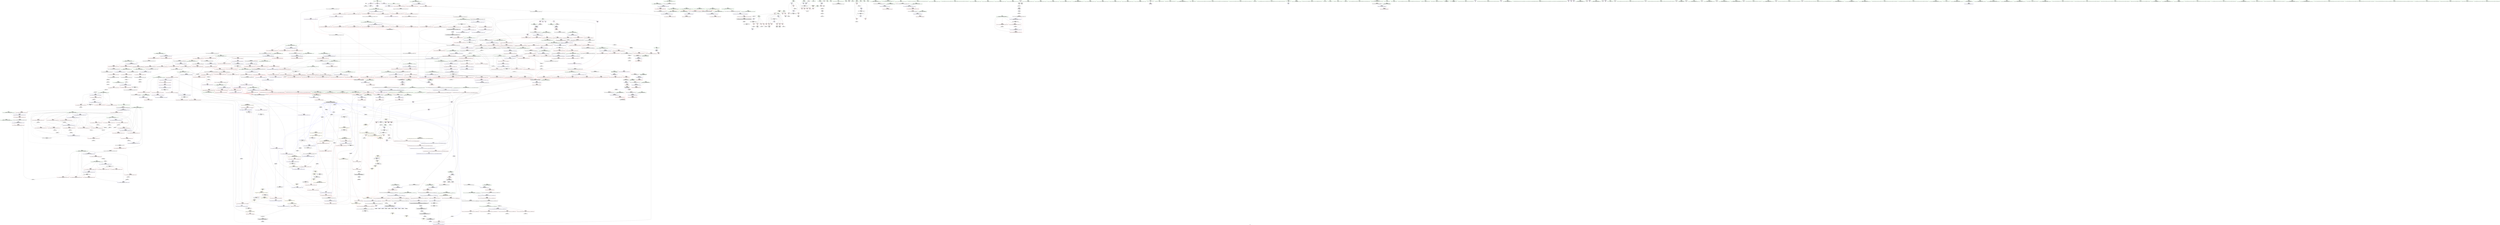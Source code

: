 digraph "SVFG" {
	label="SVFG";

	Node0x55862b4ae210 [shape=record,color=grey,label="{NodeID: 0\nNullPtr}"];
	Node0x55862b4ae210 -> Node0x55862b50a200[style=solid];
	Node0x55862b4ae210 -> Node0x55862b529d40[style=solid];
	Node0x55862b511790 [shape=record,color=red,label="{NodeID: 443\n699\<--675\n\<--__last.addr\n_ZSt10__pop_heapIPiN9__gnu_cxx5__ops15_Iter_less_iterEEvT_S4_S4_RT0_\n}"];
	Node0x55862b511790 -> Node0x55862b513b40[style=solid];
	Node0x55862b5051a0 [shape=record,color=green,label="{NodeID: 111\n553\<--554\n__last.addr\<--__last.addr_field_insensitive\n_ZSt11__sort_heapIPiN9__gnu_cxx5__ops15_Iter_less_iterEEvT_S4_RT0_\n}"];
	Node0x55862b5051a0 -> Node0x55862b5100d0[style=solid];
	Node0x55862b5051a0 -> Node0x55862b5101a0[style=solid];
	Node0x55862b5051a0 -> Node0x55862b510270[style=solid];
	Node0x55862b5051a0 -> Node0x55862b510340[style=solid];
	Node0x55862b5051a0 -> Node0x55862b52bdf0[style=solid];
	Node0x55862b5051a0 -> Node0x55862b52bf90[style=solid];
	Node0x55862b602be0 [shape=record,color=black,label="{NodeID: 1661\n1256 = PHI(710, )\n}"];
	Node0x55862b602be0 -> Node0x55862b5287f0[style=solid];
	Node0x55862b527060 [shape=record,color=red,label="{NodeID: 554\n1123\<--1099\n\<--__last.addr\n_ZSt16__insertion_sortIPiN9__gnu_cxx5__ops15_Iter_less_iterEEvT_S4_T0_\n}"];
	Node0x55862b527060 -> Node0x55862b552f20[style=solid];
	Node0x55862b50a030 [shape=record,color=green,label="{NodeID: 222\n1386\<--1387\n__it.addr\<--__it.addr_field_insensitive\n_ZNK9__gnu_cxx5__ops14_Val_less_iterclIiPiEEbRT_T0_\n}"];
	Node0x55862b50a030 -> Node0x55862b529830[style=solid];
	Node0x55862b50a030 -> Node0x55862b5311a0[style=solid];
	Node0x55862b52caf0 [shape=record,color=blue,label="{NodeID: 665\n679\<--672\n__comp.addr\<--__comp\n_ZSt10__pop_heapIPiN9__gnu_cxx5__ops15_Iter_less_iterEEvT_S4_S4_RT0_\n}"];
	Node0x55862b52caf0 -> Node0x55862b511a00[style=dashed];
	Node0x55862b517ca0 [shape=record,color=red,label="{NodeID: 333\n110\<--64\n\<--n\nmain\n}"];
	Node0x55862b517ca0 -> Node0x55862b50a5a0[style=solid];
	Node0x55862b54a350 [shape=record,color=grey,label="{NodeID: 1108\n212 = Binary(211, 85, )\n}"];
	Node0x55862b54a350 -> Node0x55862b52a8d0[style=solid];
	Node0x55862b501960 [shape=record,color=green,label="{NodeID: 1\n7\<--1\n__dso_handle\<--dummyObj\nGlob }"];
	Node0x55862b511860 [shape=record,color=red,label="{NodeID: 444\n689\<--677\n\<--__result.addr\n_ZSt10__pop_heapIPiN9__gnu_cxx5__ops15_Iter_less_iterEEvT_S4_S4_RT0_\n|{<s0>39}}"];
	Node0x55862b511860:s0 -> Node0x55862b607aa0[style=solid,color=red];
	Node0x55862b505270 [shape=record,color=green,label="{NodeID: 112\n555\<--556\n__comp.addr\<--__comp.addr_field_insensitive\n_ZSt11__sort_heapIPiN9__gnu_cxx5__ops15_Iter_less_iterEEvT_S4_RT0_\n}"];
	Node0x55862b505270 -> Node0x55862b510410[style=solid];
	Node0x55862b505270 -> Node0x55862b52bec0[style=solid];
	Node0x55862b602d20 [shape=record,color=black,label="{NodeID: 1662\n1281 = PHI(1323, )\n|{<s0>89}}"];
	Node0x55862b602d20:s0 -> Node0x55862b604930[style=solid,color=red];
	Node0x55862b527130 [shape=record,color=red,label="{NodeID: 555\n1122\<--1101\n\<--__i\n_ZSt16__insertion_sortIPiN9__gnu_cxx5__ops15_Iter_less_iterEEvT_S4_T0_\n}"];
	Node0x55862b527130 -> Node0x55862b552f20[style=solid];
	Node0x55862b59acc0 [shape=record,color=yellow,style=double,label="{NodeID: 1330\n2V_1 = ENCHI(MR_2V_0)\npts\{10 \}\nFun[_ZSt23__copy_move_backward_a2ILb1EPiS0_ET1_T0_S2_S1_]|{<s0>89}}"];
	Node0x55862b59acc0:s0 -> Node0x55862b5970c0[style=dashed,color=red];
	Node0x55862b50a100 [shape=record,color=green,label="{NodeID: 223\n26\<--1398\n_GLOBAL__sub_I_wifi_1_1.cpp\<--_GLOBAL__sub_I_wifi_1_1.cpp_field_insensitive\n}"];
	Node0x55862b50a100 -> Node0x55862b529c40[style=solid];
	Node0x55862b52cbc0 [shape=record,color=blue,label="{NodeID: 666\n681\<--691\n__value\<--\n_ZSt10__pop_heapIPiN9__gnu_cxx5__ops15_Iter_less_iterEEvT_S4_S4_RT0_\n}"];
	Node0x55862b52cbc0 -> Node0x55862b511ba0[style=dashed];
	Node0x55862b52cbc0 -> Node0x55862b511c70[style=dashed];
	Node0x55862b517d70 [shape=record,color=red,label="{NodeID: 334\n120\<--64\n\<--n\nmain\n}"];
	Node0x55862b517d70 -> Node0x55862b521320[style=solid];
	Node0x55862b54a4d0 [shape=record,color=grey,label="{NodeID: 1109\n194 = Binary(192, 193, )\n}"];
	Node0x55862b54a4d0 -> Node0x55862b512b00[style=solid];
	Node0x55862b5019f0 [shape=record,color=green,label="{NodeID: 2\n11\<--1\n.str\<--dummyObj\nGlob }"];
	Node0x55862b511930 [shape=record,color=red,label="{NodeID: 445\n696\<--677\n\<--__result.addr\n_ZSt10__pop_heapIPiN9__gnu_cxx5__ops15_Iter_less_iterEEvT_S4_S4_RT0_\n}"];
	Node0x55862b511930 -> Node0x55862b52cc90[style=solid];
	Node0x55862b58d290 [shape=record,color=black,label="{NodeID: 1220\nMR_205V_3 = PHI(MR_205V_4, MR_205V_2, )\npts\{1170 \}\n}"];
	Node0x55862b58d290 -> Node0x55862b527a20[style=dashed];
	Node0x55862b58d290 -> Node0x55862b527af0[style=dashed];
	Node0x55862b58d290 -> Node0x55862b527bc0[style=dashed];
	Node0x55862b58d290 -> Node0x55862b52fae0[style=dashed];
	Node0x55862b505340 [shape=record,color=green,label="{NodeID: 113\n584\<--585\n__first.addr\<--__first.addr_field_insensitive\n_ZSt11__make_heapIPiN9__gnu_cxx5__ops15_Iter_less_iterEEvT_S4_RT0_\n}"];
	Node0x55862b505340 -> Node0x55862b5104e0[style=solid];
	Node0x55862b505340 -> Node0x55862b5105b0[style=solid];
	Node0x55862b505340 -> Node0x55862b510680[style=solid];
	Node0x55862b505340 -> Node0x55862b510750[style=solid];
	Node0x55862b505340 -> Node0x55862b52c060[style=solid];
	Node0x55862b602e60 [shape=record,color=black,label="{NodeID: 1663\n1285 = PHI(1323, )\n|{<s0>89}}"];
	Node0x55862b602e60:s0 -> Node0x55862b604a40[style=solid,color=red];
	Node0x55862b527200 [shape=record,color=red,label="{NodeID: 556\n1126\<--1101\n\<--__i\n_ZSt16__insertion_sortIPiN9__gnu_cxx5__ops15_Iter_less_iterEEvT_S4_T0_\n|{<s0>71}}"];
	Node0x55862b527200:s0 -> Node0x55862b604230[style=solid,color=red];
	Node0x55862b50a200 [shape=record,color=black,label="{NodeID: 224\n2\<--3\ndummyVal\<--dummyVal\n}"];
	Node0x55862b52cc90 [shape=record,color=blue,label="{NodeID: 667\n696\<--695\n\<--\n_ZSt10__pop_heapIPiN9__gnu_cxx5__ops15_Iter_less_iterEEvT_S4_S4_RT0_\n|{|<s1>42}}"];
	Node0x55862b52cc90 -> Node0x55862b511c70[style=dashed];
	Node0x55862b52cc90:s1 -> Node0x55862b5928b0[style=dashed,color=red];
	Node0x55862b517e40 [shape=record,color=red,label="{NodeID: 335\n95\<--66\n\<--i\nmain\n}"];
	Node0x55862b517e40 -> Node0x55862b5530a0[style=solid];
	Node0x55862b54a650 [shape=record,color=grey,label="{NodeID: 1110\n166 = Binary(165, 167, )\n}"];
	Node0x55862b54a650 -> Node0x55862b52a730[style=solid];
	Node0x55862b501ca0 [shape=record,color=green,label="{NodeID: 3\n13\<--1\n.str.1\<--dummyObj\nGlob }"];
	Node0x55862b511a00 [shape=record,color=red,label="{NodeID: 446\n707\<--679\n\<--__comp.addr\n_ZSt10__pop_heapIPiN9__gnu_cxx5__ops15_Iter_less_iterEEvT_S4_S4_RT0_\n}"];
	Node0x55862b57de90 [shape=record,color=black,label="{NodeID: 1221\nMR_2V_2 = PHI(MR_2V_3, MR_2V_1, )\npts\{10 \}\n|{<s0>26|<s1>78|<s2>78}}"];
	Node0x55862b57de90:s0 -> Node0x55862b594bb0[style=dashed,color=blue];
	Node0x55862b57de90:s1 -> Node0x55862b528650[style=dashed,color=red];
	Node0x55862b57de90:s2 -> Node0x55862b586990[style=dashed,color=red];
	Node0x55862b50a6a0 [shape=record,color=green,label="{NodeID: 114\n586\<--587\n__last.addr\<--__last.addr_field_insensitive\n_ZSt11__make_heapIPiN9__gnu_cxx5__ops15_Iter_less_iterEEvT_S4_RT0_\n}"];
	Node0x55862b50a6a0 -> Node0x55862b510820[style=solid];
	Node0x55862b50a6a0 -> Node0x55862b5108f0[style=solid];
	Node0x55862b50a6a0 -> Node0x55862b52c130[style=solid];
	Node0x55862b602fa0 [shape=record,color=black,label="{NodeID: 1664\n1287 = PHI(1323, )\n|{<s0>89}}"];
	Node0x55862b602fa0:s0 -> Node0x55862b604b50[style=solid,color=red];
	Node0x55862b5272d0 [shape=record,color=red,label="{NodeID: 557\n1130\<--1101\n\<--__i\n_ZSt16__insertion_sortIPiN9__gnu_cxx5__ops15_Iter_less_iterEEvT_S4_T0_\n|{<s0>72}}"];
	Node0x55862b5272d0:s0 -> Node0x55862b607aa0[style=solid,color=red];
	Node0x55862b50a300 [shape=record,color=black,label="{NodeID: 225\n37\<--38\n\<--_ZNSt8ios_base4InitD1Ev\nCan only get source location for instruction, argument, global var or function.}"];
	Node0x55862b52cd60 [shape=record,color=blue,label="{NodeID: 668\n712\<--711\n__t.addr\<--__t\n_ZSt4moveIRiEONSt16remove_referenceIT_E4typeEOS2_\n}"];
	Node0x55862b52cd60 -> Node0x55862b511d40[style=dashed];
	Node0x55862b517f10 [shape=record,color=red,label="{NodeID: 336\n99\<--66\n\<--i\nmain\n}"];
	Node0x55862b517f10 -> Node0x55862b50a4d0[style=solid];
	Node0x55862b54a7d0 [shape=record,color=grey,label="{NodeID: 1111\n163 = Binary(162, 161, )\n}"];
	Node0x55862b54a7d0 -> Node0x55862b52a660[style=solid];
	Node0x55862b501d30 [shape=record,color=green,label="{NodeID: 4\n15\<--1\n.str.2\<--dummyObj\nGlob }"];
	Node0x55862b511ad0 [shape=record,color=red,label="{NodeID: 447\n691\<--690\n\<--call\n_ZSt10__pop_heapIPiN9__gnu_cxx5__ops15_Iter_less_iterEEvT_S4_S4_RT0_\n}"];
	Node0x55862b511ad0 -> Node0x55862b52cbc0[style=solid];
	Node0x55862b50a730 [shape=record,color=green,label="{NodeID: 115\n588\<--589\n__comp.addr\<--__comp.addr_field_insensitive\n_ZSt11__make_heapIPiN9__gnu_cxx5__ops15_Iter_less_iterEEvT_S4_RT0_\n}"];
	Node0x55862b50a730 -> Node0x55862b5109c0[style=solid];
	Node0x55862b50a730 -> Node0x55862b52c200[style=solid];
	Node0x55862b6030e0 [shape=record,color=black,label="{NodeID: 1665\n1288 = PHI(1299, )\n}"];
	Node0x55862b6030e0 -> Node0x55862b5140f0[style=solid];
	Node0x55862b5273a0 [shape=record,color=red,label="{NodeID: 558\n1135\<--1101\n\<--__i\n_ZSt16__insertion_sortIPiN9__gnu_cxx5__ops15_Iter_less_iterEEvT_S4_T0_\n|{<s0>73}}"];
	Node0x55862b5273a0:s0 -> Node0x55862b606b20[style=solid,color=red];
	Node0x55862b50a400 [shape=record,color=black,label="{NodeID: 226\n53\<--75\nmain_ret\<--\nmain\n}"];
	Node0x55862b52ce30 [shape=record,color=blue,label="{NodeID: 669\n724\<--718\n__first.addr\<--__first\n_ZSt13__adjust_heapIPiliN9__gnu_cxx5__ops15_Iter_less_iterEEvT_T0_S5_T1_T2_\n}"];
	Node0x55862b52ce30 -> Node0x55862b511e10[style=dashed];
	Node0x55862b52ce30 -> Node0x55862b511ee0[style=dashed];
	Node0x55862b52ce30 -> Node0x55862b511fb0[style=dashed];
	Node0x55862b52ce30 -> Node0x55862b512080[style=dashed];
	Node0x55862b52ce30 -> Node0x55862b512150[style=dashed];
	Node0x55862b52ce30 -> Node0x55862b512220[style=dashed];
	Node0x55862b52ce30 -> Node0x55862b5122f0[style=dashed];
	Node0x55862b517fe0 [shape=record,color=red,label="{NodeID: 337\n106\<--66\n\<--i\nmain\n}"];
	Node0x55862b517fe0 -> Node0x55862b5208a0[style=solid];
	Node0x55862b54a950 [shape=record,color=grey,label="{NodeID: 1112\n161 = Binary(156, 160, )\n}"];
	Node0x55862b54a950 -> Node0x55862b54a7d0[style=solid];
	Node0x55862b501dc0 [shape=record,color=green,label="{NodeID: 5\n17\<--1\n_ZSt4cerr\<--dummyObj\nGlob }"];
	Node0x55862b511ba0 [shape=record,color=red,label="{NodeID: 448\n695\<--694\n\<--call1\n_ZSt10__pop_heapIPiN9__gnu_cxx5__ops15_Iter_less_iterEEvT_S4_S4_RT0_\n}"];
	Node0x55862b511ba0 -> Node0x55862b52cc90[style=solid];
	Node0x55862b50a800 [shape=record,color=green,label="{NodeID: 116\n590\<--591\n__len\<--__len_field_insensitive\n_ZSt11__make_heapIPiN9__gnu_cxx5__ops15_Iter_less_iterEEvT_S4_RT0_\n}"];
	Node0x55862b50a800 -> Node0x55862b510a90[style=solid];
	Node0x55862b50a800 -> Node0x55862b510b60[style=solid];
	Node0x55862b50a800 -> Node0x55862b52c2d0[style=solid];
	Node0x55862b603220 [shape=record,color=black,label="{NodeID: 1666\n1319 = PHI(1330, )\n}"];
	Node0x55862b603220 -> Node0x55862b514290[style=solid];
	Node0x55862b527470 [shape=record,color=red,label="{NodeID: 559\n1136\<--1101\n\<--__i\n_ZSt16__insertion_sortIPiN9__gnu_cxx5__ops15_Iter_less_iterEEvT_S4_T0_\n}"];
	Node0x55862b527470 -> Node0x55862b5161d0[style=solid];
	Node0x55862b50a4d0 [shape=record,color=black,label="{NodeID: 227\n100\<--99\nidx.ext\<--\nmain\n}"];
	Node0x55862b52cf00 [shape=record,color=blue,label="{NodeID: 670\n726\<--719\n__holeIndex.addr\<--__holeIndex\n_ZSt13__adjust_heapIPiliN9__gnu_cxx5__ops15_Iter_less_iterEEvT_T0_S5_T1_T2_\n}"];
	Node0x55862b52cf00 -> Node0x55862b5123c0[style=dashed];
	Node0x55862b52cf00 -> Node0x55862b512490[style=dashed];
	Node0x55862b52cf00 -> Node0x55862b512560[style=dashed];
	Node0x55862b52cf00 -> Node0x55862b512630[style=dashed];
	Node0x55862b52cf00 -> Node0x55862b52d580[style=dashed];
	Node0x55862b52cf00 -> Node0x55862b52d7f0[style=dashed];
	Node0x55862b52cf00 -> Node0x55862b587d90[style=dashed];
	Node0x55862b5180b0 [shape=record,color=red,label="{NodeID: 338\n142\<--68\n\<--h\nmain\n}"];
	Node0x55862b5180b0 -> Node0x55862b520720[style=solid];
	Node0x55862b51e620 [shape=record,color=grey,label="{NodeID: 1113\n173 = Binary(172, 85, )\n}"];
	Node0x55862b51e620 -> Node0x55862b52a800[style=solid];
	Node0x55862b501e50 [shape=record,color=green,label="{NodeID: 6\n18\<--1\n.str.3\<--dummyObj\nGlob }"];
	Node0x55862b511c70 [shape=record,color=red,label="{NodeID: 449\n706\<--705\n\<--call2\n_ZSt10__pop_heapIPiN9__gnu_cxx5__ops15_Iter_less_iterEEvT_S4_S4_RT0_\n|{<s0>42}}"];
	Node0x55862b511c70:s0 -> Node0x55862b605ce0[style=solid,color=red];
	Node0x55862b57ed90 [shape=record,color=black,label="{NodeID: 1224\nMR_2V_2 = PHI(MR_2V_3, MR_2V_1, )\npts\{10 \}\n|{<s0>29|<s1>35|<s2>35|<s3>35}}"];
	Node0x55862b57ed90:s0 -> Node0x55862b535d20[style=dashed,color=blue];
	Node0x55862b57ed90:s1 -> Node0x55862b511ad0[style=dashed,color=red];
	Node0x55862b57ed90:s2 -> Node0x55862b511ba0[style=dashed,color=red];
	Node0x55862b57ed90:s3 -> Node0x55862b52cc90[style=dashed,color=red];
	Node0x55862b50a8d0 [shape=record,color=green,label="{NodeID: 117\n592\<--593\n__parent\<--__parent_field_insensitive\n_ZSt11__make_heapIPiN9__gnu_cxx5__ops15_Iter_less_iterEEvT_S4_RT0_\n}"];
	Node0x55862b50a8d0 -> Node0x55862b510c30[style=solid];
	Node0x55862b50a8d0 -> Node0x55862b510d00[style=solid];
	Node0x55862b50a8d0 -> Node0x55862b510dd0[style=solid];
	Node0x55862b50a8d0 -> Node0x55862b510ea0[style=solid];
	Node0x55862b50a8d0 -> Node0x55862b52c3a0[style=solid];
	Node0x55862b50a8d0 -> Node0x55862b52c540[style=solid];
	Node0x55862b603360 [shape=record,color=black,label="{NodeID: 1667\n1065 = PHI(1058, )\n0th arg _ZSt4swapIiENSt9enable_ifIXsr6__and_ISt6__not_ISt15__is_tuple_likeIT_EESt21is_move_constructibleIS3_ESt18is_move_assignableIS3_EEE5valueEvE4typeERS3_SC_ }"];
	Node0x55862b603360 -> Node0x55862b52ef80[style=solid];
	Node0x55862b527540 [shape=record,color=red,label="{NodeID: 560\n1146\<--1101\n\<--__i\n_ZSt16__insertion_sortIPiN9__gnu_cxx5__ops15_Iter_less_iterEEvT_S4_T0_\n|{<s0>76}}"];
	Node0x55862b527540:s0 -> Node0x55862b6095e0[style=solid,color=red];
	Node0x55862b59b180 [shape=record,color=yellow,style=double,label="{NodeID: 1335\n2V_1 = ENCHI(MR_2V_0)\npts\{10 \}\nFun[_ZSt4sortIPiEvT_S1_]|{<s0>17}}"];
	Node0x55862b59b180:s0 -> Node0x55862b597550[style=dashed,color=red];
	Node0x55862b50a5a0 [shape=record,color=black,label="{NodeID: 228\n111\<--110\nidx.ext7\<--\nmain\n}"];
	Node0x55862b52cfd0 [shape=record,color=blue,label="{NodeID: 671\n728\<--720\n__len.addr\<--__len\n_ZSt13__adjust_heapIPiliN9__gnu_cxx5__ops15_Iter_less_iterEEvT_T0_S5_T1_T2_\n}"];
	Node0x55862b52cfd0 -> Node0x55862b522670[style=dashed];
	Node0x55862b52cfd0 -> Node0x55862b522740[style=dashed];
	Node0x55862b52cfd0 -> Node0x55862b522810[style=dashed];
	Node0x55862b518180 [shape=record,color=red,label="{NodeID: 339\n146\<--68\n\<--h\nmain\n}"];
	Node0x55862b518180 -> Node0x55862b553ca0[style=solid];
	Node0x55862b51e7a0 [shape=record,color=grey,label="{NodeID: 1114\n757 = Binary(291, 756, )\n}"];
	Node0x55862b51e7a0 -> Node0x55862b52d310[style=solid];
	Node0x55862b502690 [shape=record,color=green,label="{NodeID: 7\n20\<--1\n.str.4\<--dummyObj\nGlob }"];
	Node0x55862b511d40 [shape=record,color=red,label="{NodeID: 450\n715\<--712\n\<--__t.addr\n_ZSt4moveIRiEONSt16remove_referenceIT_E4typeEOS2_\n}"];
	Node0x55862b511d40 -> Node0x55862b513ce0[style=solid];
	Node0x55862b58fbb0 [shape=record,color=black,label="{NodeID: 1225\nMR_78V_3 = PHI(MR_78V_4, MR_78V_2, )\npts\{554 \}\n}"];
	Node0x55862b58fbb0 -> Node0x55862b5100d0[style=dashed];
	Node0x55862b58fbb0 -> Node0x55862b5101a0[style=dashed];
	Node0x55862b58fbb0 -> Node0x55862b52bf90[style=dashed];
	Node0x55862b50a9a0 [shape=record,color=green,label="{NodeID: 118\n594\<--595\n__value\<--__value_field_insensitive\n_ZSt11__make_heapIPiN9__gnu_cxx5__ops15_Iter_less_iterEEvT_S4_RT0_\n|{|<s1>37}}"];
	Node0x55862b50a9a0 -> Node0x55862b52c470[style=solid];
	Node0x55862b50a9a0:s1 -> Node0x55862b607aa0[style=solid,color=red];
	Node0x55862b6034a0 [shape=record,color=black,label="{NodeID: 1668\n1066 = PHI(1059, )\n1st arg _ZSt4swapIiENSt9enable_ifIXsr6__and_ISt6__not_ISt15__is_tuple_likeIT_EESt21is_move_constructibleIS3_ESt18is_move_assignableIS3_EEE5valueEvE4typeERS3_SC_ }"];
	Node0x55862b6034a0 -> Node0x55862b52f050[style=solid];
	Node0x55862b527610 [shape=record,color=red,label="{NodeID: 561\n1155\<--1101\n\<--__i\n_ZSt16__insertion_sortIPiN9__gnu_cxx5__ops15_Iter_less_iterEEvT_S4_T0_\n}"];
	Node0x55862b527610 -> Node0x55862b5162a0[style=solid];
	Node0x55862b5127c0 [shape=record,color=black,label="{NodeID: 229\n129\<--128\nidxprom\<--\nmain\n}"];
	Node0x55862b52d0a0 [shape=record,color=blue,label="{NodeID: 672\n730\<--721\n__value.addr\<--__value\n_ZSt13__adjust_heapIPiliN9__gnu_cxx5__ops15_Iter_less_iterEEvT_T0_S5_T1_T2_\n}"];
	Node0x55862b52d0a0 -> Node0x55862b5232a0[style=dashed];
	Node0x55862b52d0a0 -> Node0x55862b523370[style=dashed];
	Node0x55862b52d0a0 -> Node0x55862b523440[style=dashed];
	Node0x55862b518250 [shape=record,color=red,label="{NodeID: 340\n177\<--68\n\<--h\nmain\n}"];
	Node0x55862b51e920 [shape=record,color=grey,label="{NodeID: 1115\n478 = Binary(477, 286, )\n}"];
	Node0x55862b51e920 -> Node0x55862b51ec20[style=solid];
	Node0x55862b502720 [shape=record,color=green,label="{NodeID: 8\n22\<--1\n.str.5\<--dummyObj\nGlob }"];
	Node0x55862b511e10 [shape=record,color=red,label="{NodeID: 451\n759\<--724\n\<--__first.addr\n_ZSt13__adjust_heapIPiliN9__gnu_cxx5__ops15_Iter_less_iterEEvT_T0_S5_T1_T2_\n}"];
	Node0x55862b511e10 -> Node0x55862b516ac0[style=solid];
	Node0x55862b5900b0 [shape=record,color=black,label="{NodeID: 1226\nMR_2V_2 = PHI(MR_2V_3, MR_2V_1, )\npts\{10 \}\n|{<s0>7}}"];
	Node0x55862b5900b0:s0 -> Node0x55862b59b180[style=dashed,color=red];
	Node0x55862b50aa70 [shape=record,color=green,label="{NodeID: 119\n596\<--597\nagg.tmp\<--agg.tmp_field_insensitive\n_ZSt11__make_heapIPiN9__gnu_cxx5__ops15_Iter_less_iterEEvT_S4_RT0_\n}"];
	Node0x55862b6035e0 [shape=record,color=black,label="{NodeID: 1669\n910 = PHI(875, )\n0th arg _ZNK9__gnu_cxx5__ops14_Iter_less_valclIPiiEEbT_RT0_ }"];
	Node0x55862b6035e0 -> Node0x55862b52e280[style=solid];
	Node0x55862b5276e0 [shape=record,color=red,label="{NodeID: 562\n1132\<--1131\n\<--call3\n_ZSt16__insertion_sortIPiN9__gnu_cxx5__ops15_Iter_less_iterEEvT_S4_T0_\n}"];
	Node0x55862b5276e0 -> Node0x55862b52f600[style=solid];
	Node0x55862b59b340 [shape=record,color=yellow,style=double,label="{NodeID: 1337\n2V_1 = ENCHI(MR_2V_0)\npts\{10 \}\nFun[_ZSt22__final_insertion_sortIPiN9__gnu_cxx5__ops15_Iter_less_iterEEvT_S4_T0_]|{<s0>25|<s1>25|<s2>27|<s3>27}}"];
	Node0x55862b59b340:s0 -> Node0x55862b584690[style=dashed,color=red];
	Node0x55862b59b340:s1 -> Node0x55862b588790[style=dashed,color=red];
	Node0x55862b59b340:s2 -> Node0x55862b584690[style=dashed,color=red];
	Node0x55862b59b340:s3 -> Node0x55862b588790[style=dashed,color=red];
	Node0x55862b512890 [shape=record,color=black,label="{NodeID: 230\n136\<--135\nidxprom14\<--\nmain\n}"];
	Node0x55862b52d170 [shape=record,color=blue,label="{NodeID: 673\n732\<--744\n__topIndex\<--\n_ZSt13__adjust_heapIPiliN9__gnu_cxx5__ops15_Iter_less_iterEEvT_T0_S5_T1_T2_\n}"];
	Node0x55862b52d170 -> Node0x55862b5228e0[style=dashed];
	Node0x55862b518320 [shape=record,color=red,label="{NodeID: 341\n124\<--70\n\<--i9\nmain\n}"];
	Node0x55862b518320 -> Node0x55862b553e20[style=solid];
	Node0x55862b51eaa0 [shape=record,color=grey,label="{NodeID: 1116\n477 = Binary(475, 476, )\n}"];
	Node0x55862b51eaa0 -> Node0x55862b51e920[style=solid];
	Node0x55862b5027b0 [shape=record,color=green,label="{NodeID: 9\n25\<--1\n\<--dummyObj\nCan only get source location for instruction, argument, global var or function.}"];
	Node0x55862b511ee0 [shape=record,color=red,label="{NodeID: 452\n762\<--724\n\<--__first.addr\n_ZSt13__adjust_heapIPiliN9__gnu_cxx5__ops15_Iter_less_iterEEvT_T0_S5_T1_T2_\n}"];
	Node0x55862b511ee0 -> Node0x55862b516b90[style=solid];
	Node0x55862b5905b0 [shape=record,color=black,label="{NodeID: 1227\nMR_10V_3 = PHI(MR_10V_4, MR_10V_2, )\npts\{61 \}\n}"];
	Node0x55862b5905b0 -> Node0x55862b517620[style=dashed];
	Node0x55862b5905b0 -> Node0x55862b5176f0[style=dashed];
	Node0x55862b5905b0 -> Node0x55862b5177c0[style=dashed];
	Node0x55862b5905b0 -> Node0x55862b517890[style=dashed];
	Node0x55862b5905b0 -> Node0x55862b52a8d0[style=dashed];
	Node0x55862b50ab40 [shape=record,color=green,label="{NodeID: 120\n626\<--627\n_ZSt4moveIRiEONSt16remove_referenceIT_E4typeEOS2_\<--_ZSt4moveIRiEONSt16remove_referenceIT_E4typeEOS2__field_insensitive\n}"];
	Node0x55862b603720 [shape=record,color=black,label="{NodeID: 1670\n911 = PHI(878, )\n1st arg _ZNK9__gnu_cxx5__ops14_Iter_less_valclIPiiEEbT_RT0_ }"];
	Node0x55862b603720 -> Node0x55862b52e350[style=solid];
	Node0x55862b5277b0 [shape=record,color=red,label="{NodeID: 563\n1142\<--1141\n\<--call6\n_ZSt16__insertion_sortIPiN9__gnu_cxx5__ops15_Iter_less_iterEEvT_S4_T0_\n}"];
	Node0x55862b5277b0 -> Node0x55862b52f6d0[style=solid];
	Node0x55862b512960 [shape=record,color=black,label="{NodeID: 231\n154\<--153\nidxprom21\<--\nmain\n}"];
	Node0x55862b52d240 [shape=record,color=blue,label="{NodeID: 674\n734\<--746\n__secondChild\<--\n_ZSt13__adjust_heapIPiliN9__gnu_cxx5__ops15_Iter_less_iterEEvT_T0_S5_T1_T2_\n}"];
	Node0x55862b52d240 -> Node0x55862b5229b0[style=dashed];
	Node0x55862b52d240 -> Node0x55862b522a80[style=dashed];
	Node0x55862b52d240 -> Node0x55862b522f60[style=dashed];
	Node0x55862b52d240 -> Node0x55862b523030[style=dashed];
	Node0x55862b52d240 -> Node0x55862b52d310[style=dashed];
	Node0x55862b52d240 -> Node0x55862b52d650[style=dashed];
	Node0x55862b52d240 -> Node0x55862b588290[style=dashed];
	Node0x55862b5183f0 [shape=record,color=red,label="{NodeID: 342\n128\<--70\n\<--i9\nmain\n}"];
	Node0x55862b5183f0 -> Node0x55862b5127c0[style=solid];
	Node0x55862b51ec20 [shape=record,color=grey,label="{NodeID: 1117\n479 = Binary(478, 291, )\n}"];
	Node0x55862b502840 [shape=record,color=green,label="{NodeID: 10\n75\<--1\n\<--dummyObj\nCan only get source location for instruction, argument, global var or function.}"];
	Node0x55862b511fb0 [shape=record,color=red,label="{NodeID: 453\n772\<--724\n\<--__first.addr\n_ZSt13__adjust_heapIPiliN9__gnu_cxx5__ops15_Iter_less_iterEEvT_T0_S5_T1_T2_\n}"];
	Node0x55862b511fb0 -> Node0x55862b516c60[style=solid];
	Node0x55862b590ab0 [shape=record,color=black,label="{NodeID: 1228\nMR_12V_2 = PHI(MR_12V_3, MR_12V_1, )\npts\{63 \}\n}"];
	Node0x55862b590ab0 -> Node0x55862b517960[style=dashed];
	Node0x55862b590ab0 -> Node0x55862b517a30[style=dashed];
	Node0x55862b590ab0 -> Node0x55862b517b00[style=dashed];
	Node0x55862b590ab0 -> Node0x55862b52a4c0[style=dashed];
	Node0x55862b590ab0 -> Node0x55862b52a660[style=dashed];
	Node0x55862b590ab0 -> Node0x55862b58be90[style=dashed];
	Node0x55862b590ab0 -> Node0x55862b590ab0[style=dashed];
	Node0x55862b50ac10 [shape=record,color=green,label="{NodeID: 121\n637\<--638\n_ZSt13__adjust_heapIPiliN9__gnu_cxx5__ops15_Iter_less_iterEEvT_T0_S5_T1_T2_\<--_ZSt13__adjust_heapIPiliN9__gnu_cxx5__ops15_Iter_less_iterEEvT_T0_S5_T1_T2__field_insensitive\n}"];
	Node0x55862b603860 [shape=record,color=black,label="{NodeID: 1671\n912 = PHI(855, )\n2nd arg _ZNK9__gnu_cxx5__ops14_Iter_less_valclIPiiEEbT_RT0_ }"];
	Node0x55862b603860 -> Node0x55862b52e420[style=solid];
	Node0x55862b527880 [shape=record,color=red,label="{NodeID: 564\n1179\<--1165\n\<--__first.addr\n_ZSt26__unguarded_insertion_sortIPiN9__gnu_cxx5__ops15_Iter_less_iterEEvT_S4_T0_\n}"];
	Node0x55862b527880 -> Node0x55862b52fa10[style=solid];
	Node0x55862b512a30 [shape=record,color=black,label="{NodeID: 232\n158\<--157\nidxprom23\<--\nmain\n}"];
	Node0x55862b52d310 [shape=record,color=blue,label="{NodeID: 675\n734\<--757\n__secondChild\<--mul\n_ZSt13__adjust_heapIPiliN9__gnu_cxx5__ops15_Iter_less_iterEEvT_T0_S5_T1_T2_\n}"];
	Node0x55862b52d310 -> Node0x55862b5229b0[style=dashed];
	Node0x55862b52d310 -> Node0x55862b522a80[style=dashed];
	Node0x55862b52d310 -> Node0x55862b522b50[style=dashed];
	Node0x55862b52d310 -> Node0x55862b522c20[style=dashed];
	Node0x55862b52d310 -> Node0x55862b522cf0[style=dashed];
	Node0x55862b52d310 -> Node0x55862b522dc0[style=dashed];
	Node0x55862b52d310 -> Node0x55862b522e90[style=dashed];
	Node0x55862b52d310 -> Node0x55862b522f60[style=dashed];
	Node0x55862b52d310 -> Node0x55862b523030[style=dashed];
	Node0x55862b52d310 -> Node0x55862b52d310[style=dashed];
	Node0x55862b52d310 -> Node0x55862b52d3e0[style=dashed];
	Node0x55862b52d310 -> Node0x55862b52d650[style=dashed];
	Node0x55862b52d310 -> Node0x55862b588290[style=dashed];
	Node0x55862b5184c0 [shape=record,color=red,label="{NodeID: 343\n135\<--70\n\<--i9\nmain\n}"];
	Node0x55862b5184c0 -> Node0x55862b512890[style=solid];
	Node0x55862b51eda0 [shape=record,color=grey,label="{NodeID: 1118\n752 = Binary(751, 291, )\n}"];
	Node0x55862b51eda0 -> Node0x55862b522520[style=solid];
	Node0x55862b502940 [shape=record,color=green,label="{NodeID: 11\n85\<--1\n\<--dummyObj\nCan only get source location for instruction, argument, global var or function.}"];
	Node0x55862b512080 [shape=record,color=red,label="{NodeID: 454\n777\<--724\n\<--__first.addr\n_ZSt13__adjust_heapIPiliN9__gnu_cxx5__ops15_Iter_less_iterEEvT_T0_S5_T1_T2_\n}"];
	Node0x55862b512080 -> Node0x55862b516d30[style=solid];
	Node0x55862b590fb0 [shape=record,color=black,label="{NodeID: 1229\nMR_16V_2 = PHI(MR_16V_4, MR_16V_1, )\npts\{67 \}\n}"];
	Node0x55862b590fb0 -> Node0x55862b52a0b0[style=dashed];
	Node0x55862b50ad10 [shape=record,color=green,label="{NodeID: 122\n652\<--653\nthis.addr\<--this.addr_field_insensitive\n_ZNK9__gnu_cxx5__ops15_Iter_less_iterclIPiS3_EEbT_T0_\n}"];
	Node0x55862b50ad10 -> Node0x55862b511110[style=solid];
	Node0x55862b50ad10 -> Node0x55862b52c610[style=solid];
	Node0x55862b6039a0 [shape=record,color=black,label="{NodeID: 1672\n649 = PHI(503, 722, 934, 934, 934, 934, 934, 1003, 1003, 1095, )\n0th arg _ZNK9__gnu_cxx5__ops15_Iter_less_iterclIPiS3_EEbT_T0_ }"];
	Node0x55862b6039a0 -> Node0x55862b52c610[style=solid];
	Node0x55862b527950 [shape=record,color=red,label="{NodeID: 565\n1183\<--1167\n\<--__last.addr\n_ZSt26__unguarded_insertion_sortIPiN9__gnu_cxx5__ops15_Iter_less_iterEEvT_S4_T0_\n}"];
	Node0x55862b527950 -> Node0x55862b5220a0[style=solid];
	Node0x55862b59b610 [shape=record,color=yellow,style=double,label="{NodeID: 1340\n2V_1 = ENCHI(MR_2V_0)\npts\{10 \}\nFun[_ZSt13__heap_selectIPiN9__gnu_cxx5__ops15_Iter_less_iterEEvT_S4_S4_T0_]|{<s0>32|<s1>32}}"];
	Node0x55862b59b610:s0 -> Node0x55862b57d680[style=dashed,color=red];
	Node0x55862b59b610:s1 -> Node0x55862b582d90[style=dashed,color=red];
	Node0x55862b512b00 [shape=record,color=black,label="{NodeID: 233\n195\<--194\nconv\<--sub35\nmain\n}"];
	Node0x55862b512b00 -> Node0x55862b54a050[style=solid];
	Node0x55862b52d3e0 [shape=record,color=blue,label="{NodeID: 676\n734\<--769\n__secondChild\<--dec\n_ZSt13__adjust_heapIPiliN9__gnu_cxx5__ops15_Iter_less_iterEEvT_T0_S5_T1_T2_\n}"];
	Node0x55862b52d3e0 -> Node0x55862b5229b0[style=dashed];
	Node0x55862b52d3e0 -> Node0x55862b522a80[style=dashed];
	Node0x55862b52d3e0 -> Node0x55862b522dc0[style=dashed];
	Node0x55862b52d3e0 -> Node0x55862b522e90[style=dashed];
	Node0x55862b52d3e0 -> Node0x55862b522f60[style=dashed];
	Node0x55862b52d3e0 -> Node0x55862b523030[style=dashed];
	Node0x55862b52d3e0 -> Node0x55862b52d310[style=dashed];
	Node0x55862b52d3e0 -> Node0x55862b52d650[style=dashed];
	Node0x55862b52d3e0 -> Node0x55862b588290[style=dashed];
	Node0x55862b518590 [shape=record,color=red,label="{NodeID: 344\n149\<--70\n\<--i9\nmain\n}"];
	Node0x55862b518590 -> Node0x55862b5539a0[style=solid];
	Node0x55862b51ef20 [shape=record,color=grey,label="{NodeID: 1119\n751 = Binary(750, 568, )\n}"];
	Node0x55862b51ef20 -> Node0x55862b51eda0[style=solid];
	Node0x55862b502a40 [shape=record,color=green,label="{NodeID: 12\n167\<--1\n\<--dummyObj\nCan only get source location for instruction, argument, global var or function.}"];
	Node0x55862b512150 [shape=record,color=red,label="{NodeID: 455\n798\<--724\n\<--__first.addr\n_ZSt13__adjust_heapIPiliN9__gnu_cxx5__ops15_Iter_less_iterEEvT_T0_S5_T1_T2_\n}"];
	Node0x55862b512150 -> Node0x55862b516e00[style=solid];
	Node0x55862b5914b0 [shape=record,color=black,label="{NodeID: 1230\nMR_18V_2 = PHI(MR_18V_4, MR_18V_1, )\npts\{69 \}\n}"];
	Node0x55862b5914b0 -> Node0x55862b52a250[style=dashed];
	Node0x55862b50ade0 [shape=record,color=green,label="{NodeID: 123\n654\<--655\n__it1.addr\<--__it1.addr_field_insensitive\n_ZNK9__gnu_cxx5__ops15_Iter_less_iterclIPiS3_EEbT_T0_\n}"];
	Node0x55862b50ade0 -> Node0x55862b5111e0[style=solid];
	Node0x55862b50ade0 -> Node0x55862b52c6e0[style=solid];
	Node0x55862b604230 [shape=record,color=black,label="{NodeID: 1673\n650 = PHI(528, 761, 948, 952, 962, 976, 984, 1016, 1028, 1126, )\n1st arg _ZNK9__gnu_cxx5__ops15_Iter_less_iterclIPiS3_EEbT_T0_ }"];
	Node0x55862b604230 -> Node0x55862b52c6e0[style=solid];
	Node0x55862b527a20 [shape=record,color=red,label="{NodeID: 566\n1182\<--1169\n\<--__i\n_ZSt26__unguarded_insertion_sortIPiN9__gnu_cxx5__ops15_Iter_less_iterEEvT_S4_T0_\n}"];
	Node0x55862b527a20 -> Node0x55862b5220a0[style=solid];
	Node0x55862b512bd0 [shape=record,color=black,label="{NodeID: 234\n282\<--280\nsub.ptr.lhs.cast\<--\n_ZSt6__sortIPiN9__gnu_cxx5__ops15_Iter_less_iterEEvT_S4_T0_\n}"];
	Node0x55862b512bd0 -> Node0x55862b549a50[style=solid];
	Node0x55862b52d4b0 [shape=record,color=blue,label="{NodeID: 677\n779\<--776\nadd.ptr5\<--\n_ZSt13__adjust_heapIPiliN9__gnu_cxx5__ops15_Iter_less_iterEEvT_T0_S5_T1_T2_\n}"];
	Node0x55862b52d4b0 -> Node0x55862b5928b0[style=dashed];
	Node0x55862b518660 [shape=record,color=red,label="{NodeID: 345\n157\<--70\n\<--i9\nmain\n}"];
	Node0x55862b518660 -> Node0x55862b512a30[style=solid];
	Node0x55862b51f0a0 [shape=record,color=grey,label="{NodeID: 1120\n899 = Binary(898, 291, )\n}"];
	Node0x55862b51f0a0 -> Node0x55862b52e0e0[style=solid];
	Node0x55862b502b40 [shape=record,color=green,label="{NodeID: 13\n197\<--1\n\<--dummyObj\nCan only get source location for instruction, argument, global var or function.}"];
	Node0x55862b512220 [shape=record,color=red,label="{NodeID: 456\n804\<--724\n\<--__first.addr\n_ZSt13__adjust_heapIPiliN9__gnu_cxx5__ops15_Iter_less_iterEEvT_T0_S5_T1_T2_\n}"];
	Node0x55862b512220 -> Node0x55862b516ed0[style=solid];
	Node0x55862b5919b0 [shape=record,color=black,label="{NodeID: 1231\nMR_20V_2 = PHI(MR_20V_4, MR_20V_1, )\npts\{71 \}\n}"];
	Node0x55862b5919b0 -> Node0x55862b52a320[style=dashed];
	Node0x55862b50aeb0 [shape=record,color=green,label="{NodeID: 124\n656\<--657\n__it2.addr\<--__it2.addr_field_insensitive\n_ZNK9__gnu_cxx5__ops15_Iter_less_iterclIPiS3_EEbT_T0_\n}"];
	Node0x55862b50aeb0 -> Node0x55862b5112b0[style=solid];
	Node0x55862b50aeb0 -> Node0x55862b52c7b0[style=solid];
	Node0x55862b6045b0 [shape=record,color=black,label="{NodeID: 1674\n651 = PHI(529, 765, 949, 953, 963, 977, 985, 1017, 1029, 1127, )\n2nd arg _ZNK9__gnu_cxx5__ops15_Iter_less_iterclIPiS3_EEbT_T0_ }"];
	Node0x55862b6045b0 -> Node0x55862b52c7b0[style=solid];
	Node0x55862b527af0 [shape=record,color=red,label="{NodeID: 567\n1186\<--1169\n\<--__i\n_ZSt26__unguarded_insertion_sortIPiN9__gnu_cxx5__ops15_Iter_less_iterEEvT_S4_T0_\n|{<s0>78}}"];
	Node0x55862b527af0:s0 -> Node0x55862b6095e0[style=solid,color=red];
	Node0x55862b512ca0 [shape=record,color=black,label="{NodeID: 235\n283\<--281\nsub.ptr.rhs.cast\<--\n_ZSt6__sortIPiN9__gnu_cxx5__ops15_Iter_less_iterEEvT_S4_T0_\n}"];
	Node0x55862b512ca0 -> Node0x55862b549a50[style=solid];
	Node0x55862b52d580 [shape=record,color=blue,label="{NodeID: 678\n726\<--781\n__holeIndex.addr\<--\n_ZSt13__adjust_heapIPiliN9__gnu_cxx5__ops15_Iter_less_iterEEvT_T0_S5_T1_T2_\n}"];
	Node0x55862b52d580 -> Node0x55862b512560[style=dashed];
	Node0x55862b52d580 -> Node0x55862b512630[style=dashed];
	Node0x55862b52d580 -> Node0x55862b52d580[style=dashed];
	Node0x55862b52d580 -> Node0x55862b52d7f0[style=dashed];
	Node0x55862b52d580 -> Node0x55862b587d90[style=dashed];
	Node0x55862b518730 [shape=record,color=red,label="{NodeID: 346\n172\<--70\n\<--i9\nmain\n}"];
	Node0x55862b518730 -> Node0x55862b51e620[style=solid];
	Node0x55862b51f220 [shape=record,color=grey,label="{NodeID: 1121\n898 = Binary(897, 568, )\n}"];
	Node0x55862b51f220 -> Node0x55862b51f0a0[style=solid];
	Node0x55862b502c40 [shape=record,color=green,label="{NodeID: 14\n199\<--1\n\<--dummyObj\nCan only get source location for instruction, argument, global var or function.}"];
	Node0x55862b5122f0 [shape=record,color=red,label="{NodeID: 457\n818\<--724\n\<--__first.addr\n_ZSt13__adjust_heapIPiliN9__gnu_cxx5__ops15_Iter_less_iterEEvT_T0_S5_T1_T2_\n|{<s0>49}}"];
	Node0x55862b5122f0:s0 -> Node0x55862b606490[style=solid,color=red];
	Node0x55862b591eb0 [shape=record,color=black,label="{NodeID: 1232\nMR_22V_2 = PHI(MR_22V_4, MR_22V_1, )\npts\{73 \}\n}"];
	Node0x55862b591eb0 -> Node0x55862b52a3f0[style=dashed];
	Node0x55862b50af80 [shape=record,color=green,label="{NodeID: 125\n673\<--674\n__first.addr\<--__first.addr_field_insensitive\n_ZSt10__pop_heapIPiN9__gnu_cxx5__ops15_Iter_less_iterEEvT_S4_S4_RT0_\n}"];
	Node0x55862b50af80 -> Node0x55862b511520[style=solid];
	Node0x55862b50af80 -> Node0x55862b5115f0[style=solid];
	Node0x55862b50af80 -> Node0x55862b5116c0[style=solid];
	Node0x55862b50af80 -> Node0x55862b52c880[style=solid];
	Node0x55862b604930 [shape=record,color=black,label="{NodeID: 1675\n1300 = PHI(1281, )\n0th arg _ZSt22__copy_move_backward_aILb1EPiS0_ET1_T0_S2_S1_ }"];
	Node0x55862b604930 -> Node0x55862b5307e0[style=solid];
	Node0x55862b527bc0 [shape=record,color=red,label="{NodeID: 568\n1190\<--1169\n\<--__i\n_ZSt26__unguarded_insertion_sortIPiN9__gnu_cxx5__ops15_Iter_less_iterEEvT_S4_T0_\n}"];
	Node0x55862b527bc0 -> Node0x55862b516370[style=solid];
	Node0x55862b512d70 [shape=record,color=black,label="{NodeID: 236\n332\<--330\nsub.ptr.lhs.cast\<--\n_ZSt16__introsort_loopIPilN9__gnu_cxx5__ops15_Iter_less_iterEEvT_S4_T0_T1_\n}"];
	Node0x55862b512d70 -> Node0x55862b520420[style=solid];
	Node0x55862b52d650 [shape=record,color=blue,label="{NodeID: 679\n734\<--796\n__secondChild\<--mul12\n_ZSt13__adjust_heapIPiliN9__gnu_cxx5__ops15_Iter_less_iterEEvT_T0_S5_T1_T2_\n}"];
	Node0x55862b52d650 -> Node0x55862b523100[style=dashed];
	Node0x55862b52d650 -> Node0x55862b5231d0[style=dashed];
	Node0x55862b52d650 -> Node0x55862b588290[style=dashed];
	Node0x55862b518800 [shape=record,color=red,label="{NodeID: 347\n125\<--72\n\<--j\nmain\n}"];
	Node0x55862b518800 -> Node0x55862b553e20[style=solid];
	Node0x55862b51f3a0 [shape=record,color=grey,label="{NodeID: 1122\n380 = Binary(381, 379, )\n}"];
	Node0x55862b51f3a0 -> Node0x55862b5130b0[style=solid];
	Node0x55862b502d40 [shape=record,color=green,label="{NodeID: 15\n286\<--1\n\<--dummyObj\nCan only get source location for instruction, argument, global var or function.}"];
	Node0x55862b5123c0 [shape=record,color=red,label="{NodeID: 458\n744\<--726\n\<--__holeIndex.addr\n_ZSt13__adjust_heapIPiliN9__gnu_cxx5__ops15_Iter_less_iterEEvT_T0_S5_T1_T2_\n}"];
	Node0x55862b5123c0 -> Node0x55862b52d170[style=solid];
	Node0x55862b50b050 [shape=record,color=green,label="{NodeID: 126\n675\<--676\n__last.addr\<--__last.addr_field_insensitive\n_ZSt10__pop_heapIPiN9__gnu_cxx5__ops15_Iter_less_iterEEvT_S4_S4_RT0_\n}"];
	Node0x55862b50b050 -> Node0x55862b511790[style=solid];
	Node0x55862b50b050 -> Node0x55862b52c950[style=solid];
	Node0x55862b604a40 [shape=record,color=black,label="{NodeID: 1676\n1301 = PHI(1285, )\n1st arg _ZSt22__copy_move_backward_aILb1EPiS0_ET1_T0_S2_S1_ }"];
	Node0x55862b604a40 -> Node0x55862b5308b0[style=solid];
	Node0x55862b527c90 [shape=record,color=red,label="{NodeID: 569\n1208\<--1199\n\<--__first.addr\n_ZSt13move_backwardIPiS0_ET0_T_S2_S1_\n|{<s0>79}}"];
	Node0x55862b527c90:s0 -> Node0x55862b60a7d0[style=solid,color=red];
	Node0x55862b512e40 [shape=record,color=black,label="{NodeID: 237\n333\<--331\nsub.ptr.rhs.cast\<--\n_ZSt16__introsort_loopIPilN9__gnu_cxx5__ops15_Iter_less_iterEEvT_S4_T0_T1_\n}"];
	Node0x55862b512e40 -> Node0x55862b520420[style=solid];
	Node0x55862b52d720 [shape=record,color=blue,label="{NodeID: 680\n806\<--803\nadd.ptr16\<--\n_ZSt13__adjust_heapIPiliN9__gnu_cxx5__ops15_Iter_less_iterEEvT_T0_S5_T1_T2_\n}"];
	Node0x55862b52d720 -> Node0x55862b587890[style=dashed];
	Node0x55862b5188d0 [shape=record,color=red,label="{NodeID: 348\n150\<--72\n\<--j\nmain\n}"];
	Node0x55862b5188d0 -> Node0x55862b5539a0[style=solid];
	Node0x55862b51f520 [shape=record,color=grey,label="{NodeID: 1123\n404 = Binary(402, 403, )\n}"];
	Node0x55862b51f520 -> Node0x55862b51f6a0[style=solid];
	Node0x55862b502e40 [shape=record,color=green,label="{NodeID: 16\n291\<--1\n\<--dummyObj\nCan only get source location for instruction, argument, global var or function.}"];
	Node0x55862b512490 [shape=record,color=red,label="{NodeID: 459\n746\<--726\n\<--__holeIndex.addr\n_ZSt13__adjust_heapIPiliN9__gnu_cxx5__ops15_Iter_less_iterEEvT_T0_S5_T1_T2_\n}"];
	Node0x55862b512490 -> Node0x55862b52d240[style=solid];
	Node0x55862b5928b0 [shape=record,color=black,label="{NodeID: 1234\nMR_2V_2 = PHI(MR_2V_3, MR_2V_1, )\npts\{10 \}\n|{|<s5>43}}"];
	Node0x55862b5928b0 -> Node0x55862b5232a0[style=dashed];
	Node0x55862b5928b0 -> Node0x55862b523370[style=dashed];
	Node0x55862b5928b0 -> Node0x55862b52d4b0[style=dashed];
	Node0x55862b5928b0 -> Node0x55862b52d720[style=dashed];
	Node0x55862b5928b0 -> Node0x55862b587890[style=dashed];
	Node0x55862b5928b0:s5 -> Node0x55862b596d10[style=dashed,color=red];
	Node0x55862b50b120 [shape=record,color=green,label="{NodeID: 127\n677\<--678\n__result.addr\<--__result.addr_field_insensitive\n_ZSt10__pop_heapIPiN9__gnu_cxx5__ops15_Iter_less_iterEEvT_S4_S4_RT0_\n}"];
	Node0x55862b50b120 -> Node0x55862b511860[style=solid];
	Node0x55862b50b120 -> Node0x55862b511930[style=solid];
	Node0x55862b50b120 -> Node0x55862b52ca20[style=solid];
	Node0x55862b604b50 [shape=record,color=black,label="{NodeID: 1677\n1302 = PHI(1287, )\n2nd arg _ZSt22__copy_move_backward_aILb1EPiS0_ET1_T0_S2_S1_ }"];
	Node0x55862b604b50 -> Node0x55862b530980[style=solid];
	Node0x55862b527d60 [shape=record,color=red,label="{NodeID: 570\n1212\<--1201\n\<--__last.addr\n_ZSt13move_backwardIPiS0_ET0_T_S2_S1_\n|{<s0>80}}"];
	Node0x55862b527d60:s0 -> Node0x55862b60a7d0[style=solid,color=red];
	Node0x55862b512f10 [shape=record,color=black,label="{NodeID: 238\n378\<--374\ncast\<--\n_ZSt4__lgl\n}"];
	Node0x55862b52d7f0 [shape=record,color=blue,label="{NodeID: 681\n726\<--809\n__holeIndex.addr\<--sub17\n_ZSt13__adjust_heapIPiliN9__gnu_cxx5__ops15_Iter_less_iterEEvT_T0_S5_T1_T2_\n}"];
	Node0x55862b52d7f0 -> Node0x55862b587d90[style=dashed];
	Node0x55862b5189a0 [shape=record,color=red,label="{NodeID: 349\n153\<--72\n\<--j\nmain\n}"];
	Node0x55862b5189a0 -> Node0x55862b512960[style=solid];
	Node0x55862b51f6a0 [shape=record,color=grey,label="{NodeID: 1124\n405 = Binary(404, 286, )\n}"];
	Node0x55862b51f6a0 -> Node0x55862b552c20[style=solid];
	Node0x55862b502f40 [shape=record,color=green,label="{NodeID: 17\n337\<--1\n\<--dummyObj\nCan only get source location for instruction, argument, global var or function.}"];
	Node0x55862b512560 [shape=record,color=red,label="{NodeID: 460\n778\<--726\n\<--__holeIndex.addr\n_ZSt13__adjust_heapIPiliN9__gnu_cxx5__ops15_Iter_less_iterEEvT_T0_S5_T1_T2_\n}"];
	Node0x55862b50b1f0 [shape=record,color=green,label="{NodeID: 128\n679\<--680\n__comp.addr\<--__comp.addr_field_insensitive\n_ZSt10__pop_heapIPiN9__gnu_cxx5__ops15_Iter_less_iterEEvT_S4_S4_RT0_\n}"];
	Node0x55862b50b1f0 -> Node0x55862b511a00[style=solid];
	Node0x55862b50b1f0 -> Node0x55862b52caf0[style=solid];
	Node0x55862b604c60 [shape=record,color=black,label="{NodeID: 1678\n260 = PHI(233, )\n0th arg _ZSt6__sortIPiN9__gnu_cxx5__ops15_Iter_less_iterEEvT_S4_T0_ }"];
	Node0x55862b604c60 -> Node0x55862b52ab40[style=solid];
	Node0x55862b527e30 [shape=record,color=red,label="{NodeID: 571\n1214\<--1203\n\<--__result.addr\n_ZSt13move_backwardIPiS0_ET0_T_S2_S1_\n|{<s0>81}}"];
	Node0x55862b527e30:s0 -> Node0x55862b607960[style=solid,color=red];
	Node0x55862b512fe0 [shape=record,color=black,label="{NodeID: 239\n379\<--374\nconv\<--\n_ZSt4__lgl\n}"];
	Node0x55862b512fe0 -> Node0x55862b51f3a0[style=solid];
	Node0x55862b52d8c0 [shape=record,color=blue,label="{NodeID: 682\n829\<--828\n__t.addr\<--__t\n_ZSt4moveIRN9__gnu_cxx5__ops15_Iter_less_iterEEONSt16remove_referenceIT_E4typeEOS5_\n}"];
	Node0x55862b52d8c0 -> Node0x55862b523510[style=dashed];
	Node0x55862b518a70 [shape=record,color=red,label="{NodeID: 350\n165\<--72\n\<--j\nmain\n}"];
	Node0x55862b518a70 -> Node0x55862b54a650[style=solid];
	Node0x55862b51f820 [shape=record,color=grey,label="{NodeID: 1125\n644 = Binary(643, 352, )\n}"];
	Node0x55862b51f820 -> Node0x55862b52c540[style=solid];
	Node0x55862b503040 [shape=record,color=green,label="{NodeID: 18\n341\<--1\n\<--dummyObj\nCan only get source location for instruction, argument, global var or function.|{<s0>42}}"];
	Node0x55862b503040:s0 -> Node0x55862b605a40[style=solid,color=red];
	Node0x55862b512630 [shape=record,color=red,label="{NodeID: 461\n805\<--726\n\<--__holeIndex.addr\n_ZSt13__adjust_heapIPiliN9__gnu_cxx5__ops15_Iter_less_iterEEvT_T0_S5_T1_T2_\n}"];
	Node0x55862b50b2c0 [shape=record,color=green,label="{NodeID: 129\n681\<--682\n__value\<--__value_field_insensitive\n_ZSt10__pop_heapIPiN9__gnu_cxx5__ops15_Iter_less_iterEEvT_S4_S4_RT0_\n|{|<s1>41}}"];
	Node0x55862b50b2c0 -> Node0x55862b52cbc0[style=solid];
	Node0x55862b50b2c0:s1 -> Node0x55862b607aa0[style=solid,color=red];
	Node0x55862b604d70 [shape=record,color=black,label="{NodeID: 1679\n261 = PHI(234, )\n1st arg _ZSt6__sortIPiN9__gnu_cxx5__ops15_Iter_less_iterEEvT_S4_T0_ }"];
	Node0x55862b604d70 -> Node0x55862b52ac10[style=solid];
	Node0x55862b527f00 [shape=record,color=red,label="{NodeID: 572\n1230\<--1223\n\<--__last.addr\n_ZSt25__unguarded_linear_insertIPiN9__gnu_cxx5__ops14_Val_less_iterEEvT_T0_\n|{<s0>82}}"];
	Node0x55862b527f00:s0 -> Node0x55862b607aa0[style=solid,color=red];
	Node0x55862b5130b0 [shape=record,color=black,label="{NodeID: 240\n368\<--380\n_ZSt4__lgl_ret\<--sub\n_ZSt4__lgl\n|{<s0>18}}"];
	Node0x55862b5130b0:s0 -> Node0x55862b5ffc60[style=solid,color=blue];
	Node0x55862b52d990 [shape=record,color=blue,label="{NodeID: 683\n838\<--835\nthis.addr\<--this\n_ZN9__gnu_cxx5__ops14_Iter_less_valC2ENS0_15_Iter_less_iterE\n}"];
	Node0x55862b52d990 -> Node0x55862b5235e0[style=dashed];
	Node0x55862b518b40 [shape=record,color=red,label="{NodeID: 351\n131\<--130\n\<--arrayidx\nmain\n}"];
	Node0x55862b518b40 -> Node0x55862b554120[style=solid];
	Node0x55862b51f9a0 [shape=record,color=grey,label="{NodeID: 1126\n1370 = Binary(341, 1369, )\n}"];
	Node0x55862b503140 [shape=record,color=green,label="{NodeID: 19\n352\<--1\n\<--dummyObj\nCan only get source location for instruction, argument, global var or function.}"];
	Node0x55862b512700 [shape=record,color=red,label="{NodeID: 462\n819\<--726\n\<--__holeIndex.addr\n_ZSt13__adjust_heapIPiliN9__gnu_cxx5__ops15_Iter_less_iterEEvT_T0_S5_T1_T2_\n|{<s0>49}}"];
	Node0x55862b512700:s0 -> Node0x55862b6065a0[style=solid,color=red];
	Node0x55862b5937b0 [shape=record,color=black,label="{NodeID: 1237\nMR_2V_7 = PHI(MR_2V_9, MR_2V_3, )\npts\{10 \}\n|{<s0>30}}"];
	Node0x55862b5937b0:s0 -> Node0x55862b5357a0[style=dashed,color=blue];
	Node0x55862b50b390 [shape=record,color=green,label="{NodeID: 130\n683\<--684\nagg.tmp\<--agg.tmp_field_insensitive\n_ZSt10__pop_heapIPiN9__gnu_cxx5__ops15_Iter_less_iterEEvT_S4_S4_RT0_\n}"];
	Node0x55862b604e80 [shape=record,color=black,label="{NodeID: 1680\n1161 = PHI(415, )\n0th arg _ZSt26__unguarded_insertion_sortIPiN9__gnu_cxx5__ops15_Iter_less_iterEEvT_S4_T0_ }"];
	Node0x55862b604e80 -> Node0x55862b52f870[style=solid];
	Node0x55862b527fd0 [shape=record,color=red,label="{NodeID: 573\n1234\<--1223\n\<--__last.addr\n_ZSt25__unguarded_linear_insertIPiN9__gnu_cxx5__ops14_Val_less_iterEEvT_T0_\n}"];
	Node0x55862b527fd0 -> Node0x55862b52ffc0[style=solid];
	Node0x55862b513180 [shape=record,color=black,label="{NodeID: 241\n402\<--400\nsub.ptr.lhs.cast\<--\n_ZSt22__final_insertion_sortIPiN9__gnu_cxx5__ops15_Iter_less_iterEEvT_S4_T0_\n}"];
	Node0x55862b513180 -> Node0x55862b51f520[style=solid];
	Node0x55862b52da60 [shape=record,color=blue,label="{NodeID: 684\n849\<--844\n__first.addr\<--__first\n_ZSt11__push_heapIPiliN9__gnu_cxx5__ops14_Iter_less_valEEvT_T0_S5_T1_RT2_\n}"];
	Node0x55862b52da60 -> Node0x55862b5236b0[style=dashed];
	Node0x55862b52da60 -> Node0x55862b523780[style=dashed];
	Node0x55862b52da60 -> Node0x55862b523850[style=dashed];
	Node0x55862b52da60 -> Node0x55862b523920[style=dashed];
	Node0x55862b518c10 [shape=record,color=red,label="{NodeID: 352\n138\<--137\n\<--arrayidx15\nmain\n}"];
	Node0x55862b518c10 -> Node0x55862b520ea0[style=solid];
	Node0x55862b51fb20 [shape=record,color=grey,label="{NodeID: 1127\n1363 = Binary(286, 1362, )\n}"];
	Node0x55862b503240 [shape=record,color=green,label="{NodeID: 20\n375\<--1\n\<--dummyObj\nCan only get source location for instruction, argument, global var or function.}"];
	Node0x55862b522670 [shape=record,color=red,label="{NodeID: 463\n750\<--728\n\<--__len.addr\n_ZSt13__adjust_heapIPiliN9__gnu_cxx5__ops15_Iter_less_iterEEvT_T0_S5_T1_T2_\n}"];
	Node0x55862b522670 -> Node0x55862b51ef20[style=solid];
	Node0x55862b50b460 [shape=record,color=green,label="{NodeID: 131\n712\<--713\n__t.addr\<--__t.addr_field_insensitive\n_ZSt4moveIRiEONSt16remove_referenceIT_E4typeEOS2_\n}"];
	Node0x55862b50b460 -> Node0x55862b511d40[style=solid];
	Node0x55862b50b460 -> Node0x55862b52cd60[style=solid];
	Node0x55862b604f90 [shape=record,color=black,label="{NodeID: 1681\n1162 = PHI(416, )\n1st arg _ZSt26__unguarded_insertion_sortIPiN9__gnu_cxx5__ops15_Iter_less_iterEEvT_S4_T0_ }"];
	Node0x55862b604f90 -> Node0x55862b52f940[style=solid];
	Node0x55862b5280a0 [shape=record,color=red,label="{NodeID: 574\n1248\<--1223\n\<--__last.addr\n_ZSt25__unguarded_linear_insertIPiN9__gnu_cxx5__ops14_Val_less_iterEEvT_T0_\n}"];
	Node0x55862b5280a0 -> Node0x55862b530160[style=solid];
	Node0x55862b513250 [shape=record,color=black,label="{NodeID: 242\n403\<--401\nsub.ptr.rhs.cast\<--\n_ZSt22__final_insertion_sortIPiN9__gnu_cxx5__ops15_Iter_less_iterEEvT_S4_T0_\n}"];
	Node0x55862b513250 -> Node0x55862b51f520[style=solid];
	Node0x55862b52db30 [shape=record,color=blue,label="{NodeID: 685\n851\<--845\n__holeIndex.addr\<--__holeIndex\n_ZSt11__push_heapIPiliN9__gnu_cxx5__ops14_Iter_less_valEEvT_T0_S5_T1_RT2_\n}"];
	Node0x55862b52db30 -> Node0x55862b5239f0[style=dashed];
	Node0x55862b52db30 -> Node0x55862b581990[style=dashed];
	Node0x55862b518ce0 [shape=record,color=red,label="{NodeID: 353\n156\<--155\n\<--arrayidx22\nmain\n}"];
	Node0x55862b518ce0 -> Node0x55862b54a950[style=solid];
	Node0x55862b51fca0 [shape=record,color=grey,label="{NodeID: 1128\n1357 = Binary(341, 1356, )\n}"];
	Node0x55862b503340 [shape=record,color=green,label="{NodeID: 21\n381\<--1\n\<--dummyObj\nCan only get source location for instruction, argument, global var or function.}"];
	Node0x55862b522740 [shape=record,color=red,label="{NodeID: 464\n784\<--728\n\<--__len.addr\n_ZSt13__adjust_heapIPiliN9__gnu_cxx5__ops15_Iter_less_iterEEvT_T0_S5_T1_T2_\n}"];
	Node0x55862b522740 -> Node0x55862b548b50[style=solid];
	Node0x55862b50b530 [shape=record,color=green,label="{NodeID: 132\n722\<--723\n__comp\<--__comp_field_insensitive\n_ZSt13__adjust_heapIPiliN9__gnu_cxx5__ops15_Iter_less_iterEEvT_T0_S5_T1_T2_\n|{<s0>43|<s1>46}}"];
	Node0x55862b50b530:s0 -> Node0x55862b6039a0[style=solid,color=red];
	Node0x55862b50b530:s1 -> Node0x55862b6094d0[style=solid,color=red];
	Node0x55862b6050a0 [shape=record,color=black,label="{NodeID: 1682\n1050 = PHI(956, 966, 970, 980, 988, 992, 1042, )\n0th arg _ZSt9iter_swapIPiS0_EvT_T0_ }"];
	Node0x55862b6050a0 -> Node0x55862b52ede0[style=solid];
	Node0x55862b528170 [shape=record,color=red,label="{NodeID: 575\n1258\<--1223\n\<--__last.addr\n_ZSt25__unguarded_linear_insertIPiN9__gnu_cxx5__ops14_Val_less_iterEEvT_T0_\n}"];
	Node0x55862b528170 -> Node0x55862b5303d0[style=solid];
	Node0x55862b59bf30 [shape=record,color=yellow,style=double,label="{NodeID: 1350\n198V_1 = ENCHI(MR_198V_0)\npts\{595 682 731 856 1072 1226 \}\nFun[_ZSt16__insertion_sortIPiN9__gnu_cxx5__ops15_Iter_less_iterEEvT_S4_T0_]}"];
	Node0x55862b59bf30 -> Node0x55862b5276e0[style=dashed];
	Node0x55862b59bf30 -> Node0x55862b5277b0[style=dashed];
	Node0x55862b513320 [shape=record,color=black,label="{NodeID: 243\n475\<--473\nsub.ptr.lhs.cast\<--\n_ZSt27__unguarded_partition_pivotIPiN9__gnu_cxx5__ops15_Iter_less_iterEET_S4_S4_T0_\n}"];
	Node0x55862b513320 -> Node0x55862b51eaa0[style=solid];
	Node0x55862b52dc00 [shape=record,color=blue,label="{NodeID: 686\n853\<--846\n__topIndex.addr\<--__topIndex\n_ZSt11__push_heapIPiliN9__gnu_cxx5__ops14_Iter_less_valEEvT_T0_S5_T1_RT2_\n}"];
	Node0x55862b52dc00 -> Node0x55862b523e00[style=dashed];
	Node0x55862b518db0 [shape=record,color=red,label="{NodeID: 354\n160\<--159\n\<--arrayidx24\nmain\n}"];
	Node0x55862b518db0 -> Node0x55862b54a950[style=solid];
	Node0x55862b51fe20 [shape=record,color=grey,label="{NodeID: 1129\n565 = Binary(563, 564, )\n}"];
	Node0x55862b51fe20 -> Node0x55862b51ffa0[style=solid];
	Node0x55862b503440 [shape=record,color=green,label="{NodeID: 22\n568\<--1\n\<--dummyObj\nCan only get source location for instruction, argument, global var or function.}"];
	Node0x55862b522810 [shape=record,color=red,label="{NodeID: 465\n789\<--728\n\<--__len.addr\n_ZSt13__adjust_heapIPiliN9__gnu_cxx5__ops15_Iter_less_iterEEvT_T0_S5_T1_T2_\n}"];
	Node0x55862b522810 -> Node0x55862b548cd0[style=solid];
	Node0x55862b5946b0 [shape=record,color=black,label="{NodeID: 1240\nMR_2V_6 = PHI(MR_2V_3, MR_2V_2, )\npts\{10 \}\n|{<s0>19|<s1>23}}"];
	Node0x55862b5946b0:s0 -> Node0x55862b535e80[style=dashed,color=blue];
	Node0x55862b5946b0:s1 -> Node0x55862b58a090[style=dashed,color=blue];
	Node0x55862b50b600 [shape=record,color=green,label="{NodeID: 133\n724\<--725\n__first.addr\<--__first.addr_field_insensitive\n_ZSt13__adjust_heapIPiliN9__gnu_cxx5__ops15_Iter_less_iterEEvT_T0_S5_T1_T2_\n}"];
	Node0x55862b50b600 -> Node0x55862b511e10[style=solid];
	Node0x55862b50b600 -> Node0x55862b511ee0[style=solid];
	Node0x55862b50b600 -> Node0x55862b511fb0[style=solid];
	Node0x55862b50b600 -> Node0x55862b512080[style=solid];
	Node0x55862b50b600 -> Node0x55862b512150[style=solid];
	Node0x55862b50b600 -> Node0x55862b512220[style=solid];
	Node0x55862b50b600 -> Node0x55862b5122f0[style=solid];
	Node0x55862b50b600 -> Node0x55862b52ce30[style=solid];
	Node0x55862b605330 [shape=record,color=black,label="{NodeID: 1683\n1051 = PHI(957, 967, 971, 981, 989, 993, 1043, )\n1st arg _ZSt9iter_swapIPiS0_EvT_T0_ }"];
	Node0x55862b605330 -> Node0x55862b52eeb0[style=solid];
	Node0x55862b528240 [shape=record,color=red,label="{NodeID: 576\n1236\<--1227\n\<--__next\n_ZSt25__unguarded_linear_insertIPiN9__gnu_cxx5__ops14_Val_less_iterEEvT_T0_\n}"];
	Node0x55862b528240 -> Node0x55862b516440[style=solid];
	Node0x55862b5133f0 [shape=record,color=black,label="{NodeID: 244\n476\<--474\nsub.ptr.rhs.cast\<--\n_ZSt27__unguarded_partition_pivotIPiN9__gnu_cxx5__ops15_Iter_less_iterEET_S4_S4_T0_\n}"];
	Node0x55862b5133f0 -> Node0x55862b51eaa0[style=solid];
	Node0x55862b52dcd0 [shape=record,color=blue,label="{NodeID: 687\n855\<--847\n__value.addr\<--__value\n_ZSt11__push_heapIPiliN9__gnu_cxx5__ops14_Iter_less_valEEvT_T0_S5_T1_RT2_\n|{|<s2>50}}"];
	Node0x55862b52dcd0 -> Node0x55862b524210[style=dashed];
	Node0x55862b52dcd0 -> Node0x55862b5242e0[style=dashed];
	Node0x55862b52dcd0:s2 -> Node0x55862b596990[style=dashed,color=red];
	Node0x55862b518e80 [shape=record,color=red,label="{NodeID: 355\n233\<--223\n\<--__first.addr\n_ZSt4sortIPiEvT_S1_\n|{<s0>17}}"];
	Node0x55862b518e80:s0 -> Node0x55862b604c60[style=solid,color=red];
	Node0x55862b51ffa0 [shape=record,color=grey,label="{NodeID: 1130\n566 = Binary(565, 286, )\n}"];
	Node0x55862b51ffa0 -> Node0x55862b553520[style=solid];
	Node0x55862b503540 [shape=record,color=green,label="{NodeID: 23\n884\<--1\n\<--dummyObj\nCan only get source location for instruction, argument, global var or function.}"];
	Node0x55862b5228e0 [shape=record,color=red,label="{NodeID: 466\n820\<--732\n\<--__topIndex\n_ZSt13__adjust_heapIPiliN9__gnu_cxx5__ops15_Iter_less_iterEEvT_T0_S5_T1_T2_\n|{<s0>49}}"];
	Node0x55862b5228e0:s0 -> Node0x55862b6066b0[style=solid,color=red];
	Node0x55862b594bb0 [shape=record,color=black,label="{NodeID: 1241\nMR_2V_4 = PHI(MR_2V_5, MR_2V_3, )\npts\{10 \}\n|{<s0>20}}"];
	Node0x55862b594bb0:s0 -> Node0x55862b57f6c0[style=dashed,color=blue];
	Node0x55862b50b6d0 [shape=record,color=green,label="{NodeID: 134\n726\<--727\n__holeIndex.addr\<--__holeIndex.addr_field_insensitive\n_ZSt13__adjust_heapIPiliN9__gnu_cxx5__ops15_Iter_less_iterEEvT_T0_S5_T1_T2_\n}"];
	Node0x55862b50b6d0 -> Node0x55862b5123c0[style=solid];
	Node0x55862b50b6d0 -> Node0x55862b512490[style=solid];
	Node0x55862b50b6d0 -> Node0x55862b512560[style=solid];
	Node0x55862b50b6d0 -> Node0x55862b512630[style=solid];
	Node0x55862b50b6d0 -> Node0x55862b512700[style=solid];
	Node0x55862b50b6d0 -> Node0x55862b52cf00[style=solid];
	Node0x55862b50b6d0 -> Node0x55862b52d580[style=solid];
	Node0x55862b50b6d0 -> Node0x55862b52d7f0[style=solid];
	Node0x55862b6055c0 [shape=record,color=black,label="{NodeID: 1684\n1331 = PHI(1316, )\n0th arg _ZNSt20__copy_move_backwardILb1ELb1ESt26random_access_iterator_tagE13__copy_move_bIiEEPT_PKS3_S6_S4_ }"];
	Node0x55862b6055c0 -> Node0x55862b530bf0[style=solid];
	Node0x55862b528310 [shape=record,color=red,label="{NodeID: 577\n1240\<--1227\n\<--__next\n_ZSt25__unguarded_linear_insertIPiN9__gnu_cxx5__ops14_Val_less_iterEEvT_T0_\n|{<s0>83}}"];
	Node0x55862b528310:s0 -> Node0x55862b60ab40[style=solid,color=red];
	Node0x55862b59c1e0 [shape=record,color=yellow,style=double,label="{NodeID: 1352\n221V_1 = ENCHI(MR_221V_0)\npts\{595 682 731 856 1072 1104 \}\nFun[_ZSt25__unguarded_linear_insertIPiN9__gnu_cxx5__ops14_Val_less_iterEEvT_T0_]}"];
	Node0x55862b59c1e0 -> Node0x55862b528650[style=dashed];
	Node0x55862b59c1e0 -> Node0x55862b528720[style=dashed];
	Node0x55862b59c1e0 -> Node0x55862b5287f0[style=dashed];
	Node0x55862b5134c0 [shape=record,color=black,label="{NodeID: 245\n455\<--495\n_ZSt27__unguarded_partition_pivotIPiN9__gnu_cxx5__ops15_Iter_less_iterEET_S4_S4_T0__ret\<--call\n_ZSt27__unguarded_partition_pivotIPiN9__gnu_cxx5__ops15_Iter_less_iterEET_S4_S4_T0_\n|{<s0>22}}"];
	Node0x55862b5134c0:s0 -> Node0x55862b5ffe20[style=solid,color=blue];
	Node0x55862b52dda0 [shape=record,color=blue,label="{NodeID: 688\n857\<--848\n__comp.addr\<--__comp\n_ZSt11__push_heapIPiliN9__gnu_cxx5__ops14_Iter_less_valEEvT_T0_S5_T1_RT2_\n}"];
	Node0x55862b52dda0 -> Node0x55862b523ed0[style=dashed];
	Node0x55862b518f50 [shape=record,color=red,label="{NodeID: 356\n234\<--225\n\<--__last.addr\n_ZSt4sortIPiEvT_S1_\n|{<s0>17}}"];
	Node0x55862b518f50:s0 -> Node0x55862b604d70[style=solid,color=red];
	Node0x55862b520120 [shape=record,color=grey,label="{NodeID: 1131\n1350 = Binary(1349, 286, )\n}"];
	Node0x55862b520120 -> Node0x55862b530e60[style=solid];
	Node0x55862b503640 [shape=record,color=green,label="{NodeID: 24\n1315\<--1\n\<--dummyObj\nCan only get source location for instruction, argument, global var or function.}"];
	Node0x55862b5229b0 [shape=record,color=red,label="{NodeID: 467\n749\<--734\n\<--__secondChild\n_ZSt13__adjust_heapIPiliN9__gnu_cxx5__ops15_Iter_less_iterEEvT_T0_S5_T1_T2_\n}"];
	Node0x55862b5229b0 -> Node0x55862b522520[style=solid];
	Node0x55862b50b7a0 [shape=record,color=green,label="{NodeID: 135\n728\<--729\n__len.addr\<--__len.addr_field_insensitive\n_ZSt13__adjust_heapIPiliN9__gnu_cxx5__ops15_Iter_less_iterEEvT_T0_S5_T1_T2_\n}"];
	Node0x55862b50b7a0 -> Node0x55862b522670[style=solid];
	Node0x55862b50b7a0 -> Node0x55862b522740[style=solid];
	Node0x55862b50b7a0 -> Node0x55862b522810[style=solid];
	Node0x55862b50b7a0 -> Node0x55862b52cfd0[style=solid];
	Node0x55862b6056d0 [shape=record,color=black,label="{NodeID: 1685\n1332 = PHI(1317, )\n1st arg _ZNSt20__copy_move_backwardILb1ELb1ESt26random_access_iterator_tagE13__copy_move_bIiEEPT_PKS3_S6_S4_ }"];
	Node0x55862b6056d0 -> Node0x55862b530cc0[style=solid];
	Node0x55862b5283e0 [shape=record,color=red,label="{NodeID: 578\n1245\<--1227\n\<--__next\n_ZSt25__unguarded_linear_insertIPiN9__gnu_cxx5__ops14_Val_less_iterEEvT_T0_\n|{<s0>84}}"];
	Node0x55862b5283e0:s0 -> Node0x55862b607aa0[style=solid,color=red];
	Node0x55862b513590 [shape=record,color=black,label="{NodeID: 246\n563\<--561\nsub.ptr.lhs.cast\<--\n_ZSt11__sort_heapIPiN9__gnu_cxx5__ops15_Iter_less_iterEEvT_S4_RT0_\n}"];
	Node0x55862b513590 -> Node0x55862b51fe20[style=solid];
	Node0x55862b52de70 [shape=record,color=blue,label="{NodeID: 689\n859\<--868\n__parent\<--div\n_ZSt11__push_heapIPiliN9__gnu_cxx5__ops14_Iter_less_valEEvT_T0_S5_T1_RT2_\n}"];
	Node0x55862b52de70 -> Node0x55862b582390[style=dashed];
	Node0x55862b519020 [shape=record,color=red,label="{NodeID: 357\n274\<--264\n\<--__first.addr\n_ZSt6__sortIPiN9__gnu_cxx5__ops15_Iter_less_iterEEvT_S4_T0_\n}"];
	Node0x55862b519020 -> Node0x55862b521da0[style=solid];
	Node0x55862b5202a0 [shape=record,color=grey,label="{NodeID: 1132\n1349 = Binary(1347, 1348, )\n}"];
	Node0x55862b5202a0 -> Node0x55862b520120[style=solid];
	Node0x55862b503740 [shape=record,color=green,label="{NodeID: 25\n4\<--6\n_ZStL8__ioinit\<--_ZStL8__ioinit_field_insensitive\nGlob }"];
	Node0x55862b503740 -> Node0x55862b514910[style=solid];
	Node0x55862b522a80 [shape=record,color=red,label="{NodeID: 468\n755\<--734\n\<--__secondChild\n_ZSt13__adjust_heapIPiliN9__gnu_cxx5__ops15_Iter_less_iterEEvT_T0_S5_T1_T2_\n}"];
	Node0x55862b522a80 -> Node0x55862b549750[style=solid];
	Node0x55862b50b870 [shape=record,color=green,label="{NodeID: 136\n730\<--731\n__value.addr\<--__value.addr_field_insensitive\n_ZSt13__adjust_heapIPiliN9__gnu_cxx5__ops15_Iter_less_iterEEvT_T0_S5_T1_T2_\n|{|<s1>48}}"];
	Node0x55862b50b870 -> Node0x55862b52d0a0[style=solid];
	Node0x55862b50b870:s1 -> Node0x55862b607aa0[style=solid,color=red];
	Node0x55862b6057e0 [shape=record,color=black,label="{NodeID: 1686\n1333 = PHI(1318, )\n2nd arg _ZNSt20__copy_move_backwardILb1ELb1ESt26random_access_iterator_tagE13__copy_move_bIiEEPT_PKS3_S6_S4_ }"];
	Node0x55862b6057e0 -> Node0x55862b530d90[style=solid];
	Node0x55862b5284b0 [shape=record,color=red,label="{NodeID: 579\n1250\<--1227\n\<--__next\n_ZSt25__unguarded_linear_insertIPiN9__gnu_cxx5__ops14_Val_less_iterEEvT_T0_\n}"];
	Node0x55862b5284b0 -> Node0x55862b530230[style=solid];
	Node0x55862b513660 [shape=record,color=black,label="{NodeID: 247\n564\<--562\nsub.ptr.rhs.cast\<--\n_ZSt11__sort_heapIPiN9__gnu_cxx5__ops15_Iter_less_iterEEvT_S4_RT0_\n}"];
	Node0x55862b513660 -> Node0x55862b51fe20[style=solid];
	Node0x55862b52df40 [shape=record,color=blue,label="{NodeID: 690\n893\<--890\nadd.ptr3\<--\n_ZSt11__push_heapIPiliN9__gnu_cxx5__ops14_Iter_less_valEEvT_T0_S5_T1_RT2_\n}"];
	Node0x55862b52df40 -> Node0x55862b581e90[style=dashed];
	Node0x55862b5190f0 [shape=record,color=red,label="{NodeID: 358\n278\<--264\n\<--__first.addr\n_ZSt6__sortIPiN9__gnu_cxx5__ops15_Iter_less_iterEEvT_S4_T0_\n|{<s0>19}}"];
	Node0x55862b5190f0:s0 -> Node0x55862b609730[style=solid,color=red];
	Node0x55862b520420 [shape=record,color=grey,label="{NodeID: 1133\n334 = Binary(332, 333, )\n}"];
	Node0x55862b520420 -> Node0x55862b5205a0[style=solid];
	Node0x55862b503840 [shape=record,color=green,label="{NodeID: 26\n8\<--10\ns\<--s_field_insensitive\nGlob }"];
	Node0x55862b503840 -> Node0x55862b5149e0[style=solid];
	Node0x55862b503840 -> Node0x55862b514ab0[style=solid];
	Node0x55862b503840 -> Node0x55862b514b80[style=solid];
	Node0x55862b503840 -> Node0x55862b514c50[style=solid];
	Node0x55862b503840 -> Node0x55862b514d20[style=solid];
	Node0x55862b503840 -> Node0x55862b514df0[style=solid];
	Node0x55862b503840 -> Node0x55862b514ec0[style=solid];
	Node0x55862b503840 -> Node0x55862b516780[style=solid];
	Node0x55862b503840 -> Node0x55862b516850[style=solid];
	Node0x55862b5354e0 [shape=record,color=yellow,style=double,label="{NodeID: 1576\n2V_2 = CSCHI(MR_2V_1)\npts\{10 \}\nCS[]|{<s0>7|<s1>7|<s2>7|<s3>7|<s4>7}}"];
	Node0x55862b5354e0:s0 -> Node0x55862b518b40[style=dashed,color=blue];
	Node0x55862b5354e0:s1 -> Node0x55862b518c10[style=dashed,color=blue];
	Node0x55862b5354e0:s2 -> Node0x55862b518ce0[style=dashed,color=blue];
	Node0x55862b5354e0:s3 -> Node0x55862b518db0[style=dashed,color=blue];
	Node0x55862b5354e0:s4 -> Node0x55862b5900b0[style=dashed,color=blue];
	Node0x55862b522b50 [shape=record,color=red,label="{NodeID: 469\n760\<--734\n\<--__secondChild\n_ZSt13__adjust_heapIPiliN9__gnu_cxx5__ops15_Iter_less_iterEEvT_T0_S5_T1_T2_\n}"];
	Node0x55862b50b940 [shape=record,color=green,label="{NodeID: 137\n732\<--733\n__topIndex\<--__topIndex_field_insensitive\n_ZSt13__adjust_heapIPiliN9__gnu_cxx5__ops15_Iter_less_iterEEvT_T0_S5_T1_T2_\n}"];
	Node0x55862b50b940 -> Node0x55862b5228e0[style=solid];
	Node0x55862b50b940 -> Node0x55862b52d170[style=solid];
	Node0x55862b6058f0 [shape=record,color=black,label="{NodeID: 1687\n718 = PHI(630, 698, )\n0th arg _ZSt13__adjust_heapIPiliN9__gnu_cxx5__ops15_Iter_less_iterEEvT_T0_S5_T1_T2_ }"];
	Node0x55862b6058f0 -> Node0x55862b52ce30[style=solid];
	Node0x55862b528580 [shape=record,color=red,label="{NodeID: 580\n1252\<--1227\n\<--__next\n_ZSt25__unguarded_linear_insertIPiN9__gnu_cxx5__ops14_Val_less_iterEEvT_T0_\n}"];
	Node0x55862b528580 -> Node0x55862b516510[style=solid];
	Node0x55862b513730 [shape=record,color=black,label="{NodeID: 248\n603\<--601\nsub.ptr.lhs.cast\<--\n_ZSt11__make_heapIPiN9__gnu_cxx5__ops15_Iter_less_iterEEvT_S4_RT0_\n}"];
	Node0x55862b513730 -> Node0x55862b521620[style=solid];
	Node0x55862b52e010 [shape=record,color=blue,label="{NodeID: 691\n851\<--895\n__holeIndex.addr\<--\n_ZSt11__push_heapIPiliN9__gnu_cxx5__ops14_Iter_less_valEEvT_T0_S5_T1_RT2_\n}"];
	Node0x55862b52e010 -> Node0x55862b523c60[style=dashed];
	Node0x55862b52e010 -> Node0x55862b581990[style=dashed];
	Node0x55862b5191c0 [shape=record,color=red,label="{NodeID: 359\n281\<--264\n\<--__first.addr\n_ZSt6__sortIPiN9__gnu_cxx5__ops15_Iter_less_iterEEvT_S4_T0_\n}"];
	Node0x55862b5191c0 -> Node0x55862b512ca0[style=solid];
	Node0x55862b5205a0 [shape=record,color=grey,label="{NodeID: 1134\n335 = Binary(334, 286, )\n}"];
	Node0x55862b5205a0 -> Node0x55862b553b20[style=solid];
	Node0x55862b503940 [shape=record,color=green,label="{NodeID: 27\n24\<--28\nllvm.global_ctors\<--llvm.global_ctors_field_insensitive\nGlob }"];
	Node0x55862b503940 -> Node0x55862b515540[style=solid];
	Node0x55862b503940 -> Node0x55862b515610[style=solid];
	Node0x55862b503940 -> Node0x55862b515710[style=solid];
	Node0x55862b535640 [shape=record,color=yellow,style=double,label="{NodeID: 1577\n2V_6 = CSCHI(MR_2V_5)\npts\{10 \}\nCS[]|{<s0>38|<s1>38|<s2>42}}"];
	Node0x55862b535640:s0 -> Node0x55862b57d680[style=dashed,color=blue];
	Node0x55862b535640:s1 -> Node0x55862b582d90[style=dashed,color=blue];
	Node0x55862b535640:s2 -> Node0x55862b536f00[style=dashed,color=blue];
	Node0x55862b522c20 [shape=record,color=red,label="{NodeID: 470\n763\<--734\n\<--__secondChild\n_ZSt13__adjust_heapIPiliN9__gnu_cxx5__ops15_Iter_less_iterEEvT_T0_S5_T1_T2_\n}"];
	Node0x55862b522c20 -> Node0x55862b548e50[style=solid];
	Node0x55862b50ba10 [shape=record,color=green,label="{NodeID: 138\n734\<--735\n__secondChild\<--__secondChild_field_insensitive\n_ZSt13__adjust_heapIPiliN9__gnu_cxx5__ops15_Iter_less_iterEEvT_T0_S5_T1_T2_\n}"];
	Node0x55862b50ba10 -> Node0x55862b5229b0[style=solid];
	Node0x55862b50ba10 -> Node0x55862b522a80[style=solid];
	Node0x55862b50ba10 -> Node0x55862b522b50[style=solid];
	Node0x55862b50ba10 -> Node0x55862b522c20[style=solid];
	Node0x55862b50ba10 -> Node0x55862b522cf0[style=solid];
	Node0x55862b50ba10 -> Node0x55862b522dc0[style=solid];
	Node0x55862b50ba10 -> Node0x55862b522e90[style=solid];
	Node0x55862b50ba10 -> Node0x55862b522f60[style=solid];
	Node0x55862b50ba10 -> Node0x55862b523030[style=solid];
	Node0x55862b50ba10 -> Node0x55862b523100[style=solid];
	Node0x55862b50ba10 -> Node0x55862b5231d0[style=solid];
	Node0x55862b50ba10 -> Node0x55862b52d240[style=solid];
	Node0x55862b50ba10 -> Node0x55862b52d310[style=solid];
	Node0x55862b50ba10 -> Node0x55862b52d3e0[style=solid];
	Node0x55862b50ba10 -> Node0x55862b52d650[style=solid];
	Node0x55862b605a40 [shape=record,color=black,label="{NodeID: 1688\n719 = PHI(631, 341, )\n1st arg _ZSt13__adjust_heapIPiliN9__gnu_cxx5__ops15_Iter_less_iterEEvT_T0_S5_T1_T2_ }"];
	Node0x55862b605a40 -> Node0x55862b52cf00[style=solid];
	Node0x55862b528650 [shape=record,color=red,label="{NodeID: 581\n1232\<--1231\n\<--call\n_ZSt25__unguarded_linear_insertIPiN9__gnu_cxx5__ops14_Val_less_iterEEvT_T0_\n}"];
	Node0x55862b528650 -> Node0x55862b52fef0[style=solid];
	Node0x55862b513800 [shape=record,color=black,label="{NodeID: 249\n604\<--602\nsub.ptr.rhs.cast\<--\n_ZSt11__make_heapIPiN9__gnu_cxx5__ops15_Iter_less_iterEEvT_S4_RT0_\n}"];
	Node0x55862b513800 -> Node0x55862b521620[style=solid];
	Node0x55862b52e0e0 [shape=record,color=blue,label="{NodeID: 692\n859\<--899\n__parent\<--div5\n_ZSt11__push_heapIPiliN9__gnu_cxx5__ops14_Iter_less_valEEvT_T0_S5_T1_RT2_\n}"];
	Node0x55862b52e0e0 -> Node0x55862b582390[style=dashed];
	Node0x55862b519290 [shape=record,color=red,label="{NodeID: 360\n295\<--264\n\<--__first.addr\n_ZSt6__sortIPiN9__gnu_cxx5__ops15_Iter_less_iterEEvT_S4_T0_\n|{<s0>20}}"];
	Node0x55862b519290:s0 -> Node0x55862b608ce0[style=solid,color=red];
	Node0x55862b520720 [shape=record,color=grey,label="{NodeID: 1135\n143 = Binary(142, 85, )\n}"];
	Node0x55862b520720 -> Node0x55862b52a590[style=solid];
	Node0x55862b503a40 [shape=record,color=green,label="{NodeID: 28\n29\<--30\n__cxx_global_var_init\<--__cxx_global_var_init_field_insensitive\n}"];
	Node0x55862b5357a0 [shape=record,color=yellow,style=double,label="{NodeID: 1578\n2V_2 = CSCHI(MR_2V_1)\npts\{10 \}\nCS[]|{<s0>31}}"];
	Node0x55862b5357a0:s0 -> Node0x55862b585f90[style=dashed,color=red];
	Node0x55862b522cf0 [shape=record,color=red,label="{NodeID: 471\n768\<--734\n\<--__secondChild\n_ZSt13__adjust_heapIPiliN9__gnu_cxx5__ops15_Iter_less_iterEEvT_T0_S5_T1_T2_\n}"];
	Node0x55862b522cf0 -> Node0x55862b548fd0[style=solid];
	Node0x55862b595d10 [shape=record,color=yellow,style=double,label="{NodeID: 1246\n187V_1 = ENCHI(MR_187V_0)\npts\{595 682 731 856 1104 1226 \}\nFun[_ZSt4swapIiENSt9enable_ifIXsr6__and_ISt6__not_ISt15__is_tuple_likeIT_EESt21is_move_constructibleIS3_ESt18is_move_assignableIS3_EEE5valueEvE4typeERS3_SC_]}"];
	Node0x55862b595d10 -> Node0x55862b526910[style=dashed];
	Node0x55862b595d10 -> Node0x55862b5269e0[style=dashed];
	Node0x55862b595d10 -> Node0x55862b526ab0[style=dashed];
	Node0x55862b50bae0 [shape=record,color=green,label="{NodeID: 139\n736\<--737\n__cmp\<--__cmp_field_insensitive\n_ZSt13__adjust_heapIPiliN9__gnu_cxx5__ops15_Iter_less_iterEEvT_T0_S5_T1_T2_\n|{<s0>47|<s1>49}}"];
	Node0x55862b50bae0:s0 -> Node0x55862b6076e0[style=solid,color=red];
	Node0x55862b50bae0:s1 -> Node0x55862b6068d0[style=solid,color=red];
	Node0x55862b605b90 [shape=record,color=black,label="{NodeID: 1689\n720 = PHI(632, 704, )\n2nd arg _ZSt13__adjust_heapIPiliN9__gnu_cxx5__ops15_Iter_less_iterEEvT_T0_S5_T1_T2_ }"];
	Node0x55862b605b90 -> Node0x55862b52cfd0[style=solid];
	Node0x55862b528720 [shape=record,color=red,label="{NodeID: 582\n1247\<--1246\n\<--call2\n_ZSt25__unguarded_linear_insertIPiN9__gnu_cxx5__ops14_Val_less_iterEEvT_T0_\n}"];
	Node0x55862b528720 -> Node0x55862b530160[style=solid];
	Node0x55862b5138d0 [shape=record,color=black,label="{NodeID: 250\n612\<--610\nsub.ptr.lhs.cast1\<--\n_ZSt11__make_heapIPiN9__gnu_cxx5__ops15_Iter_less_iterEEvT_S4_RT0_\n}"];
	Node0x55862b5138d0 -> Node0x55862b521020[style=solid];
	Node0x55862b52e1b0 [shape=record,color=blue,label="{NodeID: 693\n906\<--903\nadd.ptr7\<--\n_ZSt11__push_heapIPiliN9__gnu_cxx5__ops14_Iter_less_valEEvT_T0_S5_T1_RT2_\n|{<s0>49}}"];
	Node0x55862b52e1b0:s0 -> Node0x55862b535640[style=dashed,color=blue];
	Node0x55862b519360 [shape=record,color=red,label="{NodeID: 361\n275\<--266\n\<--__last.addr\n_ZSt6__sortIPiN9__gnu_cxx5__ops15_Iter_less_iterEEvT_S4_T0_\n}"];
	Node0x55862b519360 -> Node0x55862b521da0[style=solid];
	Node0x55862b5208a0 [shape=record,color=grey,label="{NodeID: 1136\n107 = Binary(106, 85, )\n}"];
	Node0x55862b5208a0 -> Node0x55862b52a180[style=solid];
	Node0x55862b503b40 [shape=record,color=green,label="{NodeID: 29\n33\<--34\n_ZNSt8ios_base4InitC1Ev\<--_ZNSt8ios_base4InitC1Ev_field_insensitive\n}"];
	Node0x55862b522dc0 [shape=record,color=red,label="{NodeID: 472\n773\<--734\n\<--__secondChild\n_ZSt13__adjust_heapIPiliN9__gnu_cxx5__ops15_Iter_less_iterEEvT_T0_S5_T1_T2_\n}"];
	Node0x55862b50bbb0 [shape=record,color=green,label="{NodeID: 140\n738\<--739\nagg.tmp\<--agg.tmp_field_insensitive\n_ZSt13__adjust_heapIPiliN9__gnu_cxx5__ops15_Iter_less_iterEEvT_T0_S5_T1_T2_\n}"];
	Node0x55862b605ce0 [shape=record,color=black,label="{NodeID: 1690\n721 = PHI(634, 706, )\n3rd arg _ZSt13__adjust_heapIPiliN9__gnu_cxx5__ops15_Iter_less_iterEEvT_T0_S5_T1_T2_ }"];
	Node0x55862b605ce0 -> Node0x55862b52d0a0[style=solid];
	Node0x55862b5287f0 [shape=record,color=red,label="{NodeID: 583\n1257\<--1256\n\<--call4\n_ZSt25__unguarded_linear_insertIPiN9__gnu_cxx5__ops14_Val_less_iterEEvT_T0_\n}"];
	Node0x55862b5287f0 -> Node0x55862b5303d0[style=solid];
	Node0x55862b5139a0 [shape=record,color=black,label="{NodeID: 251\n613\<--611\nsub.ptr.rhs.cast2\<--\n_ZSt11__make_heapIPiN9__gnu_cxx5__ops15_Iter_less_iterEEvT_S4_RT0_\n}"];
	Node0x55862b5139a0 -> Node0x55862b521020[style=solid];
	Node0x55862b52e280 [shape=record,color=blue,label="{NodeID: 694\n913\<--910\nthis.addr\<--this\n_ZNK9__gnu_cxx5__ops14_Iter_less_valclIPiiEEbT_RT0_\n}"];
	Node0x55862b52e280 -> Node0x55862b5243b0[style=dashed];
	Node0x55862b519430 [shape=record,color=red,label="{NodeID: 362\n279\<--266\n\<--__last.addr\n_ZSt6__sortIPiN9__gnu_cxx5__ops15_Iter_less_iterEEvT_S4_T0_\n|{<s0>19}}"];
	Node0x55862b519430:s0 -> Node0x55862b609880[style=solid,color=red];
	Node0x55862b520a20 [shape=record,color=grey,label="{NodeID: 1137\n615 = Binary(614, 286, )\n}"];
	Node0x55862b520a20 -> Node0x55862b52c2d0[style=solid];
	Node0x55862b503c40 [shape=record,color=green,label="{NodeID: 30\n39\<--40\n__cxa_atexit\<--__cxa_atexit_field_insensitive\n}"];
	Node0x55862b522e90 [shape=record,color=red,label="{NodeID: 473\n781\<--734\n\<--__secondChild\n_ZSt13__adjust_heapIPiliN9__gnu_cxx5__ops15_Iter_less_iterEEvT_T0_S5_T1_T2_\n}"];
	Node0x55862b522e90 -> Node0x55862b52d580[style=solid];
	Node0x55862b50bc80 [shape=record,color=green,label="{NodeID: 141\n813\<--814\n_ZSt4moveIRN9__gnu_cxx5__ops15_Iter_less_iterEEONSt16remove_referenceIT_E4typeEOS5_\<--_ZSt4moveIRN9__gnu_cxx5__ops15_Iter_less_iterEEONSt16remove_referenceIT_E4typeEOS5__field_insensitive\n}"];
	Node0x55862b605e30 [shape=record,color=black,label="{NodeID: 1691\n581 = PHI(516, )\n0th arg _ZSt11__make_heapIPiN9__gnu_cxx5__ops15_Iter_less_iterEEvT_S4_RT0_ }"];
	Node0x55862b605e30 -> Node0x55862b52c060[style=solid];
	Node0x55862b5288c0 [shape=record,color=red,label="{NodeID: 584\n1280\<--1271\n\<--__first.addr\n_ZSt23__copy_move_backward_a2ILb1EPiS0_ET1_T0_S2_S1_\n|{<s0>86}}"];
	Node0x55862b5288c0:s0 -> Node0x55862b606da0[style=solid,color=red];
	Node0x55862b513a70 [shape=record,color=black,label="{NodeID: 252\n648\<--666\n_ZNK9__gnu_cxx5__ops15_Iter_less_iterclIPiS3_EEbT_T0__ret\<--cmp\n_ZNK9__gnu_cxx5__ops15_Iter_less_iterclIPiS3_EEbT_T0_\n|{<s0>33|<s1>43|<s2>53|<s3>54|<s4>56|<s5>59|<s6>61|<s7>64|<s8>65|<s9>71}}"];
	Node0x55862b513a70:s0 -> Node0x55862b600520[style=solid,color=blue];
	Node0x55862b513a70:s1 -> Node0x55862b600de0[style=solid,color=blue];
	Node0x55862b513a70:s2 -> Node0x55862b600630[style=solid,color=blue];
	Node0x55862b513a70:s3 -> Node0x55862b601420[style=solid,color=blue];
	Node0x55862b513a70:s4 -> Node0x55862b601530[style=solid,color=blue];
	Node0x55862b513a70:s5 -> Node0x55862b601640[style=solid,color=blue];
	Node0x55862b513a70:s6 -> Node0x55862b601750[style=solid,color=blue];
	Node0x55862b513a70:s7 -> Node0x55862b601890[style=solid,color=blue];
	Node0x55862b513a70:s8 -> Node0x55862b6019d0[style=solid,color=blue];
	Node0x55862b513a70:s9 -> Node0x55862b601f60[style=solid,color=blue];
	Node0x55862b52e350 [shape=record,color=blue,label="{NodeID: 695\n915\<--911\n__it.addr\<--__it\n_ZNK9__gnu_cxx5__ops14_Iter_less_valclIPiiEEbT_RT0_\n}"];
	Node0x55862b52e350 -> Node0x55862b524480[style=dashed];
	Node0x55862b519500 [shape=record,color=red,label="{NodeID: 363\n280\<--266\n\<--__last.addr\n_ZSt6__sortIPiN9__gnu_cxx5__ops15_Iter_less_iterEEvT_S4_T0_\n}"];
	Node0x55862b519500 -> Node0x55862b512bd0[style=solid];
	Node0x55862b520ba0 [shape=record,color=grey,label="{NodeID: 1138\n619 = Binary(618, 291, )\n}"];
	Node0x55862b520ba0 -> Node0x55862b52c3a0[style=solid];
	Node0x55862b503d40 [shape=record,color=green,label="{NodeID: 31\n38\<--44\n_ZNSt8ios_base4InitD1Ev\<--_ZNSt8ios_base4InitD1Ev_field_insensitive\n}"];
	Node0x55862b503d40 -> Node0x55862b50a300[style=solid];
	Node0x55862b535bc0 [shape=record,color=yellow,style=double,label="{NodeID: 1581\n2V_2 = CSCHI(MR_2V_1)\npts\{10 \}\nCS[]|{<s0>29}}"];
	Node0x55862b535bc0:s0 -> Node0x55862b57ed90[style=dashed,color=red];
	Node0x55862b522f60 [shape=record,color=red,label="{NodeID: 474\n788\<--734\n\<--__secondChild\n_ZSt13__adjust_heapIPiliN9__gnu_cxx5__ops15_Iter_less_iterEEvT_T0_S5_T1_T2_\n}"];
	Node0x55862b522f60 -> Node0x55862b5217a0[style=solid];
	Node0x55862b50bd80 [shape=record,color=green,label="{NodeID: 142\n816\<--817\n_ZN9__gnu_cxx5__ops14_Iter_less_valC2ENS0_15_Iter_less_iterE\<--_ZN9__gnu_cxx5__ops14_Iter_less_valC2ENS0_15_Iter_less_iterE_field_insensitive\n}"];
	Node0x55862b605f40 [shape=record,color=black,label="{NodeID: 1692\n582 = PHI(517, )\n1st arg _ZSt11__make_heapIPiN9__gnu_cxx5__ops15_Iter_less_iterEEvT_S4_RT0_ }"];
	Node0x55862b605f40 -> Node0x55862b52c130[style=solid];
	Node0x55862b528990 [shape=record,color=red,label="{NodeID: 585\n1284\<--1273\n\<--__last.addr\n_ZSt23__copy_move_backward_a2ILb1EPiS0_ET1_T0_S2_S1_\n|{<s0>87}}"];
	Node0x55862b528990:s0 -> Node0x55862b606da0[style=solid,color=red];
	Node0x55862b513b40 [shape=record,color=black,label="{NodeID: 253\n701\<--699\nsub.ptr.lhs.cast\<--\n_ZSt10__pop_heapIPiN9__gnu_cxx5__ops15_Iter_less_iterEEvT_S4_S4_RT0_\n}"];
	Node0x55862b513b40 -> Node0x55862b549450[style=solid];
	Node0x55862b52e420 [shape=record,color=blue,label="{NodeID: 696\n917\<--912\n__val.addr\<--__val\n_ZNK9__gnu_cxx5__ops14_Iter_less_valclIPiiEEbT_RT0_\n}"];
	Node0x55862b52e420 -> Node0x55862b524550[style=dashed];
	Node0x55862b5195d0 [shape=record,color=red,label="{NodeID: 364\n296\<--266\n\<--__last.addr\n_ZSt6__sortIPiN9__gnu_cxx5__ops15_Iter_less_iterEEvT_S4_T0_\n|{<s0>20}}"];
	Node0x55862b5195d0:s0 -> Node0x55862b608df0[style=solid,color=red];
	Node0x55862b520d20 [shape=record,color=grey,label="{NodeID: 1139\n618 = Binary(617, 291, )\n}"];
	Node0x55862b520d20 -> Node0x55862b520ba0[style=solid];
	Node0x55862b503e40 [shape=record,color=green,label="{NodeID: 32\n51\<--52\nmain\<--main_field_insensitive\n}"];
	Node0x55862b535d20 [shape=record,color=yellow,style=double,label="{NodeID: 1582\n2V_3 = CSCHI(MR_2V_2)\npts\{10 \}\nCS[]|{<s0>21}}"];
	Node0x55862b535d20:s0 -> Node0x55862b5946b0[style=dashed,color=blue];
	Node0x55862b523030 [shape=record,color=red,label="{NodeID: 475\n794\<--734\n\<--__secondChild\n_ZSt13__adjust_heapIPiliN9__gnu_cxx5__ops15_Iter_less_iterEEvT_T0_S5_T1_T2_\n}"];
	Node0x55862b523030 -> Node0x55862b5486d0[style=solid];
	Node0x55862b596180 [shape=record,color=yellow,style=double,label="{NodeID: 1250\n8V_1 = ENCHI(MR_8V_0)\npts\{59 \}\nFun[main]}"];
	Node0x55862b596180 -> Node0x55862b517550[style=dashed];
	Node0x55862b50be80 [shape=record,color=green,label="{NodeID: 143\n824\<--825\n_ZSt11__push_heapIPiliN9__gnu_cxx5__ops14_Iter_less_valEEvT_T0_S5_T1_RT2_\<--_ZSt11__push_heapIPiliN9__gnu_cxx5__ops14_Iter_less_valEEvT_T0_S5_T1_RT2__field_insensitive\n}"];
	Node0x55862b606050 [shape=record,color=black,label="{NodeID: 1693\n583 = PHI(503, )\n2nd arg _ZSt11__make_heapIPiN9__gnu_cxx5__ops15_Iter_less_iterEEvT_S4_RT0_ }"];
	Node0x55862b606050 -> Node0x55862b52c200[style=solid];
	Node0x55862b528a60 [shape=record,color=red,label="{NodeID: 586\n1286\<--1275\n\<--__result.addr\n_ZSt23__copy_move_backward_a2ILb1EPiS0_ET1_T0_S2_S1_\n|{<s0>88}}"];
	Node0x55862b528a60:s0 -> Node0x55862b606da0[style=solid,color=red];
	Node0x55862b513c10 [shape=record,color=black,label="{NodeID: 254\n702\<--700\nsub.ptr.rhs.cast\<--\n_ZSt10__pop_heapIPiN9__gnu_cxx5__ops15_Iter_less_iterEEvT_S4_S4_RT0_\n}"];
	Node0x55862b513c10 -> Node0x55862b549450[style=solid];
	Node0x55862b52e4f0 [shape=record,color=blue,label="{NodeID: 697\n936\<--930\n__result.addr\<--__result\n_ZSt22__move_median_to_firstIPiN9__gnu_cxx5__ops15_Iter_less_iterEEvT_S4_S4_S4_T0_\n}"];
	Node0x55862b52e4f0 -> Node0x55862b5247c0[style=dashed];
	Node0x55862b52e4f0 -> Node0x55862b524890[style=dashed];
	Node0x55862b52e4f0 -> Node0x55862b524960[style=dashed];
	Node0x55862b52e4f0 -> Node0x55862b524a30[style=dashed];
	Node0x55862b52e4f0 -> Node0x55862b524b00[style=dashed];
	Node0x55862b52e4f0 -> Node0x55862b524bd0[style=dashed];
	Node0x55862b5196a0 [shape=record,color=red,label="{NodeID: 365\n331\<--312\n\<--__first.addr\n_ZSt16__introsort_loopIPilN9__gnu_cxx5__ops15_Iter_less_iterEEvT_S4_T0_T1_\n}"];
	Node0x55862b5196a0 -> Node0x55862b512e40[style=solid];
	Node0x55862b520ea0 [shape=record,color=grey,label="{NodeID: 1140\n140 = Binary(139, 138, )\n}"];
	Node0x55862b520ea0 -> Node0x55862b52a4c0[style=solid];
	Node0x55862b503f40 [shape=record,color=green,label="{NodeID: 33\n54\<--55\nretval\<--retval_field_insensitive\nmain\n}"];
	Node0x55862b503f40 -> Node0x55862b529e40[style=solid];
	Node0x55862b535e80 [shape=record,color=yellow,style=double,label="{NodeID: 1583\n2V_2 = CSCHI(MR_2V_1)\npts\{10 \}\nCS[]|{<s0>20}}"];
	Node0x55862b535e80:s0 -> Node0x55862b59b340[style=dashed,color=red];
	Node0x55862b523100 [shape=record,color=red,label="{NodeID: 476\n799\<--734\n\<--__secondChild\n_ZSt13__adjust_heapIPiliN9__gnu_cxx5__ops15_Iter_less_iterEEvT_T0_S5_T1_T2_\n}"];
	Node0x55862b523100 -> Node0x55862b549bd0[style=solid];
	Node0x55862b50bf80 [shape=record,color=green,label="{NodeID: 144\n829\<--830\n__t.addr\<--__t.addr_field_insensitive\n_ZSt4moveIRN9__gnu_cxx5__ops15_Iter_less_iterEEONSt16remove_referenceIT_E4typeEOS5_\n}"];
	Node0x55862b50bf80 -> Node0x55862b523510[style=solid];
	Node0x55862b50bf80 -> Node0x55862b52d8c0[style=solid];
	Node0x55862b606160 [shape=record,color=black,label="{NodeID: 1694\n427 = PHI(343, )\n0th arg _ZSt14__partial_sortIPiN9__gnu_cxx5__ops15_Iter_less_iterEEvT_S4_S4_T0_ }"];
	Node0x55862b606160 -> Node0x55862b52b430[style=solid];
	Node0x55862b528b30 [shape=record,color=red,label="{NodeID: 587\n1297\<--1294\n\<--__it.addr\n_ZSt12__miter_baseIPiET_S1_\n}"];
	Node0x55862b528b30 -> Node0x55862b5141c0[style=solid];
	Node0x55862b59cb90 [shape=record,color=yellow,style=double,label="{NodeID: 1362\n2V_1 = ENCHI(MR_2V_0)\npts\{10 \}\nFun[_ZSt27__unguarded_partition_pivotIPiN9__gnu_cxx5__ops15_Iter_less_iterEET_S4_S4_T0_]|{<s0>30}}"];
	Node0x55862b59cb90:s0 -> Node0x55862b59d650[style=dashed,color=red];
	Node0x55862b513ce0 [shape=record,color=black,label="{NodeID: 255\n710\<--715\n_ZSt4moveIRiEONSt16remove_referenceIT_E4typeEOS2__ret\<--\n_ZSt4moveIRiEONSt16remove_referenceIT_E4typeEOS2_\n|{<s0>36|<s1>37|<s2>39|<s3>40|<s4>41|<s5>44|<s6>45|<s7>48|<s8>51|<s9>52|<s10>68|<s11>69|<s12>70|<s13>72|<s14>74|<s15>82|<s16>84|<s17>85}}"];
	Node0x55862b513ce0:s0 -> Node0x55862b600740[style=solid,color=blue];
	Node0x55862b513ce0:s1 -> Node0x55862b6008e0[style=solid,color=blue];
	Node0x55862b513ce0:s2 -> Node0x55862b600a20[style=solid,color=blue];
	Node0x55862b513ce0:s3 -> Node0x55862b600b60[style=solid,color=blue];
	Node0x55862b513ce0:s4 -> Node0x55862b600ca0[style=solid,color=blue];
	Node0x55862b513ce0:s5 -> Node0x55862b600ef0[style=solid,color=blue];
	Node0x55862b513ce0:s6 -> Node0x55862b601060[style=solid,color=blue];
	Node0x55862b513ce0:s7 -> Node0x55862b6012b0[style=solid,color=blue];
	Node0x55862b513ce0:s8 -> Node0x55862b600160[style=solid,color=blue];
	Node0x55862b513ce0:s9 -> Node0x55862b6002a0[style=solid,color=blue];
	Node0x55862b513ce0:s10 -> Node0x55862b601b10[style=solid,color=blue];
	Node0x55862b513ce0:s11 -> Node0x55862b601ce0[style=solid,color=blue];
	Node0x55862b513ce0:s12 -> Node0x55862b601e20[style=solid,color=blue];
	Node0x55862b513ce0:s13 -> Node0x55862b602070[style=solid,color=blue];
	Node0x55862b513ce0:s14 -> Node0x55862b6022f0[style=solid,color=blue];
	Node0x55862b513ce0:s15 -> Node0x55862b602820[style=solid,color=blue];
	Node0x55862b513ce0:s16 -> Node0x55862b602a70[style=solid,color=blue];
	Node0x55862b513ce0:s17 -> Node0x55862b602be0[style=solid,color=blue];
	Node0x55862b52e5c0 [shape=record,color=blue,label="{NodeID: 698\n938\<--931\n__a.addr\<--__a\n_ZSt22__move_median_to_firstIPiN9__gnu_cxx5__ops15_Iter_less_iterEEvT_S4_S4_S4_T0_\n}"];
	Node0x55862b52e5c0 -> Node0x55862b524ca0[style=dashed];
	Node0x55862b52e5c0 -> Node0x55862b524d70[style=dashed];
	Node0x55862b52e5c0 -> Node0x55862b524e40[style=dashed];
	Node0x55862b52e5c0 -> Node0x55862b524f10[style=dashed];
	Node0x55862b52e5c0 -> Node0x55862b524fe0[style=dashed];
	Node0x55862b519770 [shape=record,color=red,label="{NodeID: 366\n343\<--312\n\<--__first.addr\n_ZSt16__introsort_loopIPilN9__gnu_cxx5__ops15_Iter_less_iterEEvT_S4_T0_T1_\n|{<s0>21}}"];
	Node0x55862b519770:s0 -> Node0x55862b606160[style=solid,color=red];
	Node0x55862b521020 [shape=record,color=grey,label="{NodeID: 1141\n614 = Binary(612, 613, )\n}"];
	Node0x55862b521020 -> Node0x55862b520a20[style=solid];
	Node0x55862b504010 [shape=record,color=green,label="{NodeID: 34\n56\<--57\nstartt\<--startt_field_insensitive\nmain\n}"];
	Node0x55862b504010 -> Node0x55862b517480[style=solid];
	Node0x55862b504010 -> Node0x55862b529f10[style=solid];
	Node0x55862b5231d0 [shape=record,color=red,label="{NodeID: 477\n808\<--734\n\<--__secondChild\n_ZSt13__adjust_heapIPiliN9__gnu_cxx5__ops15_Iter_less_iterEEvT_T0_S5_T1_T2_\n}"];
	Node0x55862b5231d0 -> Node0x55862b549d50[style=solid];
	Node0x55862b50c050 [shape=record,color=green,label="{NodeID: 145\n836\<--837\n\<--field_insensitive\n_ZN9__gnu_cxx5__ops14_Iter_less_valC2ENS0_15_Iter_less_iterE\n}"];
	Node0x55862b606270 [shape=record,color=black,label="{NodeID: 1695\n428 = PHI(344, )\n1st arg _ZSt14__partial_sortIPiN9__gnu_cxx5__ops15_Iter_less_iterEEvT_S4_S4_T0_ }"];
	Node0x55862b606270 -> Node0x55862b52b500[style=solid];
	Node0x55862b528c00 [shape=record,color=red,label="{NodeID: 588\n1316\<--1303\n\<--__first.addr\n_ZSt22__copy_move_backward_aILb1EPiS0_ET1_T0_S2_S1_\n|{<s0>90}}"];
	Node0x55862b528c00:s0 -> Node0x55862b6055c0[style=solid,color=red];
	Node0x55862b513db0 [shape=record,color=black,label="{NodeID: 256\n827\<--832\n_ZSt4moveIRN9__gnu_cxx5__ops15_Iter_less_iterEEONSt16remove_referenceIT_E4typeEOS5__ret\<--\n_ZSt4moveIRN9__gnu_cxx5__ops15_Iter_less_iterEEONSt16remove_referenceIT_E4typeEOS5_\n|{<s0>46}}"];
	Node0x55862b513db0:s0 -> Node0x55862b6011a0[style=solid,color=blue];
	Node0x55862b52e690 [shape=record,color=blue,label="{NodeID: 699\n940\<--932\n__b.addr\<--__b\n_ZSt22__move_median_to_firstIPiN9__gnu_cxx5__ops15_Iter_less_iterEEvT_S4_S4_S4_T0_\n}"];
	Node0x55862b52e690 -> Node0x55862b5250b0[style=dashed];
	Node0x55862b52e690 -> Node0x55862b525180[style=dashed];
	Node0x55862b52e690 -> Node0x55862b525250[style=dashed];
	Node0x55862b52e690 -> Node0x55862b525320[style=dashed];
	Node0x55862b52e690 -> Node0x55862b5253f0[style=dashed];
	Node0x55862b519840 [shape=record,color=red,label="{NodeID: 367\n354\<--312\n\<--__first.addr\n_ZSt16__introsort_loopIPilN9__gnu_cxx5__ops15_Iter_less_iterEEvT_S4_T0_T1_\n|{<s0>22}}"];
	Node0x55862b519840:s0 -> Node0x55862b609b20[style=solid,color=red];
	Node0x55862b5211a0 [shape=record,color=grey,label="{NodeID: 1142\n351 = Binary(350, 352, )\n}"];
	Node0x55862b5211a0 -> Node0x55862b52af50[style=solid];
	Node0x55862b5040e0 [shape=record,color=green,label="{NodeID: 35\n58\<--59\ntt\<--tt_field_insensitive\nmain\n}"];
	Node0x55862b5040e0 -> Node0x55862b517550[style=solid];
	Node0x55862b5232a0 [shape=record,color=red,label="{NodeID: 478\n776\<--775\n\<--call4\n_ZSt13__adjust_heapIPiliN9__gnu_cxx5__ops15_Iter_less_iterEEvT_T0_S5_T1_T2_\n}"];
	Node0x55862b5232a0 -> Node0x55862b52d4b0[style=solid];
	Node0x55862b596420 [shape=record,color=yellow,style=double,label="{NodeID: 1253\n14V_1 = ENCHI(MR_14V_0)\npts\{65 \}\nFun[main]}"];
	Node0x55862b596420 -> Node0x55862b517bd0[style=dashed];
	Node0x55862b596420 -> Node0x55862b517ca0[style=dashed];
	Node0x55862b596420 -> Node0x55862b517d70[style=dashed];
	Node0x55862b50c120 [shape=record,color=green,label="{NodeID: 146\n838\<--839\nthis.addr\<--this.addr_field_insensitive\n_ZN9__gnu_cxx5__ops14_Iter_less_valC2ENS0_15_Iter_less_iterE\n}"];
	Node0x55862b50c120 -> Node0x55862b5235e0[style=solid];
	Node0x55862b50c120 -> Node0x55862b52d990[style=solid];
	Node0x55862b606380 [shape=record,color=black,label="{NodeID: 1696\n429 = PHI(345, )\n2nd arg _ZSt14__partial_sortIPiN9__gnu_cxx5__ops15_Iter_less_iterEEvT_S4_S4_T0_ }"];
	Node0x55862b606380 -> Node0x55862b52b5d0[style=solid];
	Node0x55862b528cd0 [shape=record,color=red,label="{NodeID: 589\n1317\<--1305\n\<--__last.addr\n_ZSt22__copy_move_backward_aILb1EPiS0_ET1_T0_S2_S1_\n|{<s0>90}}"];
	Node0x55862b528cd0:s0 -> Node0x55862b6056d0[style=solid,color=red];
	Node0x55862b513e80 [shape=record,color=black,label="{NodeID: 257\n909\<--927\n_ZNK9__gnu_cxx5__ops14_Iter_less_valclIPiiEEbT_RT0__ret\<--cmp\n_ZNK9__gnu_cxx5__ops14_Iter_less_valclIPiiEEbT_RT0_\n|{<s0>50}}"];
	Node0x55862b513e80:s0 -> Node0x55862b600020[style=solid,color=blue];
	Node0x55862b52e760 [shape=record,color=blue,label="{NodeID: 700\n942\<--933\n__c.addr\<--__c\n_ZSt22__move_median_to_firstIPiN9__gnu_cxx5__ops15_Iter_less_iterEEvT_S4_S4_S4_T0_\n}"];
	Node0x55862b52e760 -> Node0x55862b5254c0[style=dashed];
	Node0x55862b52e760 -> Node0x55862b525590[style=dashed];
	Node0x55862b52e760 -> Node0x55862b525660[style=dashed];
	Node0x55862b52e760 -> Node0x55862b525730[style=dashed];
	Node0x55862b52e760 -> Node0x55862b525800[style=dashed];
	Node0x55862b52e760 -> Node0x55862b5258d0[style=dashed];
	Node0x55862b519910 [shape=record,color=red,label="{NodeID: 368\n330\<--314\n\<--__last.addr\n_ZSt16__introsort_loopIPilN9__gnu_cxx5__ops15_Iter_less_iterEEvT_S4_T0_T1_\n}"];
	Node0x55862b519910 -> Node0x55862b512d70[style=solid];
	Node0x55862b521320 [shape=record,color=grey,label="{NodeID: 1143\n121 = Binary(120, 85, )\n}"];
	Node0x55862b521320 -> Node0x55862b52a3f0[style=solid];
	Node0x55862b5041b0 [shape=record,color=green,label="{NodeID: 36\n60\<--61\ntc\<--tc_field_insensitive\nmain\n}"];
	Node0x55862b5041b0 -> Node0x55862b517620[style=solid];
	Node0x55862b5041b0 -> Node0x55862b5176f0[style=solid];
	Node0x55862b5041b0 -> Node0x55862b5177c0[style=solid];
	Node0x55862b5041b0 -> Node0x55862b517890[style=solid];
	Node0x55862b5041b0 -> Node0x55862b529fe0[style=solid];
	Node0x55862b5041b0 -> Node0x55862b52a8d0[style=solid];
	Node0x55862b5362a0 [shape=record,color=yellow,style=double,label="{NodeID: 1586\n2V_4 = CSCHI(MR_2V_2)\npts\{10 \}\nCS[]|{<s0>23}}"];
	Node0x55862b5362a0:s0 -> Node0x55862b58a090[style=dashed,color=red];
	Node0x55862b523370 [shape=record,color=red,label="{NodeID: 479\n803\<--802\n\<--call15\n_ZSt13__adjust_heapIPiliN9__gnu_cxx5__ops15_Iter_less_iterEEvT_T0_S5_T1_T2_\n}"];
	Node0x55862b523370 -> Node0x55862b52d720[style=solid];
	Node0x55862b50c1f0 [shape=record,color=green,label="{NodeID: 147\n849\<--850\n__first.addr\<--__first.addr_field_insensitive\n_ZSt11__push_heapIPiliN9__gnu_cxx5__ops14_Iter_less_valEEvT_T0_S5_T1_RT2_\n}"];
	Node0x55862b50c1f0 -> Node0x55862b5236b0[style=solid];
	Node0x55862b50c1f0 -> Node0x55862b523780[style=solid];
	Node0x55862b50c1f0 -> Node0x55862b523850[style=solid];
	Node0x55862b50c1f0 -> Node0x55862b523920[style=solid];
	Node0x55862b50c1f0 -> Node0x55862b52da60[style=solid];
	Node0x55862b606490 [shape=record,color=black,label="{NodeID: 1697\n844 = PHI(818, )\n0th arg _ZSt11__push_heapIPiliN9__gnu_cxx5__ops14_Iter_less_valEEvT_T0_S5_T1_RT2_ }"];
	Node0x55862b606490 -> Node0x55862b52da60[style=solid];
	Node0x55862b528da0 [shape=record,color=red,label="{NodeID: 590\n1318\<--1307\n\<--__result.addr\n_ZSt22__copy_move_backward_aILb1EPiS0_ET1_T0_S2_S1_\n|{<s0>90}}"];
	Node0x55862b528da0:s0 -> Node0x55862b6057e0[style=solid,color=red];
	Node0x55862b513f50 [shape=record,color=black,label="{NodeID: 258\n999\<--1040\n_ZSt21__unguarded_partitionIPiN9__gnu_cxx5__ops15_Iter_less_iterEET_S4_S4_S4_T0__ret\<--\n_ZSt21__unguarded_partitionIPiN9__gnu_cxx5__ops15_Iter_less_iterEET_S4_S4_S4_T0_\n|{<s0>31}}"];
	Node0x55862b513f50:s0 -> Node0x55862b6003e0[style=solid,color=blue];
	Node0x55862b52e830 [shape=record,color=blue,label="{NodeID: 701\n1005\<--1000\n__first.addr\<--__first\n_ZSt21__unguarded_partitionIPiN9__gnu_cxx5__ops15_Iter_less_iterEET_S4_S4_S4_T0_\n}"];
	Node0x55862b52e830 -> Node0x55862b586490[style=dashed];
	Node0x55862b5199e0 [shape=record,color=red,label="{NodeID: 369\n344\<--314\n\<--__last.addr\n_ZSt16__introsort_loopIPilN9__gnu_cxx5__ops15_Iter_less_iterEEvT_S4_T0_T1_\n|{<s0>21}}"];
	Node0x55862b5199e0:s0 -> Node0x55862b606270[style=solid,color=red];
	Node0x55862b5214a0 [shape=record,color=grey,label="{NodeID: 1144\n606 = Binary(605, 286, )\n}"];
	Node0x55862b5214a0 -> Node0x55862b553fa0[style=solid];
	Node0x55862b504280 [shape=record,color=green,label="{NodeID: 37\n62\<--63\ne\<--e_field_insensitive\nmain\n}"];
	Node0x55862b504280 -> Node0x55862b517960[style=solid];
	Node0x55862b504280 -> Node0x55862b517a30[style=solid];
	Node0x55862b504280 -> Node0x55862b517b00[style=solid];
	Node0x55862b504280 -> Node0x55862b52a4c0[style=solid];
	Node0x55862b504280 -> Node0x55862b52a660[style=solid];
	Node0x55862b523440 [shape=record,color=red,label="{NodeID: 480\n822\<--821\n\<--call20\n_ZSt13__adjust_heapIPiliN9__gnu_cxx5__ops15_Iter_less_iterEEvT_T0_S5_T1_T2_\n|{<s0>49}}"];
	Node0x55862b523440:s0 -> Node0x55862b6067c0[style=solid,color=red];
	Node0x55862b50c2c0 [shape=record,color=green,label="{NodeID: 148\n851\<--852\n__holeIndex.addr\<--__holeIndex.addr_field_insensitive\n_ZSt11__push_heapIPiliN9__gnu_cxx5__ops14_Iter_less_valEEvT_T0_S5_T1_RT2_\n}"];
	Node0x55862b50c2c0 -> Node0x55862b5239f0[style=solid];
	Node0x55862b50c2c0 -> Node0x55862b523ac0[style=solid];
	Node0x55862b50c2c0 -> Node0x55862b523b90[style=solid];
	Node0x55862b50c2c0 -> Node0x55862b523c60[style=solid];
	Node0x55862b50c2c0 -> Node0x55862b523d30[style=solid];
	Node0x55862b50c2c0 -> Node0x55862b52db30[style=solid];
	Node0x55862b50c2c0 -> Node0x55862b52e010[style=solid];
	Node0x55862b6065a0 [shape=record,color=black,label="{NodeID: 1698\n845 = PHI(819, )\n1st arg _ZSt11__push_heapIPiliN9__gnu_cxx5__ops14_Iter_less_valEEvT_T0_S5_T1_RT2_ }"];
	Node0x55862b6065a0 -> Node0x55862b52db30[style=solid];
	Node0x55862b528e70 [shape=record,color=red,label="{NodeID: 591\n1328\<--1325\n\<--__it.addr\n_ZSt12__niter_baseIPiET_S1_\n}"];
	Node0x55862b528e70 -> Node0x55862b514360[style=solid];
	Node0x55862b514020 [shape=record,color=black,label="{NodeID: 259\n1195\<--1215\n_ZSt13move_backwardIPiS0_ET0_T_S2_S1__ret\<--call2\n_ZSt13move_backwardIPiS0_ET0_T_S2_S1_\n|{<s0>73}}"];
	Node0x55862b514020:s0 -> Node0x55862b6021e0[style=solid,color=blue];
	Node0x55862b52e900 [shape=record,color=blue,label="{NodeID: 702\n1007\<--1001\n__last.addr\<--__last\n_ZSt21__unguarded_partitionIPiN9__gnu_cxx5__ops15_Iter_less_iterEET_S4_S4_S4_T0_\n}"];
	Node0x55862b52e900 -> Node0x55862b525e80[style=dashed];
	Node0x55862b52e900 -> Node0x55862b52eb70[style=dashed];
	Node0x55862b519ab0 [shape=record,color=red,label="{NodeID: 370\n345\<--314\n\<--__last.addr\n_ZSt16__introsort_loopIPilN9__gnu_cxx5__ops15_Iter_less_iterEEvT_S4_T0_T1_\n|{<s0>21}}"];
	Node0x55862b519ab0:s0 -> Node0x55862b606380[style=solid,color=red];
	Node0x55862b521620 [shape=record,color=grey,label="{NodeID: 1145\n605 = Binary(603, 604, )\n}"];
	Node0x55862b521620 -> Node0x55862b5214a0[style=solid];
	Node0x55862b504350 [shape=record,color=green,label="{NodeID: 38\n64\<--65\nn\<--n_field_insensitive\nmain\n}"];
	Node0x55862b504350 -> Node0x55862b517bd0[style=solid];
	Node0x55862b504350 -> Node0x55862b517ca0[style=solid];
	Node0x55862b504350 -> Node0x55862b517d70[style=solid];
	Node0x55862b536560 [shape=record,color=yellow,style=double,label="{NodeID: 1588\n2V_2 = CSCHI(MR_2V_1)\npts\{10 \}\nCS[]|{<s0>26}}"];
	Node0x55862b536560:s0 -> Node0x55862b57de90[style=dashed,color=red];
	Node0x55862b523510 [shape=record,color=red,label="{NodeID: 481\n832\<--829\n\<--__t.addr\n_ZSt4moveIRN9__gnu_cxx5__ops15_Iter_less_iterEEONSt16remove_referenceIT_E4typeEOS5_\n}"];
	Node0x55862b523510 -> Node0x55862b513db0[style=solid];
	Node0x55862b50c390 [shape=record,color=green,label="{NodeID: 149\n853\<--854\n__topIndex.addr\<--__topIndex.addr_field_insensitive\n_ZSt11__push_heapIPiliN9__gnu_cxx5__ops14_Iter_less_valEEvT_T0_S5_T1_RT2_\n}"];
	Node0x55862b50c390 -> Node0x55862b523e00[style=solid];
	Node0x55862b50c390 -> Node0x55862b52dc00[style=solid];
	Node0x55862b6066b0 [shape=record,color=black,label="{NodeID: 1699\n846 = PHI(820, )\n2nd arg _ZSt11__push_heapIPiliN9__gnu_cxx5__ops14_Iter_less_valEEvT_T0_S5_T1_RT2_ }"];
	Node0x55862b6066b0 -> Node0x55862b52dc00[style=solid];
	Node0x55862b528f40 [shape=record,color=red,label="{NodeID: 592\n1346\<--1334\n\<--__first.addr\n_ZNSt20__copy_move_backwardILb1ELb1ESt26random_access_iterator_tagE13__copy_move_bIiEEPT_PKS3_S6_S4_\n}"];
	Node0x55862b528f40 -> Node0x55862b514500[style=solid];
	Node0x55862b5140f0 [shape=record,color=black,label="{NodeID: 260\n1267\<--1288\n_ZSt23__copy_move_backward_a2ILb1EPiS0_ET1_T0_S2_S1__ret\<--call3\n_ZSt23__copy_move_backward_a2ILb1EPiS0_ET1_T0_S2_S1_\n|{<s0>81}}"];
	Node0x55862b5140f0:s0 -> Node0x55862b6026e0[style=solid,color=blue];
	Node0x55862b52e9d0 [shape=record,color=blue,label="{NodeID: 703\n1009\<--1002\n__pivot.addr\<--__pivot\n_ZSt21__unguarded_partitionIPiN9__gnu_cxx5__ops15_Iter_less_iterEET_S4_S4_S4_T0_\n}"];
	Node0x55862b52e9d0 -> Node0x55862b526290[style=dashed];
	Node0x55862b52e9d0 -> Node0x55862b526360[style=dashed];
	Node0x55862b519b80 [shape=record,color=red,label="{NodeID: 371\n355\<--314\n\<--__last.addr\n_ZSt16__introsort_loopIPilN9__gnu_cxx5__ops15_Iter_less_iterEEvT_S4_T0_T1_\n|{<s0>22}}"];
	Node0x55862b519b80:s0 -> Node0x55862b609c30[style=solid,color=red];
	Node0x55862b5217a0 [shape=record,color=grey,label="{NodeID: 1146\n792 = cmp(788, 791, )\n}"];
	Node0x55862b504420 [shape=record,color=green,label="{NodeID: 39\n66\<--67\ni\<--i_field_insensitive\nmain\n}"];
	Node0x55862b504420 -> Node0x55862b517e40[style=solid];
	Node0x55862b504420 -> Node0x55862b517f10[style=solid];
	Node0x55862b504420 -> Node0x55862b517fe0[style=solid];
	Node0x55862b504420 -> Node0x55862b52a0b0[style=solid];
	Node0x55862b504420 -> Node0x55862b52a180[style=solid];
	Node0x55862b5235e0 [shape=record,color=red,label="{NodeID: 482\n841\<--838\nthis1\<--this.addr\n_ZN9__gnu_cxx5__ops14_Iter_less_valC2ENS0_15_Iter_less_iterE\n}"];
	Node0x55862b50c460 [shape=record,color=green,label="{NodeID: 150\n855\<--856\n__value.addr\<--__value.addr_field_insensitive\n_ZSt11__push_heapIPiliN9__gnu_cxx5__ops14_Iter_less_valEEvT_T0_S5_T1_RT2_\n|{|<s1>50|<s2>52}}"];
	Node0x55862b50c460 -> Node0x55862b52dcd0[style=solid];
	Node0x55862b50c460:s1 -> Node0x55862b603860[style=solid,color=red];
	Node0x55862b50c460:s2 -> Node0x55862b607aa0[style=solid,color=red];
	Node0x55862b6067c0 [shape=record,color=black,label="{NodeID: 1700\n847 = PHI(822, )\n3rd arg _ZSt11__push_heapIPiliN9__gnu_cxx5__ops14_Iter_less_valEEvT_T0_S5_T1_RT2_ }"];
	Node0x55862b6067c0 -> Node0x55862b52dcd0[style=solid];
	Node0x55862b529010 [shape=record,color=red,label="{NodeID: 593\n1360\<--1334\n\<--__first.addr\n_ZNSt20__copy_move_backwardILb1ELb1ESt26random_access_iterator_tagE13__copy_move_bIiEEPT_PKS3_S6_S4_\n}"];
	Node0x55862b529010 -> Node0x55862b5146a0[style=solid];
	Node0x55862b5141c0 [shape=record,color=black,label="{NodeID: 261\n1292\<--1297\n_ZSt12__miter_baseIPiET_S1__ret\<--\n_ZSt12__miter_baseIPiET_S1_\n|{<s0>79|<s1>80}}"];
	Node0x55862b5141c0:s0 -> Node0x55862b602460[style=solid,color=blue];
	Node0x55862b5141c0:s1 -> Node0x55862b6025a0[style=solid,color=blue];
	Node0x55862b52eaa0 [shape=record,color=blue,label="{NodeID: 704\n1005\<--1021\n__first.addr\<--incdec.ptr\n_ZSt21__unguarded_partitionIPiN9__gnu_cxx5__ops15_Iter_less_iterEET_S4_S4_S4_T0_\n}"];
	Node0x55862b52eaa0 -> Node0x55862b586490[style=dashed];
	Node0x55862b519c50 [shape=record,color=red,label="{NodeID: 372\n361\<--314\n\<--__last.addr\n_ZSt16__introsort_loopIPilN9__gnu_cxx5__ops15_Iter_less_iterEEvT_S4_T0_T1_\n|{<s0>23}}"];
	Node0x55862b519c50:s0 -> Node0x55862b609880[style=solid,color=red];
	Node0x55862b521920 [shape=record,color=grey,label="{NodeID: 1147\n786 = cmp(785, 341, )\n}"];
	Node0x55862b5044f0 [shape=record,color=green,label="{NodeID: 40\n68\<--69\nh\<--h_field_insensitive\nmain\n}"];
	Node0x55862b5044f0 -> Node0x55862b5180b0[style=solid];
	Node0x55862b5044f0 -> Node0x55862b518180[style=solid];
	Node0x55862b5044f0 -> Node0x55862b518250[style=solid];
	Node0x55862b5044f0 -> Node0x55862b52a250[style=solid];
	Node0x55862b5044f0 -> Node0x55862b52a590[style=solid];
	Node0x55862b5236b0 [shape=record,color=red,label="{NodeID: 483\n876\<--849\n\<--__first.addr\n_ZSt11__push_heapIPiliN9__gnu_cxx5__ops14_Iter_less_valEEvT_T0_S5_T1_RT2_\n}"];
	Node0x55862b5236b0 -> Node0x55862b516fa0[style=solid];
	Node0x55862b596880 [shape=record,color=yellow,style=double,label="{NodeID: 1258\n2V_1 = ENCHI(MR_2V_0)\npts\{10 \}\nFun[_ZNK9__gnu_cxx5__ops14_Iter_less_valclIPiiEEbT_RT0_]}"];
	Node0x55862b596880 -> Node0x55862b524620[style=dashed];
	Node0x55862b50c530 [shape=record,color=green,label="{NodeID: 151\n857\<--858\n__comp.addr\<--__comp.addr_field_insensitive\n_ZSt11__push_heapIPiliN9__gnu_cxx5__ops14_Iter_less_valEEvT_T0_S5_T1_RT2_\n}"];
	Node0x55862b50c530 -> Node0x55862b523ed0[style=solid];
	Node0x55862b50c530 -> Node0x55862b52dda0[style=solid];
	Node0x55862b6068d0 [shape=record,color=black,label="{NodeID: 1701\n848 = PHI(736, )\n4th arg _ZSt11__push_heapIPiliN9__gnu_cxx5__ops14_Iter_less_valEEvT_T0_S5_T1_RT2_ }"];
	Node0x55862b6068d0 -> Node0x55862b52dda0[style=solid];
	Node0x55862b5290e0 [shape=record,color=red,label="{NodeID: 594\n1345\<--1336\n\<--__last.addr\n_ZNSt20__copy_move_backwardILb1ELb1ESt26random_access_iterator_tagE13__copy_move_bIiEEPT_PKS3_S6_S4_\n}"];
	Node0x55862b5290e0 -> Node0x55862b514430[style=solid];
	Node0x55862b59d210 [shape=record,color=yellow,style=double,label="{NodeID: 1369\n115V_1 = ENCHI(MR_115V_0)\npts\{595 731 856 1072 1104 1226 \}\nFun[_ZSt10__pop_heapIPiN9__gnu_cxx5__ops15_Iter_less_iterEEvT_S4_S4_RT0_]}"];
	Node0x55862b59d210 -> Node0x55862b511ad0[style=dashed];
	Node0x55862b59d210 -> Node0x55862b511ba0[style=dashed];
	Node0x55862b59d210 -> Node0x55862b511c70[style=dashed];
	Node0x55862b514290 [shape=record,color=black,label="{NodeID: 262\n1299\<--1319\n_ZSt22__copy_move_backward_aILb1EPiS0_ET1_T0_S2_S1__ret\<--call\n_ZSt22__copy_move_backward_aILb1EPiS0_ET1_T0_S2_S1_\n|{<s0>89}}"];
	Node0x55862b514290:s0 -> Node0x55862b6030e0[style=solid,color=blue];
	Node0x55862b52eb70 [shape=record,color=blue,label="{NodeID: 705\n1007\<--1025\n__last.addr\<--incdec.ptr3\n_ZSt21__unguarded_partitionIPiN9__gnu_cxx5__ops15_Iter_less_iterEET_S4_S4_S4_T0_\n}"];
	Node0x55862b52eb70 -> Node0x55862b589690[style=dashed];
	Node0x55862b519d20 [shape=record,color=red,label="{NodeID: 373\n339\<--316\n\<--__depth_limit.addr\n_ZSt16__introsort_loopIPilN9__gnu_cxx5__ops15_Iter_less_iterEEvT_S4_T0_T1_\n}"];
	Node0x55862b519d20 -> Node0x55862b553820[style=solid];
	Node0x55862b521aa0 [shape=record,color=grey,label="{NodeID: 1148\n526 = cmp(524, 525, )\n}"];
	Node0x55862b5045c0 [shape=record,color=green,label="{NodeID: 41\n70\<--71\ni9\<--i9_field_insensitive\nmain\n}"];
	Node0x55862b5045c0 -> Node0x55862b518320[style=solid];
	Node0x55862b5045c0 -> Node0x55862b5183f0[style=solid];
	Node0x55862b5045c0 -> Node0x55862b5184c0[style=solid];
	Node0x55862b5045c0 -> Node0x55862b518590[style=solid];
	Node0x55862b5045c0 -> Node0x55862b518660[style=solid];
	Node0x55862b5045c0 -> Node0x55862b518730[style=solid];
	Node0x55862b5045c0 -> Node0x55862b52a320[style=solid];
	Node0x55862b5045c0 -> Node0x55862b52a800[style=solid];
	Node0x55862b536980 [shape=record,color=yellow,style=double,label="{NodeID: 1591\n2V_3 = CSCHI(MR_2V_2)\npts\{10 \}\nCS[]|{<s0>22}}"];
	Node0x55862b536980:s0 -> Node0x55862b5362a0[style=dashed,color=blue];
	Node0x55862b523780 [shape=record,color=red,label="{NodeID: 484\n886\<--849\n\<--__first.addr\n_ZSt11__push_heapIPiliN9__gnu_cxx5__ops14_Iter_less_valEEvT_T0_S5_T1_RT2_\n}"];
	Node0x55862b523780 -> Node0x55862b517070[style=solid];
	Node0x55862b596990 [shape=record,color=yellow,style=double,label="{NodeID: 1259\n143V_1 = ENCHI(MR_143V_0)\npts\{856 \}\nFun[_ZNK9__gnu_cxx5__ops14_Iter_less_valclIPiiEEbT_RT0_]}"];
	Node0x55862b596990 -> Node0x55862b5246f0[style=dashed];
	Node0x55862b50c600 [shape=record,color=green,label="{NodeID: 152\n859\<--860\n__parent\<--__parent_field_insensitive\n_ZSt11__push_heapIPiliN9__gnu_cxx5__ops14_Iter_less_valEEvT_T0_S5_T1_RT2_\n}"];
	Node0x55862b50c600 -> Node0x55862b523fa0[style=solid];
	Node0x55862b50c600 -> Node0x55862b524070[style=solid];
	Node0x55862b50c600 -> Node0x55862b524140[style=solid];
	Node0x55862b50c600 -> Node0x55862b52de70[style=solid];
	Node0x55862b50c600 -> Node0x55862b52e0e0[style=solid];
	Node0x55862b6069e0 [shape=record,color=black,label="{NodeID: 1702\n1196 = PHI(1134, )\n0th arg _ZSt13move_backwardIPiS0_ET0_T_S2_S1_ }"];
	Node0x55862b6069e0 -> Node0x55862b52fbb0[style=solid];
	Node0x55862b5291b0 [shape=record,color=red,label="{NodeID: 595\n1355\<--1338\n\<--__result.addr\n_ZNSt20__copy_move_backwardILb1ELb1ESt26random_access_iterator_tagE13__copy_move_bIiEEPT_PKS3_S6_S4_\n}"];
	Node0x55862b5291b0 -> Node0x55862b5172e0[style=solid];
	Node0x55862b514360 [shape=record,color=black,label="{NodeID: 263\n1323\<--1328\n_ZSt12__niter_baseIPiET_S1__ret\<--\n_ZSt12__niter_baseIPiET_S1_\n|{<s0>86|<s1>87|<s2>88}}"];
	Node0x55862b514360:s0 -> Node0x55862b602d20[style=solid,color=blue];
	Node0x55862b514360:s1 -> Node0x55862b602e60[style=solid,color=blue];
	Node0x55862b514360:s2 -> Node0x55862b602fa0[style=solid,color=blue];
	Node0x55862b52ec40 [shape=record,color=blue,label="{NodeID: 706\n1007\<--1033\n__last.addr\<--incdec.ptr7\n_ZSt21__unguarded_partitionIPiN9__gnu_cxx5__ops15_Iter_less_iterEET_S4_S4_S4_T0_\n}"];
	Node0x55862b52ec40 -> Node0x55862b589690[style=dashed];
	Node0x55862b519df0 [shape=record,color=red,label="{NodeID: 374\n350\<--316\n\<--__depth_limit.addr\n_ZSt16__introsort_loopIPilN9__gnu_cxx5__ops15_Iter_less_iterEEvT_S4_T0_T1_\n}"];
	Node0x55862b519df0 -> Node0x55862b5211a0[style=solid];
	Node0x55862b521c20 [shape=record,color=grey,label="{NodeID: 1149\n1115 = cmp(1113, 1114, )\n}"];
	Node0x55862b504690 [shape=record,color=green,label="{NodeID: 42\n72\<--73\nj\<--j_field_insensitive\nmain\n}"];
	Node0x55862b504690 -> Node0x55862b518800[style=solid];
	Node0x55862b504690 -> Node0x55862b5188d0[style=solid];
	Node0x55862b504690 -> Node0x55862b5189a0[style=solid];
	Node0x55862b504690 -> Node0x55862b518a70[style=solid];
	Node0x55862b504690 -> Node0x55862b52a3f0[style=solid];
	Node0x55862b504690 -> Node0x55862b52a730[style=solid];
	Node0x55862b523850 [shape=record,color=red,label="{NodeID: 485\n891\<--849\n\<--__first.addr\n_ZSt11__push_heapIPiliN9__gnu_cxx5__ops14_Iter_less_valEEvT_T0_S5_T1_RT2_\n}"];
	Node0x55862b523850 -> Node0x55862b517140[style=solid];
	Node0x55862b50c6d0 [shape=record,color=green,label="{NodeID: 153\n880\<--881\n_ZNK9__gnu_cxx5__ops14_Iter_less_valclIPiiEEbT_RT0_\<--_ZNK9__gnu_cxx5__ops14_Iter_less_valclIPiiEEbT_RT0__field_insensitive\n}"];
	Node0x55862b606b20 [shape=record,color=black,label="{NodeID: 1703\n1197 = PHI(1135, )\n1st arg _ZSt13move_backwardIPiS0_ET0_T_S2_S1_ }"];
	Node0x55862b606b20 -> Node0x55862b52fc80[style=solid];
	Node0x55862b529280 [shape=record,color=red,label="{NodeID: 596\n1368\<--1338\n\<--__result.addr\n_ZNSt20__copy_move_backwardILb1ELb1ESt26random_access_iterator_tagE13__copy_move_bIiEEPT_PKS3_S6_S4_\n}"];
	Node0x55862b529280 -> Node0x55862b5173b0[style=solid];
	Node0x55862b514430 [shape=record,color=black,label="{NodeID: 264\n1347\<--1345\nsub.ptr.lhs.cast\<--\n_ZNSt20__copy_move_backwardILb1ELb1ESt26random_access_iterator_tagE13__copy_move_bIiEEPT_PKS3_S6_S4_\n}"];
	Node0x55862b514430 -> Node0x55862b5202a0[style=solid];
	Node0x55862b52ed10 [shape=record,color=blue,label="{NodeID: 707\n1005\<--1046\n__first.addr\<--incdec.ptr9\n_ZSt21__unguarded_partitionIPiN9__gnu_cxx5__ops15_Iter_less_iterEET_S4_S4_S4_T0_\n}"];
	Node0x55862b52ed10 -> Node0x55862b586490[style=dashed];
	Node0x55862b519ec0 [shape=record,color=red,label="{NodeID: 375\n362\<--316\n\<--__depth_limit.addr\n_ZSt16__introsort_loopIPilN9__gnu_cxx5__ops15_Iter_less_iterEEvT_S4_T0_T1_\n|{<s0>23}}"];
	Node0x55862b519ec0:s0 -> Node0x55862b6099d0[style=solid,color=red];
	Node0x55862b521da0 [shape=record,color=grey,label="{NodeID: 1150\n276 = cmp(274, 275, )\n}"];
	Node0x55862b504760 [shape=record,color=green,label="{NodeID: 43\n77\<--78\nclock\<--clock_field_insensitive\n}"];
	Node0x55862b523920 [shape=record,color=red,label="{NodeID: 486\n904\<--849\n\<--__first.addr\n_ZSt11__push_heapIPiliN9__gnu_cxx5__ops14_Iter_less_valEEvT_T0_S5_T1_RT2_\n}"];
	Node0x55862b523920 -> Node0x55862b517210[style=solid];
	Node0x55862b50c7d0 [shape=record,color=green,label="{NodeID: 154\n913\<--914\nthis.addr\<--this.addr_field_insensitive\n_ZNK9__gnu_cxx5__ops14_Iter_less_valclIPiiEEbT_RT0_\n}"];
	Node0x55862b50c7d0 -> Node0x55862b5243b0[style=solid];
	Node0x55862b50c7d0 -> Node0x55862b52e280[style=solid];
	Node0x55862b606c60 [shape=record,color=black,label="{NodeID: 1704\n1198 = PHI(1137, )\n2nd arg _ZSt13move_backwardIPiS0_ET0_T_S2_S1_ }"];
	Node0x55862b606c60 -> Node0x55862b52fd50[style=solid];
	Node0x55862b529350 [shape=record,color=red,label="{NodeID: 597\n1352\<--1340\n\<--_Num\n_ZNSt20__copy_move_backwardILb1ELb1ESt26random_access_iterator_tagE13__copy_move_bIiEEPT_PKS3_S6_S4_\n}"];
	Node0x55862b529350 -> Node0x55862b5536a0[style=solid];
	Node0x55862b514500 [shape=record,color=black,label="{NodeID: 265\n1348\<--1346\nsub.ptr.rhs.cast\<--\n_ZNSt20__copy_move_backwardILb1ELb1ESt26random_access_iterator_tagE13__copy_move_bIiEEPT_PKS3_S6_S4_\n}"];
	Node0x55862b514500 -> Node0x55862b5202a0[style=solid];
	Node0x55862b52ede0 [shape=record,color=blue,label="{NodeID: 708\n1052\<--1050\n__a.addr\<--__a\n_ZSt9iter_swapIPiS0_EvT_T0_\n}"];
	Node0x55862b52ede0 -> Node0x55862b526430[style=dashed];
	Node0x55862b519f90 [shape=record,color=red,label="{NodeID: 376\n360\<--320\n\<--__cut\n_ZSt16__introsort_loopIPilN9__gnu_cxx5__ops15_Iter_less_iterEEvT_S4_T0_T1_\n|{<s0>23}}"];
	Node0x55862b519f90:s0 -> Node0x55862b609730[style=solid,color=red];
	Node0x55862b521f20 [shape=record,color=grey,label="{NodeID: 1151\n873 = cmp(871, 872, )\n}"];
	Node0x55862b504860 [shape=record,color=green,label="{NodeID: 44\n82\<--83\nscanf\<--scanf_field_insensitive\n}"];
	Node0x55862b5239f0 [shape=record,color=red,label="{NodeID: 487\n866\<--851\n\<--__holeIndex.addr\n_ZSt11__push_heapIPiliN9__gnu_cxx5__ops14_Iter_less_valEEvT_T0_S5_T1_RT2_\n}"];
	Node0x55862b5239f0 -> Node0x55862b549150[style=solid];
	Node0x55862b50c8a0 [shape=record,color=green,label="{NodeID: 155\n915\<--916\n__it.addr\<--__it.addr_field_insensitive\n_ZNK9__gnu_cxx5__ops14_Iter_less_valclIPiiEEbT_RT0_\n}"];
	Node0x55862b50c8a0 -> Node0x55862b524480[style=solid];
	Node0x55862b50c8a0 -> Node0x55862b52e350[style=solid];
	Node0x55862b606da0 [shape=record,color=black,label="{NodeID: 1705\n1324 = PHI(1280, 1284, 1286, )\n0th arg _ZSt12__niter_baseIPiET_S1_ }"];
	Node0x55862b606da0 -> Node0x55862b530b20[style=solid];
	Node0x55862b529420 [shape=record,color=red,label="{NodeID: 598\n1356\<--1340\n\<--_Num\n_ZNSt20__copy_move_backwardILb1ELb1ESt26random_access_iterator_tagE13__copy_move_bIiEEPT_PKS3_S6_S4_\n}"];
	Node0x55862b529420 -> Node0x55862b51fca0[style=solid];
	Node0x55862b59d650 [shape=record,color=yellow,style=double,label="{NodeID: 1373\n2V_1 = ENCHI(MR_2V_0)\npts\{10 \}\nFun[_ZSt22__move_median_to_firstIPiN9__gnu_cxx5__ops15_Iter_less_iterEEvT_S4_S4_S4_T0_]|{<s0>53|<s1>54|<s2>55|<s3>56|<s4>57|<s5>58|<s6>59|<s7>60|<s8>61|<s9>62|<s10>63}}"];
	Node0x55862b59d650:s0 -> Node0x55862b596d10[style=dashed,color=red];
	Node0x55862b59d650:s1 -> Node0x55862b596d10[style=dashed,color=red];
	Node0x55862b59d650:s2 -> Node0x55862b597ce0[style=dashed,color=red];
	Node0x55862b59d650:s3 -> Node0x55862b596d10[style=dashed,color=red];
	Node0x55862b59d650:s4 -> Node0x55862b597ce0[style=dashed,color=red];
	Node0x55862b59d650:s5 -> Node0x55862b597ce0[style=dashed,color=red];
	Node0x55862b59d650:s6 -> Node0x55862b596d10[style=dashed,color=red];
	Node0x55862b59d650:s7 -> Node0x55862b597ce0[style=dashed,color=red];
	Node0x55862b59d650:s8 -> Node0x55862b596d10[style=dashed,color=red];
	Node0x55862b59d650:s9 -> Node0x55862b597ce0[style=dashed,color=red];
	Node0x55862b59d650:s10 -> Node0x55862b597ce0[style=dashed,color=red];
	Node0x55862b5145d0 [shape=record,color=black,label="{NodeID: 266\n1359\<--1358\n\<--add.ptr\n_ZNSt20__copy_move_backwardILb1ELb1ESt26random_access_iterator_tagE13__copy_move_bIiEEPT_PKS3_S6_S4_\n}"];
	Node0x55862b5145d0 -> Node0x55862b5165e0[style=solid];
	Node0x55862b52eeb0 [shape=record,color=blue,label="{NodeID: 709\n1054\<--1051\n__b.addr\<--__b\n_ZSt9iter_swapIPiS0_EvT_T0_\n}"];
	Node0x55862b52eeb0 -> Node0x55862b526500[style=dashed];
	Node0x55862b51a060 [shape=record,color=red,label="{NodeID: 377\n364\<--320\n\<--__cut\n_ZSt16__introsort_loopIPilN9__gnu_cxx5__ops15_Iter_less_iterEEvT_S4_T0_T1_\n}"];
	Node0x55862b51a060 -> Node0x55862b52b0f0[style=solid];
	Node0x55862b5220a0 [shape=record,color=grey,label="{NodeID: 1152\n1184 = cmp(1182, 1183, )\n}"];
	Node0x55862b504960 [shape=record,color=green,label="{NodeID: 45\n116\<--117\n_ZSt4sortIPiEvT_S1_\<--_ZSt4sortIPiEvT_S1__field_insensitive\n}"];
	Node0x55862b536f00 [shape=record,color=yellow,style=double,label="{NodeID: 1595\n2V_3 = CSCHI(MR_2V_2)\npts\{10 \}\nCS[]|{<s0>34|<s1>35}}"];
	Node0x55862b536f00:s0 -> Node0x55862b58b490[style=dashed,color=blue];
	Node0x55862b536f00:s1 -> Node0x55862b57ed90[style=dashed,color=blue];
	Node0x55862b523ac0 [shape=record,color=red,label="{NodeID: 488\n871\<--851\n\<--__holeIndex.addr\n_ZSt11__push_heapIPiliN9__gnu_cxx5__ops14_Iter_less_valEEvT_T0_S5_T1_RT2_\n}"];
	Node0x55862b523ac0 -> Node0x55862b521f20[style=solid];
	Node0x55862b596d10 [shape=record,color=yellow,style=double,label="{NodeID: 1263\n2V_1 = ENCHI(MR_2V_0)\npts\{10 \}\nFun[_ZNK9__gnu_cxx5__ops15_Iter_less_iterclIPiS3_EEbT_T0_]}"];
	Node0x55862b596d10 -> Node0x55862b511380[style=dashed];
	Node0x55862b596d10 -> Node0x55862b511450[style=dashed];
	Node0x55862b50c970 [shape=record,color=green,label="{NodeID: 156\n917\<--918\n__val.addr\<--__val.addr_field_insensitive\n_ZNK9__gnu_cxx5__ops14_Iter_less_valclIPiiEEbT_RT0_\n}"];
	Node0x55862b50c970 -> Node0x55862b524550[style=solid];
	Node0x55862b50c970 -> Node0x55862b52e420[style=solid];
	Node0x55862b607080 [shape=record,color=black,label="{NodeID: 1706\n548 = PHI(449, )\n0th arg _ZSt11__sort_heapIPiN9__gnu_cxx5__ops15_Iter_less_iterEEvT_S4_RT0_ }"];
	Node0x55862b607080 -> Node0x55862b52bd20[style=solid];
	Node0x55862b5294f0 [shape=record,color=red,label="{NodeID: 599\n1362\<--1340\n\<--_Num\n_ZNSt20__copy_move_backwardILb1ELb1ESt26random_access_iterator_tagE13__copy_move_bIiEEPT_PKS3_S6_S4_\n}"];
	Node0x55862b5294f0 -> Node0x55862b51fb20[style=solid];
	Node0x55862b5146a0 [shape=record,color=black,label="{NodeID: 267\n1361\<--1360\n\<--\n_ZNSt20__copy_move_backwardILb1ELb1ESt26random_access_iterator_tagE13__copy_move_bIiEEPT_PKS3_S6_S4_\n}"];
	Node0x55862b5146a0 -> Node0x55862b5166b0[style=solid];
	Node0x55862b52ef80 [shape=record,color=blue,label="{NodeID: 710\n1067\<--1065\n__a.addr\<--__a\n_ZSt4swapIiENSt9enable_ifIXsr6__and_ISt6__not_ISt15__is_tuple_likeIT_EESt21is_move_constructibleIS3_ESt18is_move_assignableIS3_EEE5valueEvE4typeERS3_SC_\n}"];
	Node0x55862b52ef80 -> Node0x55862b5265d0[style=dashed];
	Node0x55862b52ef80 -> Node0x55862b5266a0[style=dashed];
	Node0x55862b51a130 [shape=record,color=red,label="{NodeID: 378\n373\<--370\n\<--__n.addr\n_ZSt4__lgl\n}"];
	Node0x55862b522220 [shape=record,color=grey,label="{NodeID: 1153\n927 = cmp(924, 926, )\n}"];
	Node0x55862b522220 -> Node0x55862b513e80[style=solid];
	Node0x55862b504a60 [shape=record,color=green,label="{NodeID: 46\n180\<--181\nprintf\<--printf_field_insensitive\n}"];
	Node0x55862b523b90 [shape=record,color=red,label="{NodeID: 489\n892\<--851\n\<--__holeIndex.addr\n_ZSt11__push_heapIPiliN9__gnu_cxx5__ops14_Iter_less_valEEvT_T0_S5_T1_RT2_\n}"];
	Node0x55862b50ca40 [shape=record,color=green,label="{NodeID: 157\n934\<--935\n__comp\<--__comp_field_insensitive\n_ZSt22__move_median_to_firstIPiN9__gnu_cxx5__ops15_Iter_less_iterEEvT_S4_S4_S4_T0_\n|{<s0>53|<s1>54|<s2>56|<s3>59|<s4>61}}"];
	Node0x55862b50ca40:s0 -> Node0x55862b6039a0[style=solid,color=red];
	Node0x55862b50ca40:s1 -> Node0x55862b6039a0[style=solid,color=red];
	Node0x55862b50ca40:s2 -> Node0x55862b6039a0[style=solid,color=red];
	Node0x55862b50ca40:s3 -> Node0x55862b6039a0[style=solid,color=red];
	Node0x55862b50ca40:s4 -> Node0x55862b6039a0[style=solid,color=red];
	Node0x55862b607190 [shape=record,color=black,label="{NodeID: 1707\n549 = PHI(450, )\n1st arg _ZSt11__sort_heapIPiN9__gnu_cxx5__ops15_Iter_less_iterEEvT_S4_RT0_ }"];
	Node0x55862b607190 -> Node0x55862b52bdf0[style=solid];
	Node0x55862b5295c0 [shape=record,color=red,label="{NodeID: 600\n1369\<--1340\n\<--_Num\n_ZNSt20__copy_move_backwardILb1ELb1ESt26random_access_iterator_tagE13__copy_move_bIiEEPT_PKS3_S6_S4_\n}"];
	Node0x55862b5295c0 -> Node0x55862b51f9a0[style=solid];
	Node0x55862b514770 [shape=record,color=black,label="{NodeID: 268\n1330\<--1371\n_ZNSt20__copy_move_backwardILb1ELb1ESt26random_access_iterator_tagE13__copy_move_bIiEEPT_PKS3_S6_S4__ret\<--add.ptr2\n_ZNSt20__copy_move_backwardILb1ELb1ESt26random_access_iterator_tagE13__copy_move_bIiEEPT_PKS3_S6_S4_\n|{<s0>90}}"];
	Node0x55862b514770:s0 -> Node0x55862b603220[style=solid,color=blue];
	Node0x55862b52f050 [shape=record,color=blue,label="{NodeID: 711\n1069\<--1066\n__b.addr\<--__b\n_ZSt4swapIiENSt9enable_ifIXsr6__and_ISt6__not_ISt15__is_tuple_likeIT_EESt21is_move_constructibleIS3_ESt18is_move_assignableIS3_EEE5valueEvE4typeERS3_SC_\n}"];
	Node0x55862b52f050 -> Node0x55862b526770[style=dashed];
	Node0x55862b52f050 -> Node0x55862b526840[style=dashed];
	Node0x55862b51a200 [shape=record,color=red,label="{NodeID: 379\n401\<--388\n\<--__first.addr\n_ZSt22__final_insertion_sortIPiN9__gnu_cxx5__ops15_Iter_less_iterEEvT_S4_T0_\n}"];
	Node0x55862b51a200 -> Node0x55862b513250[style=solid];
	Node0x55862b5223a0 [shape=record,color=grey,label="{NodeID: 1154\n666 = cmp(663, 665, )\n}"];
	Node0x55862b5223a0 -> Node0x55862b513a70[style=solid];
	Node0x55862b504b60 [shape=record,color=green,label="{NodeID: 47\n184\<--185\n_ZStlsISt11char_traitsIcEERSt13basic_ostreamIcT_ES5_PKc\<--_ZStlsISt11char_traitsIcEERSt13basic_ostreamIcT_ES5_PKc_field_insensitive\n}"];
	Node0x55862b523c60 [shape=record,color=red,label="{NodeID: 490\n897\<--851\n\<--__holeIndex.addr\n_ZSt11__push_heapIPiliN9__gnu_cxx5__ops14_Iter_less_valEEvT_T0_S5_T1_RT2_\n}"];
	Node0x55862b523c60 -> Node0x55862b51f220[style=solid];
	Node0x55862b50cb10 [shape=record,color=green,label="{NodeID: 158\n936\<--937\n__result.addr\<--__result.addr_field_insensitive\n_ZSt22__move_median_to_firstIPiN9__gnu_cxx5__ops15_Iter_less_iterEEvT_S4_S4_S4_T0_\n}"];
	Node0x55862b50cb10 -> Node0x55862b5247c0[style=solid];
	Node0x55862b50cb10 -> Node0x55862b524890[style=solid];
	Node0x55862b50cb10 -> Node0x55862b524960[style=solid];
	Node0x55862b50cb10 -> Node0x55862b524a30[style=solid];
	Node0x55862b50cb10 -> Node0x55862b524b00[style=solid];
	Node0x55862b50cb10 -> Node0x55862b524bd0[style=solid];
	Node0x55862b50cb10 -> Node0x55862b52e4f0[style=solid];
	Node0x55862b6072a0 [shape=record,color=black,label="{NodeID: 1708\n550 = PHI(430, )\n2nd arg _ZSt11__sort_heapIPiN9__gnu_cxx5__ops15_Iter_less_iterEEvT_S4_RT0_ }"];
	Node0x55862b6072a0 -> Node0x55862b52bec0[style=solid];
	Node0x55862b529690 [shape=record,color=red,label="{NodeID: 601\n1391\<--1382\nthis1\<--this.addr\n_ZNK9__gnu_cxx5__ops14_Val_less_iterclIiPiEEbRT_T0_\n}"];
	Node0x55862b514840 [shape=record,color=black,label="{NodeID: 269\n1378\<--1396\n_ZNK9__gnu_cxx5__ops14_Val_less_iterclIiPiEEbRT_T0__ret\<--cmp\n_ZNK9__gnu_cxx5__ops14_Val_less_iterclIiPiEEbRT_T0_\n|{<s0>83}}"];
	Node0x55862b514840:s0 -> Node0x55862b602960[style=solid,color=blue];
	Node0x55862b52f120 [shape=record,color=blue,label="{NodeID: 712\n1071\<--1077\n__tmp\<--\n_ZSt4swapIiENSt9enable_ifIXsr6__and_ISt6__not_ISt15__is_tuple_likeIT_EESt21is_move_constructibleIS3_ESt18is_move_assignableIS3_EEE5valueEvE4typeERS3_SC_\n}"];
	Node0x55862b52f120 -> Node0x55862b5269e0[style=dashed];
	Node0x55862b52f120 -> Node0x55862b526ab0[style=dashed];
	Node0x55862b51a2d0 [shape=record,color=red,label="{NodeID: 380\n408\<--388\n\<--__first.addr\n_ZSt22__final_insertion_sortIPiN9__gnu_cxx5__ops15_Iter_less_iterEEvT_S4_T0_\n|{<s0>25}}"];
	Node0x55862b51a2d0:s0 -> Node0x55862b609230[style=solid,color=red];
	Node0x55862b522520 [shape=record,color=grey,label="{NodeID: 1155\n753 = cmp(749, 752, )\n}"];
	Node0x55862b505c80 [shape=record,color=green,label="{NodeID: 48\n188\<--189\n_ZNSolsEi\<--_ZNSolsEi_field_insensitive\n}"];
	Node0x55862b523d30 [shape=record,color=red,label="{NodeID: 491\n905\<--851\n\<--__holeIndex.addr\n_ZSt11__push_heapIPiliN9__gnu_cxx5__ops14_Iter_less_valEEvT_T0_S5_T1_RT2_\n}"];
	Node0x55862b50cbe0 [shape=record,color=green,label="{NodeID: 159\n938\<--939\n__a.addr\<--__a.addr_field_insensitive\n_ZSt22__move_median_to_firstIPiN9__gnu_cxx5__ops15_Iter_less_iterEEvT_S4_S4_S4_T0_\n}"];
	Node0x55862b50cbe0 -> Node0x55862b524ca0[style=solid];
	Node0x55862b50cbe0 -> Node0x55862b524d70[style=solid];
	Node0x55862b50cbe0 -> Node0x55862b524e40[style=solid];
	Node0x55862b50cbe0 -> Node0x55862b524f10[style=solid];
	Node0x55862b50cbe0 -> Node0x55862b524fe0[style=solid];
	Node0x55862b50cbe0 -> Node0x55862b52e5c0[style=solid];
	Node0x55862b6073b0 [shape=record,color=black,label="{NodeID: 1709\n1000 = PHI(492, )\n0th arg _ZSt21__unguarded_partitionIPiN9__gnu_cxx5__ops15_Iter_less_iterEET_S4_S4_S4_T0_ }"];
	Node0x55862b6073b0 -> Node0x55862b52e830[style=solid];
	Node0x55862b529760 [shape=record,color=red,label="{NodeID: 602\n1392\<--1384\n\<--__val.addr\n_ZNK9__gnu_cxx5__ops14_Val_less_iterclIiPiEEbRT_T0_\n}"];
	Node0x55862b529760 -> Node0x55862b529900[style=solid];
	Node0x55862b514910 [shape=record,color=purple,label="{NodeID: 270\n35\<--4\n\<--_ZStL8__ioinit\n__cxx_global_var_init\n}"];
	Node0x55862b52f1f0 [shape=record,color=blue,label="{NodeID: 713\n1082\<--1081\n\<--\n_ZSt4swapIiENSt9enable_ifIXsr6__and_ISt6__not_ISt15__is_tuple_likeIT_EESt21is_move_constructibleIS3_ESt18is_move_assignableIS3_EEE5valueEvE4typeERS3_SC_\n}"];
	Node0x55862b52f1f0 -> Node0x55862b526ab0[style=dashed];
	Node0x55862b52f1f0 -> Node0x55862b52f2c0[style=dashed];
	Node0x55862b51a3a0 [shape=record,color=red,label="{NodeID: 381\n409\<--388\n\<--__first.addr\n_ZSt22__final_insertion_sortIPiN9__gnu_cxx5__ops15_Iter_less_iterEEvT_S4_T0_\n}"];
	Node0x55862b51a3a0 -> Node0x55862b515810[style=solid];
	Node0x55862b552aa0 [shape=record,color=grey,label="{NodeID: 1156\n1396 = cmp(1393, 1395, )\n}"];
	Node0x55862b552aa0 -> Node0x55862b514840[style=solid];
	Node0x55862b505d80 [shape=record,color=green,label="{NodeID: 49\n201\<--202\n_ZNSolsEd\<--_ZNSolsEd_field_insensitive\n}"];
	Node0x55862b523e00 [shape=record,color=red,label="{NodeID: 492\n872\<--853\n\<--__topIndex.addr\n_ZSt11__push_heapIPiliN9__gnu_cxx5__ops14_Iter_less_valEEvT_T0_S5_T1_RT2_\n}"];
	Node0x55862b523e00 -> Node0x55862b521f20[style=solid];
	Node0x55862b5970c0 [shape=record,color=yellow,style=double,label="{NodeID: 1267\n2V_1 = ENCHI(MR_2V_0)\npts\{10 \}\nFun[_ZSt22__copy_move_backward_aILb1EPiS0_ET1_T0_S2_S1_]|{<s0>90|<s1>90|<s2>90}}"];
	Node0x55862b5970c0:s0 -> Node0x55862b529aa0[style=dashed,color=red];
	Node0x55862b5970c0:s1 -> Node0x55862b530f30[style=dashed,color=red];
	Node0x55862b5970c0:s2 -> Node0x55862b589b90[style=dashed,color=red];
	Node0x55862b50ccb0 [shape=record,color=green,label="{NodeID: 160\n940\<--941\n__b.addr\<--__b.addr_field_insensitive\n_ZSt22__move_median_to_firstIPiN9__gnu_cxx5__ops15_Iter_less_iterEEvT_S4_S4_S4_T0_\n}"];
	Node0x55862b50ccb0 -> Node0x55862b5250b0[style=solid];
	Node0x55862b50ccb0 -> Node0x55862b525180[style=solid];
	Node0x55862b50ccb0 -> Node0x55862b525250[style=solid];
	Node0x55862b50ccb0 -> Node0x55862b525320[style=solid];
	Node0x55862b50ccb0 -> Node0x55862b5253f0[style=solid];
	Node0x55862b50ccb0 -> Node0x55862b52e690[style=solid];
	Node0x55862b6074c0 [shape=record,color=black,label="{NodeID: 1710\n1001 = PHI(493, )\n1st arg _ZSt21__unguarded_partitionIPiN9__gnu_cxx5__ops15_Iter_less_iterEET_S4_S4_S4_T0_ }"];
	Node0x55862b6074c0 -> Node0x55862b52e900[style=solid];
	Node0x55862b529830 [shape=record,color=red,label="{NodeID: 603\n1394\<--1386\n\<--__it.addr\n_ZNK9__gnu_cxx5__ops14_Val_less_iterclIiPiEEbRT_T0_\n}"];
	Node0x55862b529830 -> Node0x55862b5299d0[style=solid];
	Node0x55862b5149e0 [shape=record,color=purple,label="{NodeID: 271\n101\<--8\n\<--s\nmain\n}"];
	Node0x55862b52f2c0 [shape=record,color=blue,label="{NodeID: 714\n1086\<--1085\n\<--\n_ZSt4swapIiENSt9enable_ifIXsr6__and_ISt6__not_ISt15__is_tuple_likeIT_EESt21is_move_constructibleIS3_ESt18is_move_assignableIS3_EEE5valueEvE4typeERS3_SC_\n|{<s0>67}}"];
	Node0x55862b52f2c0:s0 -> Node0x55862b537a00[style=dashed,color=blue];
	Node0x55862b51a470 [shape=record,color=red,label="{NodeID: 382\n414\<--388\n\<--__first.addr\n_ZSt22__final_insertion_sortIPiN9__gnu_cxx5__ops15_Iter_less_iterEEvT_S4_T0_\n}"];
	Node0x55862b51a470 -> Node0x55862b5158e0[style=solid];
	Node0x55862b552c20 [shape=record,color=grey,label="{NodeID: 1157\n406 = cmp(405, 337, )\n}"];
	Node0x55862b505e80 [shape=record,color=green,label="{NodeID: 50\n206\<--207\n_ZSt4endlIcSt11char_traitsIcEERSt13basic_ostreamIT_T0_ES6_\<--_ZSt4endlIcSt11char_traitsIcEERSt13basic_ostreamIT_T0_ES6__field_insensitive\n}"];
	Node0x55862b523ed0 [shape=record,color=red,label="{NodeID: 493\n875\<--857\n\<--__comp.addr\n_ZSt11__push_heapIPiliN9__gnu_cxx5__ops14_Iter_less_valEEvT_T0_S5_T1_RT2_\n|{<s0>50}}"];
	Node0x55862b523ed0:s0 -> Node0x55862b6035e0[style=solid,color=red];
	Node0x55862b50cd80 [shape=record,color=green,label="{NodeID: 161\n942\<--943\n__c.addr\<--__c.addr_field_insensitive\n_ZSt22__move_median_to_firstIPiN9__gnu_cxx5__ops15_Iter_less_iterEEvT_S4_S4_S4_T0_\n}"];
	Node0x55862b50cd80 -> Node0x55862b5254c0[style=solid];
	Node0x55862b50cd80 -> Node0x55862b525590[style=solid];
	Node0x55862b50cd80 -> Node0x55862b525660[style=solid];
	Node0x55862b50cd80 -> Node0x55862b525730[style=solid];
	Node0x55862b50cd80 -> Node0x55862b525800[style=solid];
	Node0x55862b50cd80 -> Node0x55862b5258d0[style=solid];
	Node0x55862b50cd80 -> Node0x55862b52e760[style=solid];
	Node0x55862b6075d0 [shape=record,color=black,label="{NodeID: 1711\n1002 = PHI(494, )\n2nd arg _ZSt21__unguarded_partitionIPiN9__gnu_cxx5__ops15_Iter_less_iterEET_S4_S4_S4_T0_ }"];
	Node0x55862b6075d0 -> Node0x55862b52e9d0[style=solid];
	Node0x55862b529900 [shape=record,color=red,label="{NodeID: 604\n1393\<--1392\n\<--\n_ZNK9__gnu_cxx5__ops14_Val_less_iterclIiPiEEbRT_T0_\n}"];
	Node0x55862b529900 -> Node0x55862b552aa0[style=solid];
	Node0x55862b514ab0 [shape=record,color=purple,label="{NodeID: 272\n112\<--8\n\<--s\nmain\n}"];
	Node0x55862b52f390 [shape=record,color=blue,label="{NodeID: 715\n1097\<--1093\n__first.addr\<--__first\n_ZSt16__insertion_sortIPiN9__gnu_cxx5__ops15_Iter_less_iterEEvT_S4_T0_\n}"];
	Node0x55862b52f390 -> Node0x55862b526b80[style=dashed];
	Node0x55862b52f390 -> Node0x55862b526c50[style=dashed];
	Node0x55862b52f390 -> Node0x55862b526d20[style=dashed];
	Node0x55862b52f390 -> Node0x55862b526df0[style=dashed];
	Node0x55862b52f390 -> Node0x55862b526ec0[style=dashed];
	Node0x55862b51a540 [shape=record,color=red,label="{NodeID: 383\n421\<--388\n\<--__first.addr\n_ZSt22__final_insertion_sortIPiN9__gnu_cxx5__ops15_Iter_less_iterEEvT_S4_T0_\n|{<s0>27}}"];
	Node0x55862b51a540:s0 -> Node0x55862b609230[style=solid,color=red];
	Node0x55862b552da0 [shape=record,color=grey,label="{NodeID: 1158\n640 = cmp(639, 341, )\n}"];
	Node0x55862b505f80 [shape=record,color=green,label="{NodeID: 51\n208\<--209\n_ZNSolsEPFRSoS_E\<--_ZNSolsEPFRSoS_E_field_insensitive\n}"];
	Node0x55862b523fa0 [shape=record,color=red,label="{NodeID: 494\n877\<--859\n\<--__parent\n_ZSt11__push_heapIPiliN9__gnu_cxx5__ops14_Iter_less_valEEvT_T0_S5_T1_RT2_\n}"];
	Node0x55862b50ce50 [shape=record,color=green,label="{NodeID: 162\n959\<--960\n_ZSt9iter_swapIPiS0_EvT_T0_\<--_ZSt9iter_swapIPiS0_EvT_T0__field_insensitive\n}"];
	Node0x55862b6076e0 [shape=record,color=black,label="{NodeID: 1712\n835 = PHI(736, )\n0th arg _ZN9__gnu_cxx5__ops14_Iter_less_valC2ENS0_15_Iter_less_iterE }"];
	Node0x55862b6076e0 -> Node0x55862b52d990[style=solid];
	Node0x55862b5299d0 [shape=record,color=red,label="{NodeID: 605\n1395\<--1394\n\<--\n_ZNK9__gnu_cxx5__ops14_Val_less_iterclIiPiEEbRT_T0_\n}"];
	Node0x55862b5299d0 -> Node0x55862b552aa0[style=solid];
	Node0x55862b59dd00 [shape=record,color=yellow,style=double,label="{NodeID: 1380\n2V_1 = ENCHI(MR_2V_0)\npts\{10 \}\nFun[_ZNK9__gnu_cxx5__ops14_Val_less_iterclIiPiEEbRT_T0_]}"];
	Node0x55862b59dd00 -> Node0x55862b5299d0[style=dashed];
	Node0x55862b514b80 [shape=record,color=purple,label="{NodeID: 273\n114\<--8\n\<--s\nmain\n|{<s0>7}}"];
	Node0x55862b514b80:s0 -> Node0x55862b608ac0[style=solid,color=red];
	Node0x55862b52f460 [shape=record,color=blue,label="{NodeID: 716\n1099\<--1094\n__last.addr\<--__last\n_ZSt16__insertion_sortIPiN9__gnu_cxx5__ops15_Iter_less_iterEEvT_S4_T0_\n}"];
	Node0x55862b52f460 -> Node0x55862b526f90[style=dashed];
	Node0x55862b52f460 -> Node0x55862b527060[style=dashed];
	Node0x55862b50e7a0 [shape=record,color=red,label="{NodeID: 384\n400\<--390\n\<--__last.addr\n_ZSt22__final_insertion_sortIPiN9__gnu_cxx5__ops15_Iter_less_iterEEvT_S4_T0_\n}"];
	Node0x55862b50e7a0 -> Node0x55862b513180[style=solid];
	Node0x55862b552f20 [shape=record,color=grey,label="{NodeID: 1159\n1124 = cmp(1122, 1123, )\n}"];
	Node0x55862b506080 [shape=record,color=green,label="{NodeID: 52\n223\<--224\n__first.addr\<--__first.addr_field_insensitive\n_ZSt4sortIPiEvT_S1_\n}"];
	Node0x55862b506080 -> Node0x55862b518e80[style=solid];
	Node0x55862b506080 -> Node0x55862b52a9a0[style=solid];
	Node0x55862b524070 [shape=record,color=red,label="{NodeID: 495\n887\<--859\n\<--__parent\n_ZSt11__push_heapIPiliN9__gnu_cxx5__ops14_Iter_less_valEEvT_T0_S5_T1_RT2_\n}"];
	Node0x55862b50cf50 [shape=record,color=green,label="{NodeID: 163\n1003\<--1004\n__comp\<--__comp_field_insensitive\n_ZSt21__unguarded_partitionIPiN9__gnu_cxx5__ops15_Iter_less_iterEET_S4_S4_S4_T0_\n|{<s0>64|<s1>65}}"];
	Node0x55862b50cf50:s0 -> Node0x55862b6039a0[style=solid,color=red];
	Node0x55862b50cf50:s1 -> Node0x55862b6039a0[style=solid,color=red];
	Node0x55862b607820 [shape=record,color=black,label="{NodeID: 1713\n1269 = PHI(1213, )\n1st arg _ZSt23__copy_move_backward_a2ILb1EPiS0_ET1_T0_S2_S1_ }"];
	Node0x55862b607820 -> Node0x55862b530570[style=solid];
	Node0x55862b529aa0 [shape=record,color=red,label="{NodeID: 606\n1407\<--1406\ndummyVal\<--offset_0\n_ZNSt20__copy_move_backwardILb1ELb1ESt26random_access_iterator_tagE13__copy_move_bIiEEPT_PKS3_S6_S4_\n}"];
	Node0x55862b529aa0 -> Node0x55862b530f30[style=solid];
	Node0x55862b59de10 [shape=record,color=yellow,style=double,label="{NodeID: 1381\n217V_1 = ENCHI(MR_217V_0)\npts\{1226 \}\nFun[_ZNK9__gnu_cxx5__ops14_Val_less_iterclIiPiEEbRT_T0_]}"];
	Node0x55862b59de10 -> Node0x55862b529900[style=dashed];
	Node0x55862b514c50 [shape=record,color=purple,label="{NodeID: 274\n130\<--8\narrayidx\<--s\nmain\n}"];
	Node0x55862b514c50 -> Node0x55862b518b40[style=solid];
	Node0x55862b52f530 [shape=record,color=blue,label="{NodeID: 717\n1101\<--1119\n__i\<--add.ptr\n_ZSt16__insertion_sortIPiN9__gnu_cxx5__ops15_Iter_less_iterEEvT_S4_T0_\n}"];
	Node0x55862b52f530 -> Node0x55862b527130[style=dashed];
	Node0x55862b52f530 -> Node0x55862b527200[style=dashed];
	Node0x55862b52f530 -> Node0x55862b5272d0[style=dashed];
	Node0x55862b52f530 -> Node0x55862b5273a0[style=dashed];
	Node0x55862b52f530 -> Node0x55862b527470[style=dashed];
	Node0x55862b52f530 -> Node0x55862b527540[style=dashed];
	Node0x55862b52f530 -> Node0x55862b527610[style=dashed];
	Node0x55862b52f530 -> Node0x55862b52f7a0[style=dashed];
	Node0x55862b52f530 -> Node0x55862b588c90[style=dashed];
	Node0x55862b50e870 [shape=record,color=red,label="{NodeID: 385\n416\<--390\n\<--__last.addr\n_ZSt22__final_insertion_sortIPiN9__gnu_cxx5__ops15_Iter_less_iterEEvT_S4_T0_\n|{<s0>26}}"];
	Node0x55862b50e870:s0 -> Node0x55862b604f90[style=solid,color=red];
	Node0x55862b5530a0 [shape=record,color=grey,label="{NodeID: 1160\n97 = cmp(95, 96, )\n}"];
	Node0x55862b506150 [shape=record,color=green,label="{NodeID: 53\n225\<--226\n__last.addr\<--__last.addr_field_insensitive\n_ZSt4sortIPiEvT_S1_\n}"];
	Node0x55862b506150 -> Node0x55862b518f50[style=solid];
	Node0x55862b506150 -> Node0x55862b52aa70[style=solid];
	Node0x55862b537a00 [shape=record,color=yellow,style=double,label="{NodeID: 1603\n2V_2 = CSCHI(MR_2V_1)\npts\{10 \}\nCS[]|{<s0>55|<s1>57|<s2>58|<s3>60|<s4>62|<s5>63|<s6>66}}"];
	Node0x55862b537a00:s0 -> Node0x55862b5937b0[style=dashed,color=blue];
	Node0x55862b537a00:s1 -> Node0x55862b5937b0[style=dashed,color=blue];
	Node0x55862b537a00:s2 -> Node0x55862b5937b0[style=dashed,color=blue];
	Node0x55862b537a00:s3 -> Node0x55862b5937b0[style=dashed,color=blue];
	Node0x55862b537a00:s4 -> Node0x55862b5937b0[style=dashed,color=blue];
	Node0x55862b537a00:s5 -> Node0x55862b5937b0[style=dashed,color=blue];
	Node0x55862b537a00:s6 -> Node0x55862b585f90[style=dashed,color=blue];
	Node0x55862b524140 [shape=record,color=red,label="{NodeID: 496\n895\<--859\n\<--__parent\n_ZSt11__push_heapIPiliN9__gnu_cxx5__ops14_Iter_less_valEEvT_T0_S5_T1_RT2_\n}"];
	Node0x55862b524140 -> Node0x55862b52e010[style=solid];
	Node0x55862b50d020 [shape=record,color=green,label="{NodeID: 164\n1005\<--1006\n__first.addr\<--__first.addr_field_insensitive\n_ZSt21__unguarded_partitionIPiN9__gnu_cxx5__ops15_Iter_less_iterEET_S4_S4_S4_T0_\n}"];
	Node0x55862b50d020 -> Node0x55862b5259a0[style=solid];
	Node0x55862b50d020 -> Node0x55862b525a70[style=solid];
	Node0x55862b50d020 -> Node0x55862b525b40[style=solid];
	Node0x55862b50d020 -> Node0x55862b525c10[style=solid];
	Node0x55862b50d020 -> Node0x55862b525ce0[style=solid];
	Node0x55862b50d020 -> Node0x55862b525db0[style=solid];
	Node0x55862b50d020 -> Node0x55862b52e830[style=solid];
	Node0x55862b50d020 -> Node0x55862b52eaa0[style=solid];
	Node0x55862b50d020 -> Node0x55862b52ed10[style=solid];
	Node0x55862b607960 [shape=record,color=black,label="{NodeID: 1714\n1270 = PHI(1214, )\n2nd arg _ZSt23__copy_move_backward_a2ILb1EPiS0_ET1_T0_S2_S1_ }"];
	Node0x55862b607960 -> Node0x55862b530640[style=solid];
	Node0x55862b529b70 [shape=record,color=blue,label="{NodeID: 607\n1402\<--25\nllvm.global_ctors_0\<--\nGlob }"];
	Node0x55862b514d20 [shape=record,color=purple,label="{NodeID: 275\n137\<--8\narrayidx15\<--s\nmain\n}"];
	Node0x55862b514d20 -> Node0x55862b518c10[style=solid];
	Node0x55862b52f600 [shape=record,color=blue,label="{NodeID: 718\n1103\<--1132\n__val\<--\n_ZSt16__insertion_sortIPiN9__gnu_cxx5__ops15_Iter_less_iterEEvT_S4_T0_\n}"];
	Node0x55862b52f600 -> Node0x55862b5277b0[style=dashed];
	Node0x55862b52f600 -> Node0x55862b585090[style=dashed];
	Node0x55862b50e940 [shape=record,color=red,label="{NodeID: 386\n422\<--390\n\<--__last.addr\n_ZSt22__final_insertion_sortIPiN9__gnu_cxx5__ops15_Iter_less_iterEEvT_S4_T0_\n|{<s0>27}}"];
	Node0x55862b50e940:s0 -> Node0x55862b609380[style=solid,color=red];
	Node0x55862b553220 [shape=record,color=grey,label="{NodeID: 1161\n89 = cmp(87, 88, )\n}"];
	Node0x55862b506220 [shape=record,color=green,label="{NodeID: 54\n227\<--228\nagg.tmp\<--agg.tmp_field_insensitive\n_ZSt4sortIPiEvT_S1_\n}"];
	Node0x55862b524210 [shape=record,color=red,label="{NodeID: 497\n890\<--889\n\<--call2\n_ZSt11__push_heapIPiliN9__gnu_cxx5__ops14_Iter_less_valEEvT_T0_S5_T1_RT2_\n}"];
	Node0x55862b524210 -> Node0x55862b52df40[style=solid];
	Node0x55862b597550 [shape=record,color=yellow,style=double,label="{NodeID: 1272\n2V_1 = ENCHI(MR_2V_0)\npts\{10 \}\nFun[_ZSt6__sortIPiN9__gnu_cxx5__ops15_Iter_less_iterEEvT_S4_T0_]|{|<s1>19}}"];
	Node0x55862b597550 -> Node0x55862b57f6c0[style=dashed];
	Node0x55862b597550:s1 -> Node0x55862b58a090[style=dashed,color=red];
	Node0x55862b50d0f0 [shape=record,color=green,label="{NodeID: 165\n1007\<--1008\n__last.addr\<--__last.addr_field_insensitive\n_ZSt21__unguarded_partitionIPiN9__gnu_cxx5__ops15_Iter_less_iterEET_S4_S4_S4_T0_\n}"];
	Node0x55862b50d0f0 -> Node0x55862b525e80[style=solid];
	Node0x55862b50d0f0 -> Node0x55862b525f50[style=solid];
	Node0x55862b50d0f0 -> Node0x55862b526020[style=solid];
	Node0x55862b50d0f0 -> Node0x55862b5260f0[style=solid];
	Node0x55862b50d0f0 -> Node0x55862b5261c0[style=solid];
	Node0x55862b50d0f0 -> Node0x55862b52e900[style=solid];
	Node0x55862b50d0f0 -> Node0x55862b52eb70[style=solid];
	Node0x55862b50d0f0 -> Node0x55862b52ec40[style=solid];
	Node0x55862b607aa0 [shape=record,color=black,label="{NodeID: 1715\n711 = PHI(624, 594, 689, 693, 681, 774, 801, 730, 888, 855, 1075, 1079, 1071, 1130, 1103, 1230, 1245, 1225, )\n0th arg _ZSt4moveIRiEONSt16remove_referenceIT_E4typeEOS2_ }"];
	Node0x55862b607aa0 -> Node0x55862b52cd60[style=solid];
	Node0x55862b529c40 [shape=record,color=blue,label="{NodeID: 608\n1403\<--26\nllvm.global_ctors_1\<--_GLOBAL__sub_I_wifi_1_1.cpp\nGlob }"];
	Node0x55862b514df0 [shape=record,color=purple,label="{NodeID: 276\n155\<--8\narrayidx22\<--s\nmain\n}"];
	Node0x55862b514df0 -> Node0x55862b518ce0[style=solid];
	Node0x55862b52f6d0 [shape=record,color=blue,label="{NodeID: 719\n1143\<--1142\n\<--\n_ZSt16__insertion_sortIPiN9__gnu_cxx5__ops15_Iter_less_iterEEvT_S4_T0_\n}"];
	Node0x55862b52f6d0 -> Node0x55862b584690[style=dashed];
	Node0x55862b50ea10 [shape=record,color=red,label="{NodeID: 387\n443\<--432\n\<--__first.addr\n_ZSt14__partial_sortIPiN9__gnu_cxx5__ops15_Iter_less_iterEEvT_S4_S4_T0_\n|{<s0>28}}"];
	Node0x55862b50ea10:s0 -> Node0x55862b608f00[style=solid,color=red];
	Node0x55862b5533a0 [shape=record,color=grey,label="{NodeID: 1162\n1038 = cmp(1036, 1037, )\n}"];
	Node0x55862b5062f0 [shape=record,color=green,label="{NodeID: 55\n229\<--230\nundef.agg.tmp\<--undef.agg.tmp_field_insensitive\n_ZSt4sortIPiEvT_S1_\n}"];
	Node0x55862b5242e0 [shape=record,color=red,label="{NodeID: 498\n903\<--902\n\<--call6\n_ZSt11__push_heapIPiliN9__gnu_cxx5__ops14_Iter_less_valEEvT_T0_S5_T1_RT2_\n}"];
	Node0x55862b5242e0 -> Node0x55862b52e1b0[style=solid];
	Node0x55862b50d1c0 [shape=record,color=green,label="{NodeID: 166\n1009\<--1010\n__pivot.addr\<--__pivot.addr_field_insensitive\n_ZSt21__unguarded_partitionIPiN9__gnu_cxx5__ops15_Iter_less_iterEET_S4_S4_S4_T0_\n}"];
	Node0x55862b50d1c0 -> Node0x55862b526290[style=solid];
	Node0x55862b50d1c0 -> Node0x55862b526360[style=solid];
	Node0x55862b50d1c0 -> Node0x55862b52e9d0[style=solid];
	Node0x55862b6089b0 [shape=record,color=black,label="{NodeID: 1716\n1268 = PHI(1209, )\n0th arg _ZSt23__copy_move_backward_a2ILb1EPiS0_ET1_T0_S2_S1_ }"];
	Node0x55862b6089b0 -> Node0x55862b5304a0[style=solid];
	Node0x55862b529d40 [shape=record,color=blue, style = dotted,label="{NodeID: 609\n1404\<--3\nllvm.global_ctors_2\<--dummyVal\nGlob }"];
	Node0x55862b514ec0 [shape=record,color=purple,label="{NodeID: 277\n159\<--8\narrayidx24\<--s\nmain\n}"];
	Node0x55862b514ec0 -> Node0x55862b518db0[style=solid];
	Node0x55862b52f7a0 [shape=record,color=blue,label="{NodeID: 720\n1101\<--1156\n__i\<--incdec.ptr\n_ZSt16__insertion_sortIPiN9__gnu_cxx5__ops15_Iter_less_iterEEvT_S4_T0_\n}"];
	Node0x55862b52f7a0 -> Node0x55862b527130[style=dashed];
	Node0x55862b52f7a0 -> Node0x55862b527200[style=dashed];
	Node0x55862b52f7a0 -> Node0x55862b5272d0[style=dashed];
	Node0x55862b52f7a0 -> Node0x55862b5273a0[style=dashed];
	Node0x55862b52f7a0 -> Node0x55862b527470[style=dashed];
	Node0x55862b52f7a0 -> Node0x55862b527540[style=dashed];
	Node0x55862b52f7a0 -> Node0x55862b527610[style=dashed];
	Node0x55862b52f7a0 -> Node0x55862b52f7a0[style=dashed];
	Node0x55862b52f7a0 -> Node0x55862b588c90[style=dashed];
	Node0x55862b50eae0 [shape=record,color=red,label="{NodeID: 388\n449\<--432\n\<--__first.addr\n_ZSt14__partial_sortIPiN9__gnu_cxx5__ops15_Iter_less_iterEEvT_S4_S4_T0_\n|{<s0>29}}"];
	Node0x55862b50eae0:s0 -> Node0x55862b607080[style=solid,color=red];
	Node0x55862b553520 [shape=record,color=grey,label="{NodeID: 1163\n567 = cmp(566, 568, )\n}"];
	Node0x55862b5063c0 [shape=record,color=green,label="{NodeID: 56\n236\<--237\n_ZN9__gnu_cxx5__ops16__iter_less_iterEv\<--_ZN9__gnu_cxx5__ops16__iter_less_iterEv_field_insensitive\n}"];
	Node0x55862b5243b0 [shape=record,color=red,label="{NodeID: 499\n922\<--913\nthis1\<--this.addr\n_ZNK9__gnu_cxx5__ops14_Iter_less_valclIPiiEEbT_RT0_\n}"];
	Node0x55862b50d290 [shape=record,color=green,label="{NodeID: 167\n1052\<--1053\n__a.addr\<--__a.addr_field_insensitive\n_ZSt9iter_swapIPiS0_EvT_T0_\n}"];
	Node0x55862b50d290 -> Node0x55862b526430[style=solid];
	Node0x55862b50d290 -> Node0x55862b52ede0[style=solid];
	Node0x55862b608ac0 [shape=record,color=black,label="{NodeID: 1717\n221 = PHI(114, )\n0th arg _ZSt4sortIPiEvT_S1_ }"];
	Node0x55862b608ac0 -> Node0x55862b52a9a0[style=solid];
	Node0x55862b529e40 [shape=record,color=blue,label="{NodeID: 610\n54\<--75\nretval\<--\nmain\n}"];
	Node0x55862b514f90 [shape=record,color=purple,label="{NodeID: 278\n80\<--11\n\<--.str\nmain\n}"];
	Node0x55862b52f870 [shape=record,color=blue,label="{NodeID: 721\n1165\<--1161\n__first.addr\<--__first\n_ZSt26__unguarded_insertion_sortIPiN9__gnu_cxx5__ops15_Iter_less_iterEEvT_S4_T0_\n}"];
	Node0x55862b52f870 -> Node0x55862b527880[style=dashed];
	Node0x55862b50ebb0 [shape=record,color=red,label="{NodeID: 389\n444\<--434\n\<--__middle.addr\n_ZSt14__partial_sortIPiN9__gnu_cxx5__ops15_Iter_less_iterEEvT_S4_S4_T0_\n|{<s0>28}}"];
	Node0x55862b50ebb0:s0 -> Node0x55862b609010[style=solid,color=red];
	Node0x55862b5536a0 [shape=record,color=grey,label="{NodeID: 1164\n1353 = cmp(1352, 341, )\n}"];
	Node0x55862b5064c0 [shape=record,color=green,label="{NodeID: 57\n239\<--240\n_ZSt6__sortIPiN9__gnu_cxx5__ops15_Iter_less_iterEEvT_S4_T0_\<--_ZSt6__sortIPiN9__gnu_cxx5__ops15_Iter_less_iterEEvT_S4_T0__field_insensitive\n}"];
	Node0x55862b58dc30 [shape=record,color=yellow,style=double,label="{NodeID: 1607\n2V_2 = CSCHI(MR_2V_1)\npts\{10 \}\nCS[]|{<s0>73|<s1>73}}"];
	Node0x55862b58dc30:s0 -> Node0x55862b5277b0[style=dashed,color=blue];
	Node0x55862b58dc30:s1 -> Node0x55862b52f6d0[style=dashed,color=blue];
	Node0x55862b524480 [shape=record,color=red,label="{NodeID: 500\n923\<--915\n\<--__it.addr\n_ZNK9__gnu_cxx5__ops14_Iter_less_valclIPiiEEbT_RT0_\n}"];
	Node0x55862b524480 -> Node0x55862b524620[style=solid];
	Node0x55862b50d360 [shape=record,color=green,label="{NodeID: 168\n1054\<--1055\n__b.addr\<--__b.addr_field_insensitive\n_ZSt9iter_swapIPiS0_EvT_T0_\n}"];
	Node0x55862b50d360 -> Node0x55862b526500[style=solid];
	Node0x55862b50d360 -> Node0x55862b52eeb0[style=solid];
	Node0x55862b608bd0 [shape=record,color=black,label="{NodeID: 1718\n222 = PHI(113, )\n1st arg _ZSt4sortIPiEvT_S1_ }"];
	Node0x55862b608bd0 -> Node0x55862b52aa70[style=solid];
	Node0x55862b529f10 [shape=record,color=blue,label="{NodeID: 611\n56\<--76\nstartt\<--call\nmain\n}"];
	Node0x55862b529f10 -> Node0x55862b517480[style=dashed];
	Node0x55862b515060 [shape=record,color=purple,label="{NodeID: 279\n103\<--11\n\<--.str\nmain\n}"];
	Node0x55862b52f940 [shape=record,color=blue,label="{NodeID: 722\n1167\<--1162\n__last.addr\<--__last\n_ZSt26__unguarded_insertion_sortIPiN9__gnu_cxx5__ops15_Iter_less_iterEEvT_S4_T0_\n}"];
	Node0x55862b52f940 -> Node0x55862b527950[style=dashed];
	Node0x55862b50ec80 [shape=record,color=red,label="{NodeID: 390\n450\<--434\n\<--__middle.addr\n_ZSt14__partial_sortIPiN9__gnu_cxx5__ops15_Iter_less_iterEEvT_S4_S4_T0_\n|{<s0>29}}"];
	Node0x55862b50ec80:s0 -> Node0x55862b607190[style=solid,color=red];
	Node0x55862b553820 [shape=record,color=grey,label="{NodeID: 1165\n340 = cmp(339, 341, )\n}"];
	Node0x55862b5065c0 [shape=record,color=green,label="{NodeID: 58\n262\<--263\n__comp\<--__comp_field_insensitive\n_ZSt6__sortIPiN9__gnu_cxx5__ops15_Iter_less_iterEEvT_S4_T0_\n}"];
	Node0x55862b58dd90 [shape=record,color=yellow,style=double,label="{NodeID: 1608\n2V_2 = CSCHI(MR_2V_1)\npts\{10 \}\nCS[]|{<s0>81}}"];
	Node0x55862b58dd90:s0 -> Node0x55862b58dc30[style=dashed,color=blue];
	Node0x55862b524550 [shape=record,color=red,label="{NodeID: 501\n925\<--917\n\<--__val.addr\n_ZNK9__gnu_cxx5__ops14_Iter_less_valclIPiiEEbT_RT0_\n}"];
	Node0x55862b524550 -> Node0x55862b5246f0[style=solid];
	Node0x55862b50d430 [shape=record,color=green,label="{NodeID: 169\n1061\<--1062\n_ZSt4swapIiENSt9enable_ifIXsr6__and_ISt6__not_ISt15__is_tuple_likeIT_EESt21is_move_constructibleIS3_ESt18is_move_assignableIS3_EEE5valueEvE4typeERS3_SC_\<--_ZSt4swapIiENSt9enable_ifIXsr6__and_ISt6__not_ISt15__is_tuple_likeIT_EESt21is_move_constructibleIS3_ESt18is_move_assignableIS3_EEE5valueEvE4typeERS3_SC__field_insensitive\n}"];
	Node0x55862b608ce0 [shape=record,color=black,label="{NodeID: 1719\n384 = PHI(295, )\n0th arg _ZSt22__final_insertion_sortIPiN9__gnu_cxx5__ops15_Iter_less_iterEEvT_S4_T0_ }"];
	Node0x55862b608ce0 -> Node0x55862b52b290[style=solid];
	Node0x55862b529fe0 [shape=record,color=blue,label="{NodeID: 612\n60\<--85\ntc\<--\nmain\n}"];
	Node0x55862b529fe0 -> Node0x55862b5905b0[style=dashed];
	Node0x55862b515130 [shape=record,color=purple,label="{NodeID: 280\n91\<--13\n\<--.str.1\nmain\n}"];
	Node0x55862b52fa10 [shape=record,color=blue,label="{NodeID: 723\n1169\<--1179\n__i\<--\n_ZSt26__unguarded_insertion_sortIPiN9__gnu_cxx5__ops15_Iter_less_iterEEvT_S4_T0_\n}"];
	Node0x55862b52fa10 -> Node0x55862b58d290[style=dashed];
	Node0x55862b50ed50 [shape=record,color=red,label="{NodeID: 391\n445\<--436\n\<--__last.addr\n_ZSt14__partial_sortIPiN9__gnu_cxx5__ops15_Iter_less_iterEEvT_S4_S4_T0_\n|{<s0>28}}"];
	Node0x55862b50ed50:s0 -> Node0x55862b609120[style=solid,color=red];
	Node0x55862b5539a0 [shape=record,color=grey,label="{NodeID: 1166\n151 = cmp(149, 150, )\n}"];
	Node0x55862b506690 [shape=record,color=green,label="{NodeID: 59\n264\<--265\n__first.addr\<--__first.addr_field_insensitive\n_ZSt6__sortIPiN9__gnu_cxx5__ops15_Iter_less_iterEEvT_S4_T0_\n}"];
	Node0x55862b506690 -> Node0x55862b519020[style=solid];
	Node0x55862b506690 -> Node0x55862b5190f0[style=solid];
	Node0x55862b506690 -> Node0x55862b5191c0[style=solid];
	Node0x55862b506690 -> Node0x55862b519290[style=solid];
	Node0x55862b506690 -> Node0x55862b52ab40[style=solid];
	Node0x55862b58def0 [shape=record,color=yellow,style=double,label="{NodeID: 1609\n2V_2 = CSCHI(MR_2V_1)\npts\{10 \}\nCS[]|{<s0>89}}"];
	Node0x55862b58def0:s0 -> Node0x55862b58dd90[style=dashed,color=blue];
	Node0x55862b524620 [shape=record,color=red,label="{NodeID: 502\n924\<--923\n\<--\n_ZNK9__gnu_cxx5__ops14_Iter_less_valclIPiiEEbT_RT0_\n}"];
	Node0x55862b524620 -> Node0x55862b522220[style=solid];
	Node0x55862b50d530 [shape=record,color=green,label="{NodeID: 170\n1067\<--1068\n__a.addr\<--__a.addr_field_insensitive\n_ZSt4swapIiENSt9enable_ifIXsr6__and_ISt6__not_ISt15__is_tuple_likeIT_EESt21is_move_constructibleIS3_ESt18is_move_assignableIS3_EEE5valueEvE4typeERS3_SC_\n}"];
	Node0x55862b50d530 -> Node0x55862b5265d0[style=solid];
	Node0x55862b50d530 -> Node0x55862b5266a0[style=solid];
	Node0x55862b50d530 -> Node0x55862b52ef80[style=solid];
	Node0x55862b608df0 [shape=record,color=black,label="{NodeID: 1720\n385 = PHI(296, )\n1st arg _ZSt22__final_insertion_sortIPiN9__gnu_cxx5__ops15_Iter_less_iterEEvT_S4_T0_ }"];
	Node0x55862b608df0 -> Node0x55862b52b360[style=solid];
	Node0x55862b52a0b0 [shape=record,color=blue,label="{NodeID: 613\n66\<--75\ni\<--\nmain\n}"];
	Node0x55862b52a0b0 -> Node0x55862b517e40[style=dashed];
	Node0x55862b52a0b0 -> Node0x55862b517f10[style=dashed];
	Node0x55862b52a0b0 -> Node0x55862b517fe0[style=dashed];
	Node0x55862b52a0b0 -> Node0x55862b52a180[style=dashed];
	Node0x55862b52a0b0 -> Node0x55862b590fb0[style=dashed];
	Node0x55862b515200 [shape=record,color=purple,label="{NodeID: 281\n178\<--15\n\<--.str.2\nmain\n}"];
	Node0x55862b52fae0 [shape=record,color=blue,label="{NodeID: 724\n1169\<--1191\n__i\<--incdec.ptr\n_ZSt26__unguarded_insertion_sortIPiN9__gnu_cxx5__ops15_Iter_less_iterEEvT_S4_T0_\n}"];
	Node0x55862b52fae0 -> Node0x55862b58d290[style=dashed];
	Node0x55862b50ee20 [shape=record,color=red,label="{NodeID: 392\n472\<--460\n\<--__first.addr\n_ZSt27__unguarded_partition_pivotIPiN9__gnu_cxx5__ops15_Iter_less_iterEET_S4_S4_T0_\n}"];
	Node0x55862b50ee20 -> Node0x55862b516920[style=solid];
	Node0x55862b553b20 [shape=record,color=grey,label="{NodeID: 1167\n336 = cmp(335, 337, )\n}"];
	Node0x55862b506760 [shape=record,color=green,label="{NodeID: 60\n266\<--267\n__last.addr\<--__last.addr_field_insensitive\n_ZSt6__sortIPiN9__gnu_cxx5__ops15_Iter_less_iterEEvT_S4_T0_\n}"];
	Node0x55862b506760 -> Node0x55862b519360[style=solid];
	Node0x55862b506760 -> Node0x55862b519430[style=solid];
	Node0x55862b506760 -> Node0x55862b519500[style=solid];
	Node0x55862b506760 -> Node0x55862b5195d0[style=solid];
	Node0x55862b506760 -> Node0x55862b52ac10[style=solid];
	Node0x55862b5f4e50 [shape=record,color=black,label="{NodeID: 1610\n76 = PHI()\n}"];
	Node0x55862b5f4e50 -> Node0x55862b529f10[style=solid];
	Node0x55862b5246f0 [shape=record,color=red,label="{NodeID: 503\n926\<--925\n\<--\n_ZNK9__gnu_cxx5__ops14_Iter_less_valclIPiiEEbT_RT0_\n}"];
	Node0x55862b5246f0 -> Node0x55862b522220[style=solid];
	Node0x55862b50d600 [shape=record,color=green,label="{NodeID: 171\n1069\<--1070\n__b.addr\<--__b.addr_field_insensitive\n_ZSt4swapIiENSt9enable_ifIXsr6__and_ISt6__not_ISt15__is_tuple_likeIT_EESt21is_move_constructibleIS3_ESt18is_move_assignableIS3_EEE5valueEvE4typeERS3_SC_\n}"];
	Node0x55862b50d600 -> Node0x55862b526770[style=solid];
	Node0x55862b50d600 -> Node0x55862b526840[style=solid];
	Node0x55862b50d600 -> Node0x55862b52f050[style=solid];
	Node0x55862b608f00 [shape=record,color=black,label="{NodeID: 1721\n500 = PHI(443, )\n0th arg _ZSt13__heap_selectIPiN9__gnu_cxx5__ops15_Iter_less_iterEEvT_S4_S4_T0_ }"];
	Node0x55862b608f00 -> Node0x55862b52b910[style=solid];
	Node0x55862b52a180 [shape=record,color=blue,label="{NodeID: 614\n66\<--107\ni\<--inc\nmain\n}"];
	Node0x55862b52a180 -> Node0x55862b517e40[style=dashed];
	Node0x55862b52a180 -> Node0x55862b517f10[style=dashed];
	Node0x55862b52a180 -> Node0x55862b517fe0[style=dashed];
	Node0x55862b52a180 -> Node0x55862b52a180[style=dashed];
	Node0x55862b52a180 -> Node0x55862b590fb0[style=dashed];
	Node0x55862b5152d0 [shape=record,color=purple,label="{NodeID: 282\n182\<--18\n\<--.str.3\nmain\n}"];
	Node0x55862b52fbb0 [shape=record,color=blue,label="{NodeID: 725\n1199\<--1196\n__first.addr\<--__first\n_ZSt13move_backwardIPiS0_ET0_T_S2_S1_\n}"];
	Node0x55862b52fbb0 -> Node0x55862b527c90[style=dashed];
	Node0x55862b50eef0 [shape=record,color=red,label="{NodeID: 393\n474\<--460\n\<--__first.addr\n_ZSt27__unguarded_partition_pivotIPiN9__gnu_cxx5__ops15_Iter_less_iterEET_S4_S4_T0_\n}"];
	Node0x55862b50eef0 -> Node0x55862b5133f0[style=solid];
	Node0x55862b553ca0 [shape=record,color=grey,label="{NodeID: 1168\n147 = cmp(146, 75, )\n}"];
	Node0x55862b506830 [shape=record,color=green,label="{NodeID: 61\n268\<--269\nagg.tmp\<--agg.tmp_field_insensitive\n_ZSt6__sortIPiN9__gnu_cxx5__ops15_Iter_less_iterEEvT_S4_T0_\n}"];
	Node0x55862b5f51b0 [shape=record,color=black,label="{NodeID: 1611\n81 = PHI()\n}"];
	Node0x55862b5247c0 [shape=record,color=red,label="{NodeID: 504\n956\<--936\n\<--__result.addr\n_ZSt22__move_median_to_firstIPiN9__gnu_cxx5__ops15_Iter_less_iterEEvT_S4_S4_S4_T0_\n|{<s0>55}}"];
	Node0x55862b5247c0:s0 -> Node0x55862b6050a0[style=solid,color=red];
	Node0x55862b50d6d0 [shape=record,color=green,label="{NodeID: 172\n1071\<--1072\n__tmp\<--__tmp_field_insensitive\n_ZSt4swapIiENSt9enable_ifIXsr6__and_ISt6__not_ISt15__is_tuple_likeIT_EESt21is_move_constructibleIS3_ESt18is_move_assignableIS3_EEE5valueEvE4typeERS3_SC_\n|{|<s1>70}}"];
	Node0x55862b50d6d0 -> Node0x55862b52f120[style=solid];
	Node0x55862b50d6d0:s1 -> Node0x55862b607aa0[style=solid,color=red];
	Node0x55862b609010 [shape=record,color=black,label="{NodeID: 1722\n501 = PHI(444, )\n1st arg _ZSt13__heap_selectIPiN9__gnu_cxx5__ops15_Iter_less_iterEEvT_S4_S4_T0_ }"];
	Node0x55862b609010 -> Node0x55862b52b9e0[style=solid];
	Node0x55862b52a250 [shape=record,color=blue,label="{NodeID: 615\n68\<--75\nh\<--\nmain\n}"];
	Node0x55862b52a250 -> Node0x55862b5180b0[style=dashed];
	Node0x55862b52a250 -> Node0x55862b518180[style=dashed];
	Node0x55862b52a250 -> Node0x55862b518250[style=dashed];
	Node0x55862b52a250 -> Node0x55862b52a590[style=dashed];
	Node0x55862b52a250 -> Node0x55862b58c390[style=dashed];
	Node0x55862b52a250 -> Node0x55862b5914b0[style=dashed];
	Node0x55862b5153a0 [shape=record,color=purple,label="{NodeID: 283\n190\<--20\n\<--.str.4\nmain\n}"];
	Node0x55862b52fc80 [shape=record,color=blue,label="{NodeID: 726\n1201\<--1197\n__last.addr\<--__last\n_ZSt13move_backwardIPiS0_ET0_T_S2_S1_\n}"];
	Node0x55862b52fc80 -> Node0x55862b527d60[style=dashed];
	Node0x55862b50efc0 [shape=record,color=red,label="{NodeID: 394\n482\<--460\n\<--__first.addr\n_ZSt27__unguarded_partition_pivotIPiN9__gnu_cxx5__ops15_Iter_less_iterEET_S4_S4_T0_\n|{<s0>30}}"];
	Node0x55862b50efc0:s0 -> Node0x55862b60a280[style=solid,color=red];
	Node0x55862b553e20 [shape=record,color=grey,label="{NodeID: 1169\n126 = cmp(124, 125, )\n}"];
	Node0x55862b506900 [shape=record,color=green,label="{NodeID: 62\n270\<--271\nagg.tmp1\<--agg.tmp1_field_insensitive\n_ZSt6__sortIPiN9__gnu_cxx5__ops15_Iter_less_iterEEvT_S4_T0_\n}"];
	Node0x55862b5ff160 [shape=record,color=black,label="{NodeID: 1612\n92 = PHI()\n}"];
	Node0x55862b524890 [shape=record,color=red,label="{NodeID: 505\n966\<--936\n\<--__result.addr\n_ZSt22__move_median_to_firstIPiN9__gnu_cxx5__ops15_Iter_less_iterEEvT_S4_S4_S4_T0_\n|{<s0>57}}"];
	Node0x55862b524890:s0 -> Node0x55862b6050a0[style=solid,color=red];
	Node0x55862b597ce0 [shape=record,color=yellow,style=double,label="{NodeID: 1280\n2V_1 = ENCHI(MR_2V_0)\npts\{10 \}\nFun[_ZSt9iter_swapIPiS0_EvT_T0_]|{<s0>67|<s1>67|<s2>67}}"];
	Node0x55862b597ce0:s0 -> Node0x55862b526910[style=dashed,color=red];
	Node0x55862b597ce0:s1 -> Node0x55862b5269e0[style=dashed,color=red];
	Node0x55862b597ce0:s2 -> Node0x55862b52f1f0[style=dashed,color=red];
	Node0x55862b50d7a0 [shape=record,color=green,label="{NodeID: 173\n1095\<--1096\n__comp\<--__comp_field_insensitive\n_ZSt16__insertion_sortIPiN9__gnu_cxx5__ops15_Iter_less_iterEEvT_S4_T0_\n|{<s0>71}}"];
	Node0x55862b50d7a0:s0 -> Node0x55862b6039a0[style=solid,color=red];
	Node0x55862b609120 [shape=record,color=black,label="{NodeID: 1723\n502 = PHI(445, )\n2nd arg _ZSt13__heap_selectIPiN9__gnu_cxx5__ops15_Iter_less_iterEEvT_S4_S4_T0_ }"];
	Node0x55862b609120 -> Node0x55862b52bab0[style=solid];
	Node0x55862b52a320 [shape=record,color=blue,label="{NodeID: 616\n70\<--75\ni9\<--\nmain\n}"];
	Node0x55862b52a320 -> Node0x55862b518320[style=dashed];
	Node0x55862b52a320 -> Node0x55862b5183f0[style=dashed];
	Node0x55862b52a320 -> Node0x55862b5184c0[style=dashed];
	Node0x55862b52a320 -> Node0x55862b518590[style=dashed];
	Node0x55862b52a320 -> Node0x55862b518660[style=dashed];
	Node0x55862b52a320 -> Node0x55862b518730[style=dashed];
	Node0x55862b52a320 -> Node0x55862b52a800[style=dashed];
	Node0x55862b52a320 -> Node0x55862b5919b0[style=dashed];
	Node0x55862b515470 [shape=record,color=purple,label="{NodeID: 284\n203\<--22\n\<--.str.5\nmain\n}"];
	Node0x55862b52fd50 [shape=record,color=blue,label="{NodeID: 727\n1203\<--1198\n__result.addr\<--__result\n_ZSt13move_backwardIPiS0_ET0_T_S2_S1_\n}"];
	Node0x55862b52fd50 -> Node0x55862b527e30[style=dashed];
	Node0x55862b50f090 [shape=record,color=red,label="{NodeID: 395\n483\<--460\n\<--__first.addr\n_ZSt27__unguarded_partition_pivotIPiN9__gnu_cxx5__ops15_Iter_less_iterEET_S4_S4_T0_\n}"];
	Node0x55862b50f090 -> Node0x55862b5159b0[style=solid];
	Node0x55862b553fa0 [shape=record,color=grey,label="{NodeID: 1170\n607 = cmp(606, 291, )\n}"];
	Node0x55862b5069d0 [shape=record,color=green,label="{NodeID: 63\n288\<--289\n_ZSt4__lgl\<--_ZSt4__lgl_field_insensitive\n}"];
	Node0x55862b5ff230 [shape=record,color=black,label="{NodeID: 1613\n36 = PHI()\n}"];
	Node0x55862b524960 [shape=record,color=red,label="{NodeID: 506\n970\<--936\n\<--__result.addr\n_ZSt22__move_median_to_firstIPiN9__gnu_cxx5__ops15_Iter_less_iterEEvT_S4_S4_S4_T0_\n|{<s0>58}}"];
	Node0x55862b524960:s0 -> Node0x55862b6050a0[style=solid,color=red];
	Node0x55862b50d870 [shape=record,color=green,label="{NodeID: 174\n1097\<--1098\n__first.addr\<--__first.addr_field_insensitive\n_ZSt16__insertion_sortIPiN9__gnu_cxx5__ops15_Iter_less_iterEEvT_S4_T0_\n}"];
	Node0x55862b50d870 -> Node0x55862b526b80[style=solid];
	Node0x55862b50d870 -> Node0x55862b526c50[style=solid];
	Node0x55862b50d870 -> Node0x55862b526d20[style=solid];
	Node0x55862b50d870 -> Node0x55862b526df0[style=solid];
	Node0x55862b50d870 -> Node0x55862b526ec0[style=solid];
	Node0x55862b50d870 -> Node0x55862b52f390[style=solid];
	Node0x55862b609230 [shape=record,color=black,label="{NodeID: 1724\n1093 = PHI(408, 421, )\n0th arg _ZSt16__insertion_sortIPiN9__gnu_cxx5__ops15_Iter_less_iterEEvT_S4_T0_ }"];
	Node0x55862b609230 -> Node0x55862b52f390[style=solid];
	Node0x55862b52a3f0 [shape=record,color=blue,label="{NodeID: 617\n72\<--121\nj\<--sub\nmain\n}"];
	Node0x55862b52a3f0 -> Node0x55862b581490[style=dashed];
	Node0x55862b515540 [shape=record,color=purple,label="{NodeID: 285\n1402\<--24\nllvm.global_ctors_0\<--llvm.global_ctors\nGlob }"];
	Node0x55862b515540 -> Node0x55862b529b70[style=solid];
	Node0x55862b52fe20 [shape=record,color=blue,label="{NodeID: 728\n1223\<--1220\n__last.addr\<--__last\n_ZSt25__unguarded_linear_insertIPiN9__gnu_cxx5__ops14_Val_less_iterEEvT_T0_\n}"];
	Node0x55862b52fe20 -> Node0x55862b527f00[style=dashed];
	Node0x55862b52fe20 -> Node0x55862b527fd0[style=dashed];
	Node0x55862b52fe20 -> Node0x55862b586e90[style=dashed];
	Node0x55862b50f160 [shape=record,color=red,label="{NodeID: 396\n491\<--460\n\<--__first.addr\n_ZSt27__unguarded_partition_pivotIPiN9__gnu_cxx5__ops15_Iter_less_iterEET_S4_S4_T0_\n}"];
	Node0x55862b50f160 -> Node0x55862b515b50[style=solid];
	Node0x55862b554120 [shape=record,color=grey,label="{NodeID: 1171\n133 = cmp(131, 132, )\n}"];
	Node0x55862b506ad0 [shape=record,color=green,label="{NodeID: 64\n293\<--294\n_ZSt16__introsort_loopIPilN9__gnu_cxx5__ops15_Iter_less_iterEEvT_S4_T0_T1_\<--_ZSt16__introsort_loopIPilN9__gnu_cxx5__ops15_Iter_less_iterEEvT_S4_T0_T1__field_insensitive\n}"];
	Node0x55862b5ff330 [shape=record,color=black,label="{NodeID: 1614\n104 = PHI()\n}"];
	Node0x55862b524a30 [shape=record,color=red,label="{NodeID: 507\n980\<--936\n\<--__result.addr\n_ZSt22__move_median_to_firstIPiN9__gnu_cxx5__ops15_Iter_less_iterEEvT_S4_S4_S4_T0_\n|{<s0>60}}"];
	Node0x55862b524a30:s0 -> Node0x55862b6050a0[style=solid,color=red];
	Node0x55862b50d940 [shape=record,color=green,label="{NodeID: 175\n1099\<--1100\n__last.addr\<--__last.addr_field_insensitive\n_ZSt16__insertion_sortIPiN9__gnu_cxx5__ops15_Iter_less_iterEEvT_S4_T0_\n}"];
	Node0x55862b50d940 -> Node0x55862b526f90[style=solid];
	Node0x55862b50d940 -> Node0x55862b527060[style=solid];
	Node0x55862b50d940 -> Node0x55862b52f460[style=solid];
	Node0x55862b609380 [shape=record,color=black,label="{NodeID: 1725\n1094 = PHI(410, 422, )\n1st arg _ZSt16__insertion_sortIPiN9__gnu_cxx5__ops15_Iter_less_iterEEvT_S4_T0_ }"];
	Node0x55862b609380 -> Node0x55862b52f460[style=solid];
	Node0x55862b52a4c0 [shape=record,color=blue,label="{NodeID: 618\n62\<--140\ne\<--sub16\nmain\n}"];
	Node0x55862b52a4c0 -> Node0x55862b58be90[style=dashed];
	Node0x55862b515610 [shape=record,color=purple,label="{NodeID: 286\n1403\<--24\nllvm.global_ctors_1\<--llvm.global_ctors\nGlob }"];
	Node0x55862b515610 -> Node0x55862b529c40[style=solid];
	Node0x55862b52fef0 [shape=record,color=blue,label="{NodeID: 729\n1225\<--1232\n__val\<--\n_ZSt25__unguarded_linear_insertIPiN9__gnu_cxx5__ops14_Val_less_iterEEvT_T0_\n|{|<s2>83}}"];
	Node0x55862b52fef0 -> Node0x55862b528720[style=dashed];
	Node0x55862b52fef0 -> Node0x55862b5287f0[style=dashed];
	Node0x55862b52fef0:s2 -> Node0x55862b59de10[style=dashed,color=red];
	Node0x55862b50f230 [shape=record,color=red,label="{NodeID: 397\n494\<--460\n\<--__first.addr\n_ZSt27__unguarded_partition_pivotIPiN9__gnu_cxx5__ops15_Iter_less_iterEET_S4_S4_T0_\n|{<s0>31}}"];
	Node0x55862b50f230:s0 -> Node0x55862b6075d0[style=solid,color=red];
	Node0x55862b57d680 [shape=record,color=black,label="{NodeID: 1172\nMR_2V_3 = PHI(MR_2V_1, MR_2V_4, )\npts\{10 \}\n|{|<s2>38}}"];
	Node0x55862b57d680 -> Node0x55862b510f70[style=dashed];
	Node0x55862b57d680 -> Node0x55862b511040[style=dashed];
	Node0x55862b57d680:s2 -> Node0x55862b5928b0[style=dashed,color=red];
	Node0x55862b506bd0 [shape=record,color=green,label="{NodeID: 65\n298\<--299\n_ZSt22__final_insertion_sortIPiN9__gnu_cxx5__ops15_Iter_less_iterEEvT_S4_T0_\<--_ZSt22__final_insertion_sortIPiN9__gnu_cxx5__ops15_Iter_less_iterEEvT_S4_T0__field_insensitive\n}"];
	Node0x55862b5ff430 [shape=record,color=black,label="{NodeID: 1615\n179 = PHI()\n}"];
	Node0x55862b524b00 [shape=record,color=red,label="{NodeID: 508\n988\<--936\n\<--__result.addr\n_ZSt22__move_median_to_firstIPiN9__gnu_cxx5__ops15_Iter_less_iterEEvT_S4_S4_S4_T0_\n|{<s0>62}}"];
	Node0x55862b524b00:s0 -> Node0x55862b6050a0[style=solid,color=red];
	Node0x55862b50da10 [shape=record,color=green,label="{NodeID: 176\n1101\<--1102\n__i\<--__i_field_insensitive\n_ZSt16__insertion_sortIPiN9__gnu_cxx5__ops15_Iter_less_iterEEvT_S4_T0_\n}"];
	Node0x55862b50da10 -> Node0x55862b527130[style=solid];
	Node0x55862b50da10 -> Node0x55862b527200[style=solid];
	Node0x55862b50da10 -> Node0x55862b5272d0[style=solid];
	Node0x55862b50da10 -> Node0x55862b5273a0[style=solid];
	Node0x55862b50da10 -> Node0x55862b527470[style=solid];
	Node0x55862b50da10 -> Node0x55862b527540[style=solid];
	Node0x55862b50da10 -> Node0x55862b527610[style=solid];
	Node0x55862b50da10 -> Node0x55862b52f530[style=solid];
	Node0x55862b50da10 -> Node0x55862b52f7a0[style=solid];
	Node0x55862b6094d0 [shape=record,color=black,label="{NodeID: 1726\n828 = PHI(722, )\n0th arg _ZSt4moveIRN9__gnu_cxx5__ops15_Iter_less_iterEEONSt16remove_referenceIT_E4typeEOS5_ }"];
	Node0x55862b6094d0 -> Node0x55862b52d8c0[style=solid];
	Node0x55862b52a590 [shape=record,color=blue,label="{NodeID: 619\n68\<--143\nh\<--inc17\nmain\n}"];
	Node0x55862b52a590 -> Node0x55862b58c390[style=dashed];
	Node0x55862b515710 [shape=record,color=purple,label="{NodeID: 287\n1404\<--24\nllvm.global_ctors_2\<--llvm.global_ctors\nGlob }"];
	Node0x55862b515710 -> Node0x55862b529d40[style=solid];
	Node0x55862b52ffc0 [shape=record,color=blue,label="{NodeID: 730\n1227\<--1234\n__next\<--\n_ZSt25__unguarded_linear_insertIPiN9__gnu_cxx5__ops14_Val_less_iterEEvT_T0_\n}"];
	Node0x55862b52ffc0 -> Node0x55862b528240[style=dashed];
	Node0x55862b52ffc0 -> Node0x55862b530090[style=dashed];
	Node0x55862b50f300 [shape=record,color=red,label="{NodeID: 398\n473\<--462\n\<--__last.addr\n_ZSt27__unguarded_partition_pivotIPiN9__gnu_cxx5__ops15_Iter_less_iterEET_S4_S4_T0_\n}"];
	Node0x55862b50f300 -> Node0x55862b513320[style=solid];
	Node0x55862b506cd0 [shape=record,color=green,label="{NodeID: 66\n303\<--304\nretval\<--retval_field_insensitive\n_ZN9__gnu_cxx5__ops16__iter_less_iterEv\n}"];
	Node0x55862b5ff530 [shape=record,color=black,label="{NodeID: 1616\n183 = PHI()\n}"];
	Node0x55862b524bd0 [shape=record,color=red,label="{NodeID: 509\n992\<--936\n\<--__result.addr\n_ZSt22__move_median_to_firstIPiN9__gnu_cxx5__ops15_Iter_less_iterEEvT_S4_S4_S4_T0_\n|{<s0>63}}"];
	Node0x55862b524bd0:s0 -> Node0x55862b6050a0[style=solid,color=red];
	Node0x55862b50dae0 [shape=record,color=green,label="{NodeID: 177\n1103\<--1104\n__val\<--__val_field_insensitive\n_ZSt16__insertion_sortIPiN9__gnu_cxx5__ops15_Iter_less_iterEEvT_S4_T0_\n|{|<s1>74}}"];
	Node0x55862b50dae0 -> Node0x55862b52f600[style=solid];
	Node0x55862b50dae0:s1 -> Node0x55862b607aa0[style=solid,color=red];
	Node0x55862b6095e0 [shape=record,color=black,label="{NodeID: 1727\n1220 = PHI(1146, 1186, )\n0th arg _ZSt25__unguarded_linear_insertIPiN9__gnu_cxx5__ops14_Val_less_iterEEvT_T0_ }"];
	Node0x55862b6095e0 -> Node0x55862b52fe20[style=solid];
	Node0x55862b52a660 [shape=record,color=blue,label="{NodeID: 620\n62\<--163\ne\<--add\nmain\n}"];
	Node0x55862b52a660 -> Node0x55862b58be90[style=dashed];
	Node0x55862b515810 [shape=record,color=purple,label="{NodeID: 288\n410\<--409\nadd.ptr\<--\n_ZSt22__final_insertion_sortIPiN9__gnu_cxx5__ops15_Iter_less_iterEEvT_S4_T0_\n|{<s0>25}}"];
	Node0x55862b515810:s0 -> Node0x55862b609380[style=solid,color=red];
	Node0x55862b530090 [shape=record,color=blue,label="{NodeID: 731\n1227\<--1237\n__next\<--incdec.ptr\n_ZSt25__unguarded_linear_insertIPiN9__gnu_cxx5__ops14_Val_less_iterEEvT_T0_\n}"];
	Node0x55862b530090 -> Node0x55862b587390[style=dashed];
	Node0x55862b50f3d0 [shape=record,color=red,label="{NodeID: 399\n486\<--462\n\<--__last.addr\n_ZSt27__unguarded_partition_pivotIPiN9__gnu_cxx5__ops15_Iter_less_iterEET_S4_S4_T0_\n}"];
	Node0x55862b50f3d0 -> Node0x55862b515a80[style=solid];
	Node0x55862b506da0 [shape=record,color=green,label="{NodeID: 67\n310\<--311\n__comp\<--__comp_field_insensitive\n_ZSt16__introsort_loopIPilN9__gnu_cxx5__ops15_Iter_less_iterEEvT_S4_T0_T1_\n}"];
	Node0x55862b5ff690 [shape=record,color=black,label="{NodeID: 1617\n187 = PHI()\n}"];
	Node0x55862b524ca0 [shape=record,color=red,label="{NodeID: 510\n948\<--938\n\<--__a.addr\n_ZSt22__move_median_to_firstIPiN9__gnu_cxx5__ops15_Iter_less_iterEEvT_S4_S4_S4_T0_\n|{<s0>53}}"];
	Node0x55862b524ca0:s0 -> Node0x55862b604230[style=solid,color=red];
	Node0x55862b50dbb0 [shape=record,color=green,label="{NodeID: 178\n1105\<--1106\nagg.tmp\<--agg.tmp_field_insensitive\n_ZSt16__insertion_sortIPiN9__gnu_cxx5__ops15_Iter_less_iterEEvT_S4_T0_\n}"];
	Node0x55862b609730 [shape=record,color=black,label="{NodeID: 1728\n307 = PHI(278, 360, )\n0th arg _ZSt16__introsort_loopIPilN9__gnu_cxx5__ops15_Iter_less_iterEEvT_S4_T0_T1_ }"];
	Node0x55862b609730 -> Node0x55862b52ace0[style=solid];
	Node0x55862b52a730 [shape=record,color=blue,label="{NodeID: 621\n72\<--166\nj\<--dec\nmain\n}"];
	Node0x55862b52a730 -> Node0x55862b581490[style=dashed];
	Node0x55862b5158e0 [shape=record,color=purple,label="{NodeID: 289\n415\<--414\nadd.ptr1\<--\n_ZSt22__final_insertion_sortIPiN9__gnu_cxx5__ops15_Iter_less_iterEEvT_S4_T0_\n|{<s0>26}}"];
	Node0x55862b5158e0:s0 -> Node0x55862b604e80[style=solid,color=red];
	Node0x55862b530160 [shape=record,color=blue,label="{NodeID: 732\n1248\<--1247\n\<--\n_ZSt25__unguarded_linear_insertIPiN9__gnu_cxx5__ops14_Val_less_iterEEvT_T0_\n}"];
	Node0x55862b530160 -> Node0x55862b586990[style=dashed];
	Node0x55862b50f4a0 [shape=record,color=red,label="{NodeID: 400\n493\<--462\n\<--__last.addr\n_ZSt27__unguarded_partition_pivotIPiN9__gnu_cxx5__ops15_Iter_less_iterEET_S4_S4_T0_\n|{<s0>31}}"];
	Node0x55862b50f4a0:s0 -> Node0x55862b6074c0[style=solid,color=red];
	Node0x55862b506e70 [shape=record,color=green,label="{NodeID: 68\n312\<--313\n__first.addr\<--__first.addr_field_insensitive\n_ZSt16__introsort_loopIPilN9__gnu_cxx5__ops15_Iter_less_iterEEvT_S4_T0_T1_\n}"];
	Node0x55862b506e70 -> Node0x55862b5196a0[style=solid];
	Node0x55862b506e70 -> Node0x55862b519770[style=solid];
	Node0x55862b506e70 -> Node0x55862b519840[style=solid];
	Node0x55862b506e70 -> Node0x55862b52ace0[style=solid];
	Node0x55862b5ff790 [shape=record,color=black,label="{NodeID: 1618\n191 = PHI()\n}"];
	Node0x55862b524d70 [shape=record,color=red,label="{NodeID: 511\n962\<--938\n\<--__a.addr\n_ZSt22__move_median_to_firstIPiN9__gnu_cxx5__ops15_Iter_less_iterEEvT_S4_S4_S4_T0_\n|{<s0>56}}"];
	Node0x55862b524d70:s0 -> Node0x55862b604230[style=solid,color=red];
	Node0x55862b50dc80 [shape=record,color=green,label="{NodeID: 179\n1107\<--1108\nagg.tmp7\<--agg.tmp7_field_insensitive\n_ZSt16__insertion_sortIPiN9__gnu_cxx5__ops15_Iter_less_iterEEvT_S4_T0_\n}"];
	Node0x55862b609880 [shape=record,color=black,label="{NodeID: 1729\n308 = PHI(279, 361, )\n1st arg _ZSt16__introsort_loopIPilN9__gnu_cxx5__ops15_Iter_less_iterEEvT_S4_T0_T1_ }"];
	Node0x55862b609880 -> Node0x55862b52adb0[style=solid];
	Node0x55862b52a800 [shape=record,color=blue,label="{NodeID: 622\n70\<--173\ni9\<--inc28\nmain\n}"];
	Node0x55862b52a800 -> Node0x55862b518320[style=dashed];
	Node0x55862b52a800 -> Node0x55862b5183f0[style=dashed];
	Node0x55862b52a800 -> Node0x55862b5184c0[style=dashed];
	Node0x55862b52a800 -> Node0x55862b518590[style=dashed];
	Node0x55862b52a800 -> Node0x55862b518660[style=dashed];
	Node0x55862b52a800 -> Node0x55862b518730[style=dashed];
	Node0x55862b52a800 -> Node0x55862b52a800[style=dashed];
	Node0x55862b52a800 -> Node0x55862b5919b0[style=dashed];
	Node0x55862b5159b0 [shape=record,color=purple,label="{NodeID: 290\n484\<--483\nadd.ptr1\<--\n_ZSt27__unguarded_partition_pivotIPiN9__gnu_cxx5__ops15_Iter_less_iterEET_S4_S4_T0_\n|{<s0>30}}"];
	Node0x55862b5159b0:s0 -> Node0x55862b60a390[style=solid,color=red];
	Node0x55862b530230 [shape=record,color=blue,label="{NodeID: 733\n1223\<--1250\n__last.addr\<--\n_ZSt25__unguarded_linear_insertIPiN9__gnu_cxx5__ops14_Val_less_iterEEvT_T0_\n}"];
	Node0x55862b530230 -> Node0x55862b586e90[style=dashed];
	Node0x55862b50f570 [shape=record,color=red,label="{NodeID: 401\n485\<--464\n\<--__mid\n_ZSt27__unguarded_partition_pivotIPiN9__gnu_cxx5__ops15_Iter_less_iterEET_S4_S4_T0_\n|{<s0>30}}"];
	Node0x55862b50f570:s0 -> Node0x55862b60a4a0[style=solid,color=red];
	Node0x55862b57f6c0 [shape=record,color=black,label="{NodeID: 1176\nMR_2V_4 = PHI(MR_2V_3, MR_2V_1, )\npts\{10 \}\n|{<s0>17}}"];
	Node0x55862b57f6c0:s0 -> Node0x55862b5354e0[style=dashed,color=blue];
	Node0x55862b506f40 [shape=record,color=green,label="{NodeID: 69\n314\<--315\n__last.addr\<--__last.addr_field_insensitive\n_ZSt16__introsort_loopIPilN9__gnu_cxx5__ops15_Iter_less_iterEEvT_S4_T0_T1_\n}"];
	Node0x55862b506f40 -> Node0x55862b519910[style=solid];
	Node0x55862b506f40 -> Node0x55862b5199e0[style=solid];
	Node0x55862b506f40 -> Node0x55862b519ab0[style=solid];
	Node0x55862b506f40 -> Node0x55862b519b80[style=solid];
	Node0x55862b506f40 -> Node0x55862b519c50[style=solid];
	Node0x55862b506f40 -> Node0x55862b52adb0[style=solid];
	Node0x55862b506f40 -> Node0x55862b52b0f0[style=solid];
	Node0x55862b5ff890 [shape=record,color=black,label="{NodeID: 1619\n192 = PHI()\n}"];
	Node0x55862b5ff890 -> Node0x55862b54a4d0[style=solid];
	Node0x55862b524e40 [shape=record,color=red,label="{NodeID: 512\n971\<--938\n\<--__a.addr\n_ZSt22__move_median_to_firstIPiN9__gnu_cxx5__ops15_Iter_less_iterEEvT_S4_S4_S4_T0_\n|{<s0>58}}"];
	Node0x55862b524e40:s0 -> Node0x55862b605330[style=solid,color=red];
	Node0x55862b50dd50 [shape=record,color=green,label="{NodeID: 180\n1109\<--1110\nundef.agg.tmp\<--undef.agg.tmp_field_insensitive\n_ZSt16__insertion_sortIPiN9__gnu_cxx5__ops15_Iter_less_iterEEvT_S4_T0_\n}"];
	Node0x55862b6099d0 [shape=record,color=black,label="{NodeID: 1730\n309 = PHI(290, 362, )\n2nd arg _ZSt16__introsort_loopIPilN9__gnu_cxx5__ops15_Iter_less_iterEEvT_S4_T0_T1_ }"];
	Node0x55862b6099d0 -> Node0x55862b52ae80[style=solid];
	Node0x55862b52a8d0 [shape=record,color=blue,label="{NodeID: 623\n60\<--212\ntc\<--inc40\nmain\n}"];
	Node0x55862b52a8d0 -> Node0x55862b5905b0[style=dashed];
	Node0x55862b515a80 [shape=record,color=purple,label="{NodeID: 291\n487\<--486\nadd.ptr2\<--\n_ZSt27__unguarded_partition_pivotIPiN9__gnu_cxx5__ops15_Iter_less_iterEET_S4_S4_T0_\n|{<s0>30}}"];
	Node0x55862b515a80:s0 -> Node0x55862b60a5b0[style=solid,color=red];
	Node0x55862b530300 [shape=record,color=blue,label="{NodeID: 734\n1227\<--1253\n__next\<--incdec.ptr3\n_ZSt25__unguarded_linear_insertIPiN9__gnu_cxx5__ops14_Val_less_iterEEvT_T0_\n}"];
	Node0x55862b530300 -> Node0x55862b587390[style=dashed];
	Node0x55862b50f640 [shape=record,color=red,label="{NodeID: 402\n516\<--505\n\<--__first.addr\n_ZSt13__heap_selectIPiN9__gnu_cxx5__ops15_Iter_less_iterEEvT_S4_S4_T0_\n|{<s0>32}}"];
	Node0x55862b50f640:s0 -> Node0x55862b605e30[style=solid,color=red];
	Node0x55862b507010 [shape=record,color=green,label="{NodeID: 70\n316\<--317\n__depth_limit.addr\<--__depth_limit.addr_field_insensitive\n_ZSt16__introsort_loopIPilN9__gnu_cxx5__ops15_Iter_less_iterEEvT_S4_T0_T1_\n}"];
	Node0x55862b507010 -> Node0x55862b519d20[style=solid];
	Node0x55862b507010 -> Node0x55862b519df0[style=solid];
	Node0x55862b507010 -> Node0x55862b519ec0[style=solid];
	Node0x55862b507010 -> Node0x55862b52ae80[style=solid];
	Node0x55862b507010 -> Node0x55862b52af50[style=solid];
	Node0x55862b5ff990 [shape=record,color=black,label="{NodeID: 1620\n200 = PHI()\n}"];
	Node0x55862b524f10 [shape=record,color=red,label="{NodeID: 513\n976\<--938\n\<--__a.addr\n_ZSt22__move_median_to_firstIPiN9__gnu_cxx5__ops15_Iter_less_iterEEvT_S4_S4_S4_T0_\n|{<s0>59}}"];
	Node0x55862b524f10:s0 -> Node0x55862b604230[style=solid,color=red];
	Node0x55862b50de20 [shape=record,color=green,label="{NodeID: 181\n1139\<--1140\n_ZSt13move_backwardIPiS0_ET0_T_S2_S1_\<--_ZSt13move_backwardIPiS0_ET0_T_S2_S1__field_insensitive\n}"];
	Node0x55862b609b20 [shape=record,color=black,label="{NodeID: 1731\n456 = PHI(354, )\n0th arg _ZSt27__unguarded_partition_pivotIPiN9__gnu_cxx5__ops15_Iter_less_iterEET_S4_S4_T0_ }"];
	Node0x55862b609b20 -> Node0x55862b52b6a0[style=solid];
	Node0x55862b52a9a0 [shape=record,color=blue,label="{NodeID: 624\n223\<--221\n__first.addr\<--__first\n_ZSt4sortIPiEvT_S1_\n}"];
	Node0x55862b52a9a0 -> Node0x55862b518e80[style=dashed];
	Node0x55862b515b50 [shape=record,color=purple,label="{NodeID: 292\n492\<--491\nadd.ptr3\<--\n_ZSt27__unguarded_partition_pivotIPiN9__gnu_cxx5__ops15_Iter_less_iterEET_S4_S4_T0_\n|{<s0>31}}"];
	Node0x55862b515b50:s0 -> Node0x55862b6073b0[style=solid,color=red];
	Node0x55862b5303d0 [shape=record,color=blue,label="{NodeID: 735\n1258\<--1257\n\<--\n_ZSt25__unguarded_linear_insertIPiN9__gnu_cxx5__ops14_Val_less_iterEEvT_T0_\n|{<s0>76|<s1>78}}"];
	Node0x55862b5303d0:s0 -> Node0x55862b584690[style=dashed,color=blue];
	Node0x55862b5303d0:s1 -> Node0x55862b57de90[style=dashed,color=blue];
	Node0x55862b50f710 [shape=record,color=red,label="{NodeID: 403\n529\<--505\n\<--__first.addr\n_ZSt13__heap_selectIPiN9__gnu_cxx5__ops15_Iter_less_iterEEvT_S4_S4_T0_\n|{<s0>33}}"];
	Node0x55862b50f710:s0 -> Node0x55862b6045b0[style=solid,color=red];
	Node0x55862b5070e0 [shape=record,color=green,label="{NodeID: 71\n318\<--319\nagg.tmp\<--agg.tmp_field_insensitive\n_ZSt16__introsort_loopIPilN9__gnu_cxx5__ops15_Iter_less_iterEEvT_S4_T0_T1_\n}"];
	Node0x55862b5ffa90 [shape=record,color=black,label="{NodeID: 1621\n204 = PHI()\n}"];
	Node0x55862b524fe0 [shape=record,color=red,label="{NodeID: 514\n981\<--938\n\<--__a.addr\n_ZSt22__move_median_to_firstIPiN9__gnu_cxx5__ops15_Iter_less_iterEEvT_S4_S4_S4_T0_\n|{<s0>60}}"];
	Node0x55862b524fe0:s0 -> Node0x55862b605330[style=solid,color=red];
	Node0x55862b50df20 [shape=record,color=green,label="{NodeID: 182\n1148\<--1149\n_ZN9__gnu_cxx5__ops15__val_comp_iterENS0_15_Iter_less_iterE\<--_ZN9__gnu_cxx5__ops15__val_comp_iterENS0_15_Iter_less_iterE_field_insensitive\n}"];
	Node0x55862b609c30 [shape=record,color=black,label="{NodeID: 1732\n457 = PHI(355, )\n1st arg _ZSt27__unguarded_partition_pivotIPiN9__gnu_cxx5__ops15_Iter_less_iterEET_S4_S4_T0_ }"];
	Node0x55862b609c30 -> Node0x55862b52b770[style=solid];
	Node0x55862b52aa70 [shape=record,color=blue,label="{NodeID: 625\n225\<--222\n__last.addr\<--__last\n_ZSt4sortIPiEvT_S1_\n}"];
	Node0x55862b52aa70 -> Node0x55862b518f50[style=dashed];
	Node0x55862b515c20 [shape=record,color=purple,label="{NodeID: 293\n543\<--542\nincdec.ptr\<--\n_ZSt13__heap_selectIPiN9__gnu_cxx5__ops15_Iter_less_iterEEvT_S4_S4_T0_\n}"];
	Node0x55862b515c20 -> Node0x55862b52bc50[style=solid];
	Node0x55862b5304a0 [shape=record,color=blue,label="{NodeID: 736\n1271\<--1268\n__first.addr\<--__first\n_ZSt23__copy_move_backward_a2ILb1EPiS0_ET1_T0_S2_S1_\n}"];
	Node0x55862b5304a0 -> Node0x55862b5288c0[style=dashed];
	Node0x55862b50f7e0 [shape=record,color=red,label="{NodeID: 404\n534\<--505\n\<--__first.addr\n_ZSt13__heap_selectIPiN9__gnu_cxx5__ops15_Iter_less_iterEEvT_S4_S4_T0_\n|{<s0>34}}"];
	Node0x55862b50f7e0:s0 -> Node0x55862b609d40[style=solid,color=red];
	Node0x55862b5071b0 [shape=record,color=green,label="{NodeID: 72\n320\<--321\n__cut\<--__cut_field_insensitive\n_ZSt16__introsort_loopIPilN9__gnu_cxx5__ops15_Iter_less_iterEEvT_S4_T0_T1_\n}"];
	Node0x55862b5071b0 -> Node0x55862b519f90[style=solid];
	Node0x55862b5071b0 -> Node0x55862b51a060[style=solid];
	Node0x55862b5071b0 -> Node0x55862b52b020[style=solid];
	Node0x55862b5ffb90 [shape=record,color=black,label="{NodeID: 1622\n205 = PHI()\n}"];
	Node0x55862b5250b0 [shape=record,color=red,label="{NodeID: 515\n949\<--940\n\<--__b.addr\n_ZSt22__move_median_to_firstIPiN9__gnu_cxx5__ops15_Iter_less_iterEEvT_S4_S4_S4_T0_\n|{<s0>53}}"];
	Node0x55862b5250b0:s0 -> Node0x55862b6045b0[style=solid,color=red];
	Node0x55862b50e020 [shape=record,color=green,label="{NodeID: 183\n1151\<--1152\n_ZSt25__unguarded_linear_insertIPiN9__gnu_cxx5__ops14_Val_less_iterEEvT_T0_\<--_ZSt25__unguarded_linear_insertIPiN9__gnu_cxx5__ops14_Val_less_iterEEvT_T0__field_insensitive\n}"];
	Node0x55862b609d40 [shape=record,color=black,label="{NodeID: 1733\n669 = PHI(534, 573, )\n0th arg _ZSt10__pop_heapIPiN9__gnu_cxx5__ops15_Iter_less_iterEEvT_S4_S4_RT0_ }"];
	Node0x55862b609d40 -> Node0x55862b52c880[style=solid];
	Node0x55862b52ab40 [shape=record,color=blue,label="{NodeID: 626\n264\<--260\n__first.addr\<--__first\n_ZSt6__sortIPiN9__gnu_cxx5__ops15_Iter_less_iterEEvT_S4_T0_\n}"];
	Node0x55862b52ab40 -> Node0x55862b519020[style=dashed];
	Node0x55862b52ab40 -> Node0x55862b5190f0[style=dashed];
	Node0x55862b52ab40 -> Node0x55862b5191c0[style=dashed];
	Node0x55862b52ab40 -> Node0x55862b519290[style=dashed];
	Node0x55862b515cf0 [shape=record,color=purple,label="{NodeID: 294\n571\<--570\nincdec.ptr\<--\n_ZSt11__sort_heapIPiN9__gnu_cxx5__ops15_Iter_less_iterEEvT_S4_RT0_\n}"];
	Node0x55862b515cf0 -> Node0x55862b52bf90[style=solid];
	Node0x55862b530570 [shape=record,color=blue,label="{NodeID: 737\n1273\<--1269\n__last.addr\<--__last\n_ZSt23__copy_move_backward_a2ILb1EPiS0_ET1_T0_S2_S1_\n}"];
	Node0x55862b530570 -> Node0x55862b528990[style=dashed];
	Node0x55862b50f8b0 [shape=record,color=red,label="{NodeID: 405\n517\<--507\n\<--__middle.addr\n_ZSt13__heap_selectIPiN9__gnu_cxx5__ops15_Iter_less_iterEEvT_S4_S4_T0_\n|{<s0>32}}"];
	Node0x55862b50f8b0:s0 -> Node0x55862b605f40[style=solid,color=red];
	Node0x55862b507280 [shape=record,color=green,label="{NodeID: 73\n322\<--323\nagg.tmp2\<--agg.tmp2_field_insensitive\n_ZSt16__introsort_loopIPilN9__gnu_cxx5__ops15_Iter_less_iterEEvT_S4_T0_T1_\n}"];
	Node0x55862b5ffc60 [shape=record,color=black,label="{NodeID: 1623\n287 = PHI(368, )\n}"];
	Node0x55862b5ffc60 -> Node0x55862b549ed0[style=solid];
	Node0x55862b525180 [shape=record,color=red,label="{NodeID: 516\n952\<--940\n\<--__b.addr\n_ZSt22__move_median_to_firstIPiN9__gnu_cxx5__ops15_Iter_less_iterEEvT_S4_S4_S4_T0_\n|{<s0>54}}"];
	Node0x55862b525180:s0 -> Node0x55862b604230[style=solid,color=red];
	Node0x55862b50e120 [shape=record,color=green,label="{NodeID: 184\n1163\<--1164\n__comp\<--__comp_field_insensitive\n_ZSt26__unguarded_insertion_sortIPiN9__gnu_cxx5__ops15_Iter_less_iterEEvT_S4_T0_\n}"];
	Node0x55862b609e90 [shape=record,color=black,label="{NodeID: 1734\n670 = PHI(535, 574, )\n1st arg _ZSt10__pop_heapIPiN9__gnu_cxx5__ops15_Iter_less_iterEEvT_S4_S4_RT0_ }"];
	Node0x55862b609e90 -> Node0x55862b52c950[style=solid];
	Node0x55862b52ac10 [shape=record,color=blue,label="{NodeID: 627\n266\<--261\n__last.addr\<--__last\n_ZSt6__sortIPiN9__gnu_cxx5__ops15_Iter_less_iterEEvT_S4_T0_\n}"];
	Node0x55862b52ac10 -> Node0x55862b519360[style=dashed];
	Node0x55862b52ac10 -> Node0x55862b519430[style=dashed];
	Node0x55862b52ac10 -> Node0x55862b519500[style=dashed];
	Node0x55862b52ac10 -> Node0x55862b5195d0[style=dashed];
	Node0x55862b515dc0 [shape=record,color=purple,label="{NodeID: 295\n1021\<--1020\nincdec.ptr\<--\n_ZSt21__unguarded_partitionIPiN9__gnu_cxx5__ops15_Iter_less_iterEET_S4_S4_S4_T0_\n}"];
	Node0x55862b515dc0 -> Node0x55862b52eaa0[style=solid];
	Node0x55862b530640 [shape=record,color=blue,label="{NodeID: 738\n1275\<--1270\n__result.addr\<--__result\n_ZSt23__copy_move_backward_a2ILb1EPiS0_ET1_T0_S2_S1_\n}"];
	Node0x55862b530640 -> Node0x55862b528a60[style=dashed];
	Node0x55862b50f980 [shape=record,color=red,label="{NodeID: 406\n521\<--507\n\<--__middle.addr\n_ZSt13__heap_selectIPiN9__gnu_cxx5__ops15_Iter_less_iterEEvT_S4_S4_T0_\n}"];
	Node0x55862b50f980 -> Node0x55862b52bb80[style=solid];
	Node0x55862b507350 [shape=record,color=green,label="{NodeID: 74\n324\<--325\nagg.tmp3\<--agg.tmp3_field_insensitive\n_ZSt16__introsort_loopIPilN9__gnu_cxx5__ops15_Iter_less_iterEEvT_S4_T0_T1_\n}"];
	Node0x55862b5ffe20 [shape=record,color=black,label="{NodeID: 1624\n356 = PHI(455, )\n}"];
	Node0x55862b5ffe20 -> Node0x55862b52b020[style=solid];
	Node0x55862b525250 [shape=record,color=red,label="{NodeID: 517\n957\<--940\n\<--__b.addr\n_ZSt22__move_median_to_firstIPiN9__gnu_cxx5__ops15_Iter_less_iterEEvT_S4_S4_S4_T0_\n|{<s0>55}}"];
	Node0x55862b525250:s0 -> Node0x55862b605330[style=solid,color=red];
	Node0x55862b50e1f0 [shape=record,color=green,label="{NodeID: 185\n1165\<--1166\n__first.addr\<--__first.addr_field_insensitive\n_ZSt26__unguarded_insertion_sortIPiN9__gnu_cxx5__ops15_Iter_less_iterEEvT_S4_T0_\n}"];
	Node0x55862b50e1f0 -> Node0x55862b527880[style=solid];
	Node0x55862b50e1f0 -> Node0x55862b52f870[style=solid];
	Node0x55862b609fe0 [shape=record,color=black,label="{NodeID: 1735\n671 = PHI(536, 575, )\n2nd arg _ZSt10__pop_heapIPiN9__gnu_cxx5__ops15_Iter_less_iterEEvT_S4_S4_RT0_ }"];
	Node0x55862b609fe0 -> Node0x55862b52ca20[style=solid];
	Node0x55862b52ace0 [shape=record,color=blue,label="{NodeID: 628\n312\<--307\n__first.addr\<--__first\n_ZSt16__introsort_loopIPilN9__gnu_cxx5__ops15_Iter_less_iterEEvT_S4_T0_T1_\n}"];
	Node0x55862b52ace0 -> Node0x55862b5196a0[style=dashed];
	Node0x55862b52ace0 -> Node0x55862b519770[style=dashed];
	Node0x55862b52ace0 -> Node0x55862b519840[style=dashed];
	Node0x55862b515e90 [shape=record,color=purple,label="{NodeID: 296\n1025\<--1024\nincdec.ptr3\<--\n_ZSt21__unguarded_partitionIPiN9__gnu_cxx5__ops15_Iter_less_iterEET_S4_S4_S4_T0_\n}"];
	Node0x55862b515e90 -> Node0x55862b52eb70[style=solid];
	Node0x55862b530710 [shape=record,color=blue,label="{NodeID: 739\n1294\<--1293\n__it.addr\<--__it\n_ZSt12__miter_baseIPiET_S1_\n}"];
	Node0x55862b530710 -> Node0x55862b528b30[style=dashed];
	Node0x55862b50fa50 [shape=record,color=red,label="{NodeID: 407\n535\<--507\n\<--__middle.addr\n_ZSt13__heap_selectIPiN9__gnu_cxx5__ops15_Iter_less_iterEEvT_S4_S4_T0_\n|{<s0>34}}"];
	Node0x55862b50fa50:s0 -> Node0x55862b609e90[style=solid,color=red];
	Node0x55862b581490 [shape=record,color=black,label="{NodeID: 1182\nMR_22V_4 = PHI(MR_22V_5, MR_22V_3, )\npts\{73 \}\n}"];
	Node0x55862b581490 -> Node0x55862b518800[style=dashed];
	Node0x55862b581490 -> Node0x55862b5188d0[style=dashed];
	Node0x55862b581490 -> Node0x55862b5189a0[style=dashed];
	Node0x55862b581490 -> Node0x55862b518a70[style=dashed];
	Node0x55862b581490 -> Node0x55862b52a730[style=dashed];
	Node0x55862b581490 -> Node0x55862b581490[style=dashed];
	Node0x55862b581490 -> Node0x55862b591eb0[style=dashed];
	Node0x55862b507420 [shape=record,color=green,label="{NodeID: 75\n347\<--348\n_ZSt14__partial_sortIPiN9__gnu_cxx5__ops15_Iter_less_iterEEvT_S4_S4_T0_\<--_ZSt14__partial_sortIPiN9__gnu_cxx5__ops15_Iter_less_iterEEvT_S4_S4_T0__field_insensitive\n}"];
	Node0x55862b5fff20 [shape=record,color=black,label="{NodeID: 1625\n374 = PHI()\n}"];
	Node0x55862b5fff20 -> Node0x55862b512f10[style=solid];
	Node0x55862b5fff20 -> Node0x55862b512fe0[style=solid];
	Node0x55862b525320 [shape=record,color=red,label="{NodeID: 518\n984\<--940\n\<--__b.addr\n_ZSt22__move_median_to_firstIPiN9__gnu_cxx5__ops15_Iter_less_iterEEvT_S4_S4_S4_T0_\n|{<s0>61}}"];
	Node0x55862b525320:s0 -> Node0x55862b604230[style=solid,color=red];
	Node0x55862b50e2c0 [shape=record,color=green,label="{NodeID: 186\n1167\<--1168\n__last.addr\<--__last.addr_field_insensitive\n_ZSt26__unguarded_insertion_sortIPiN9__gnu_cxx5__ops15_Iter_less_iterEEvT_S4_T0_\n}"];
	Node0x55862b50e2c0 -> Node0x55862b527950[style=solid];
	Node0x55862b50e2c0 -> Node0x55862b52f940[style=solid];
	Node0x55862b60a130 [shape=record,color=black,label="{NodeID: 1736\n672 = PHI(503, 576, )\n3rd arg _ZSt10__pop_heapIPiN9__gnu_cxx5__ops15_Iter_less_iterEEvT_S4_S4_RT0_ }"];
	Node0x55862b60a130 -> Node0x55862b52caf0[style=solid];
	Node0x55862b52adb0 [shape=record,color=blue,label="{NodeID: 629\n314\<--308\n__last.addr\<--__last\n_ZSt16__introsort_loopIPilN9__gnu_cxx5__ops15_Iter_less_iterEEvT_S4_T0_T1_\n}"];
	Node0x55862b52adb0 -> Node0x55862b58a590[style=dashed];
	Node0x55862b515f60 [shape=record,color=purple,label="{NodeID: 297\n1033\<--1032\nincdec.ptr7\<--\n_ZSt21__unguarded_partitionIPiN9__gnu_cxx5__ops15_Iter_less_iterEET_S4_S4_S4_T0_\n}"];
	Node0x55862b515f60 -> Node0x55862b52ec40[style=solid];
	Node0x55862b5307e0 [shape=record,color=blue,label="{NodeID: 740\n1303\<--1300\n__first.addr\<--__first\n_ZSt22__copy_move_backward_aILb1EPiS0_ET1_T0_S2_S1_\n}"];
	Node0x55862b5307e0 -> Node0x55862b528c00[style=dashed];
	Node0x55862b50fb20 [shape=record,color=red,label="{NodeID: 408\n525\<--509\n\<--__last.addr\n_ZSt13__heap_selectIPiN9__gnu_cxx5__ops15_Iter_less_iterEEvT_S4_S4_T0_\n}"];
	Node0x55862b50fb20 -> Node0x55862b521aa0[style=solid];
	Node0x55862b581990 [shape=record,color=black,label="{NodeID: 1183\nMR_139V_3 = PHI(MR_139V_4, MR_139V_2, )\npts\{852 \}\n}"];
	Node0x55862b581990 -> Node0x55862b523ac0[style=dashed];
	Node0x55862b581990 -> Node0x55862b523b90[style=dashed];
	Node0x55862b581990 -> Node0x55862b523d30[style=dashed];
	Node0x55862b581990 -> Node0x55862b52e010[style=dashed];
	Node0x55862b507520 [shape=record,color=green,label="{NodeID: 76\n357\<--358\n_ZSt27__unguarded_partition_pivotIPiN9__gnu_cxx5__ops15_Iter_less_iterEET_S4_S4_T0_\<--_ZSt27__unguarded_partition_pivotIPiN9__gnu_cxx5__ops15_Iter_less_iterEET_S4_S4_T0__field_insensitive\n}"];
	Node0x55862b600020 [shape=record,color=black,label="{NodeID: 1626\n879 = PHI(909, )\n}"];
	Node0x55862b600020 -> Node0x55862b548540[style=solid];
	Node0x55862b5253f0 [shape=record,color=red,label="{NodeID: 519\n993\<--940\n\<--__b.addr\n_ZSt22__move_median_to_firstIPiN9__gnu_cxx5__ops15_Iter_less_iterEEvT_S4_S4_S4_T0_\n|{<s0>63}}"];
	Node0x55862b5253f0:s0 -> Node0x55862b605330[style=solid,color=red];
	Node0x55862b5989b0 [shape=record,color=yellow,style=double,label="{NodeID: 1294\n132V_1 = ENCHI(MR_132V_0)\npts\{595 682 856 1072 1104 1226 \}\nFun[_ZSt13__adjust_heapIPiliN9__gnu_cxx5__ops15_Iter_less_iterEEvT_T0_S5_T1_T2_]}"];
	Node0x55862b5989b0 -> Node0x55862b5232a0[style=dashed];
	Node0x55862b5989b0 -> Node0x55862b523370[style=dashed];
	Node0x55862b5989b0 -> Node0x55862b523440[style=dashed];
	Node0x55862b50e390 [shape=record,color=green,label="{NodeID: 187\n1169\<--1170\n__i\<--__i_field_insensitive\n_ZSt26__unguarded_insertion_sortIPiN9__gnu_cxx5__ops15_Iter_less_iterEEvT_S4_T0_\n}"];
	Node0x55862b50e390 -> Node0x55862b527a20[style=solid];
	Node0x55862b50e390 -> Node0x55862b527af0[style=solid];
	Node0x55862b50e390 -> Node0x55862b527bc0[style=solid];
	Node0x55862b50e390 -> Node0x55862b52fa10[style=solid];
	Node0x55862b50e390 -> Node0x55862b52fae0[style=solid];
	Node0x55862b60a280 [shape=record,color=black,label="{NodeID: 1737\n930 = PHI(482, )\n0th arg _ZSt22__move_median_to_firstIPiN9__gnu_cxx5__ops15_Iter_less_iterEEvT_S4_S4_S4_T0_ }"];
	Node0x55862b60a280 -> Node0x55862b52e4f0[style=solid];
	Node0x55862b52ae80 [shape=record,color=blue,label="{NodeID: 630\n316\<--309\n__depth_limit.addr\<--__depth_limit\n_ZSt16__introsort_loopIPilN9__gnu_cxx5__ops15_Iter_less_iterEEvT_S4_T0_T1_\n}"];
	Node0x55862b52ae80 -> Node0x55862b58aa90[style=dashed];
	Node0x55862b516030 [shape=record,color=purple,label="{NodeID: 298\n1046\<--1045\nincdec.ptr9\<--\n_ZSt21__unguarded_partitionIPiN9__gnu_cxx5__ops15_Iter_less_iterEET_S4_S4_S4_T0_\n}"];
	Node0x55862b516030 -> Node0x55862b52ed10[style=solid];
	Node0x55862b5308b0 [shape=record,color=blue,label="{NodeID: 741\n1305\<--1301\n__last.addr\<--__last\n_ZSt22__copy_move_backward_aILb1EPiS0_ET1_T0_S2_S1_\n}"];
	Node0x55862b5308b0 -> Node0x55862b528cd0[style=dashed];
	Node0x55862b50fbf0 [shape=record,color=red,label="{NodeID: 409\n524\<--511\n\<--__i\n_ZSt13__heap_selectIPiN9__gnu_cxx5__ops15_Iter_less_iterEEvT_S4_S4_T0_\n}"];
	Node0x55862b50fbf0 -> Node0x55862b521aa0[style=solid];
	Node0x55862b581e90 [shape=record,color=black,label="{NodeID: 1184\nMR_2V_2 = PHI(MR_2V_3, MR_2V_1, )\npts\{10 \}\n|{|<s4>50}}"];
	Node0x55862b581e90 -> Node0x55862b524210[style=dashed];
	Node0x55862b581e90 -> Node0x55862b5242e0[style=dashed];
	Node0x55862b581e90 -> Node0x55862b52df40[style=dashed];
	Node0x55862b581e90 -> Node0x55862b52e1b0[style=dashed];
	Node0x55862b581e90:s4 -> Node0x55862b596880[style=dashed,color=red];
	Node0x55862b507620 [shape=record,color=green,label="{NodeID: 77\n370\<--371\n__n.addr\<--__n.addr_field_insensitive\n_ZSt4__lgl\n}"];
	Node0x55862b507620 -> Node0x55862b51a130[style=solid];
	Node0x55862b507620 -> Node0x55862b52b1c0[style=solid];
	Node0x55862b600160 [shape=record,color=black,label="{NodeID: 1627\n889 = PHI(710, )\n}"];
	Node0x55862b600160 -> Node0x55862b524210[style=solid];
	Node0x55862b5254c0 [shape=record,color=red,label="{NodeID: 520\n953\<--942\n\<--__c.addr\n_ZSt22__move_median_to_firstIPiN9__gnu_cxx5__ops15_Iter_less_iterEEvT_S4_S4_S4_T0_\n|{<s0>54}}"];
	Node0x55862b5254c0:s0 -> Node0x55862b6045b0[style=solid,color=red];
	Node0x55862b50e460 [shape=record,color=green,label="{NodeID: 188\n1171\<--1172\nagg.tmp\<--agg.tmp_field_insensitive\n_ZSt26__unguarded_insertion_sortIPiN9__gnu_cxx5__ops15_Iter_less_iterEEvT_S4_T0_\n}"];
	Node0x55862b60a390 [shape=record,color=black,label="{NodeID: 1738\n931 = PHI(484, )\n1st arg _ZSt22__move_median_to_firstIPiN9__gnu_cxx5__ops15_Iter_less_iterEEvT_S4_S4_S4_T0_ }"];
	Node0x55862b60a390 -> Node0x55862b52e5c0[style=solid];
	Node0x55862b52af50 [shape=record,color=blue,label="{NodeID: 631\n316\<--351\n__depth_limit.addr\<--dec\n_ZSt16__introsort_loopIPilN9__gnu_cxx5__ops15_Iter_less_iterEEvT_S4_T0_T1_\n}"];
	Node0x55862b52af50 -> Node0x55862b519ec0[style=dashed];
	Node0x55862b52af50 -> Node0x55862b58aa90[style=dashed];
	Node0x55862b516100 [shape=record,color=purple,label="{NodeID: 299\n1119\<--1118\nadd.ptr\<--\n_ZSt16__insertion_sortIPiN9__gnu_cxx5__ops15_Iter_less_iterEEvT_S4_T0_\n}"];
	Node0x55862b516100 -> Node0x55862b52f530[style=solid];
	Node0x55862b530980 [shape=record,color=blue,label="{NodeID: 742\n1307\<--1302\n__result.addr\<--__result\n_ZSt22__copy_move_backward_aILb1EPiS0_ET1_T0_S2_S1_\n}"];
	Node0x55862b530980 -> Node0x55862b528da0[style=dashed];
	Node0x55862b50fcc0 [shape=record,color=red,label="{NodeID: 410\n528\<--511\n\<--__i\n_ZSt13__heap_selectIPiN9__gnu_cxx5__ops15_Iter_less_iterEEvT_S4_S4_T0_\n|{<s0>33}}"];
	Node0x55862b50fcc0:s0 -> Node0x55862b604230[style=solid,color=red];
	Node0x55862b582390 [shape=record,color=black,label="{NodeID: 1185\nMR_147V_3 = PHI(MR_147V_4, MR_147V_2, )\npts\{860 \}\n}"];
	Node0x55862b582390 -> Node0x55862b523fa0[style=dashed];
	Node0x55862b582390 -> Node0x55862b524070[style=dashed];
	Node0x55862b582390 -> Node0x55862b524140[style=dashed];
	Node0x55862b582390 -> Node0x55862b52e0e0[style=dashed];
	Node0x55862b5076f0 [shape=record,color=green,label="{NodeID: 78\n376\<--377\nllvm.ctlz.i64\<--llvm.ctlz.i64_field_insensitive\n}"];
	Node0x55862b6002a0 [shape=record,color=black,label="{NodeID: 1628\n902 = PHI(710, )\n}"];
	Node0x55862b6002a0 -> Node0x55862b5242e0[style=solid];
	Node0x55862b525590 [shape=record,color=red,label="{NodeID: 521\n963\<--942\n\<--__c.addr\n_ZSt22__move_median_to_firstIPiN9__gnu_cxx5__ops15_Iter_less_iterEEvT_S4_S4_S4_T0_\n|{<s0>56}}"];
	Node0x55862b525590:s0 -> Node0x55862b6045b0[style=solid,color=red];
	Node0x55862b50e530 [shape=record,color=green,label="{NodeID: 189\n1173\<--1174\nagg.tmp1\<--agg.tmp1_field_insensitive\n_ZSt26__unguarded_insertion_sortIPiN9__gnu_cxx5__ops15_Iter_less_iterEEvT_S4_T0_\n}"];
	Node0x55862b60a4a0 [shape=record,color=black,label="{NodeID: 1739\n932 = PHI(485, )\n2nd arg _ZSt22__move_median_to_firstIPiN9__gnu_cxx5__ops15_Iter_less_iterEEvT_S4_S4_S4_T0_ }"];
	Node0x55862b60a4a0 -> Node0x55862b52e690[style=solid];
	Node0x55862b52b020 [shape=record,color=blue,label="{NodeID: 632\n320\<--356\n__cut\<--call\n_ZSt16__introsort_loopIPilN9__gnu_cxx5__ops15_Iter_less_iterEEvT_S4_T0_T1_\n}"];
	Node0x55862b52b020 -> Node0x55862b519f90[style=dashed];
	Node0x55862b52b020 -> Node0x55862b51a060[style=dashed];
	Node0x55862b52b020 -> Node0x55862b58af90[style=dashed];
	Node0x55862b5161d0 [shape=record,color=purple,label="{NodeID: 300\n1137\<--1136\nadd.ptr4\<--\n_ZSt16__insertion_sortIPiN9__gnu_cxx5__ops15_Iter_less_iterEEvT_S4_T0_\n|{<s0>73}}"];
	Node0x55862b5161d0:s0 -> Node0x55862b606c60[style=solid,color=red];
	Node0x55862b530a50 [shape=record,color=blue,label="{NodeID: 743\n1309\<--1315\n__simple\<--\n_ZSt22__copy_move_backward_aILb1EPiS0_ET1_T0_S2_S1_\n}"];
	Node0x55862b50fd90 [shape=record,color=red,label="{NodeID: 411\n536\<--511\n\<--__i\n_ZSt13__heap_selectIPiN9__gnu_cxx5__ops15_Iter_less_iterEEvT_S4_S4_T0_\n|{<s0>34}}"];
	Node0x55862b50fd90:s0 -> Node0x55862b609fe0[style=solid,color=red];
	Node0x55862b5077f0 [shape=record,color=green,label="{NodeID: 79\n386\<--387\n__comp\<--__comp_field_insensitive\n_ZSt22__final_insertion_sortIPiN9__gnu_cxx5__ops15_Iter_less_iterEEvT_S4_T0_\n}"];
	Node0x55862b6003e0 [shape=record,color=black,label="{NodeID: 1629\n495 = PHI(999, )\n}"];
	Node0x55862b6003e0 -> Node0x55862b5134c0[style=solid];
	Node0x55862b525660 [shape=record,color=red,label="{NodeID: 522\n967\<--942\n\<--__c.addr\n_ZSt22__move_median_to_firstIPiN9__gnu_cxx5__ops15_Iter_less_iterEEvT_S4_S4_S4_T0_\n|{<s0>57}}"];
	Node0x55862b525660:s0 -> Node0x55862b605330[style=solid,color=red];
	Node0x55862b50e600 [shape=record,color=green,label="{NodeID: 190\n1175\<--1176\nundef.agg.tmp\<--undef.agg.tmp_field_insensitive\n_ZSt26__unguarded_insertion_sortIPiN9__gnu_cxx5__ops15_Iter_less_iterEEvT_S4_T0_\n}"];
	Node0x55862b60a5b0 [shape=record,color=black,label="{NodeID: 1740\n933 = PHI(487, )\n3rd arg _ZSt22__move_median_to_firstIPiN9__gnu_cxx5__ops15_Iter_less_iterEEvT_S4_S4_S4_T0_ }"];
	Node0x55862b60a5b0 -> Node0x55862b52e760[style=solid];
	Node0x55862b52b0f0 [shape=record,color=blue,label="{NodeID: 633\n314\<--364\n__last.addr\<--\n_ZSt16__introsort_loopIPilN9__gnu_cxx5__ops15_Iter_less_iterEEvT_S4_T0_T1_\n}"];
	Node0x55862b52b0f0 -> Node0x55862b58a590[style=dashed];
	Node0x55862b5162a0 [shape=record,color=purple,label="{NodeID: 301\n1156\<--1155\nincdec.ptr\<--\n_ZSt16__insertion_sortIPiN9__gnu_cxx5__ops15_Iter_less_iterEEvT_S4_T0_\n}"];
	Node0x55862b5162a0 -> Node0x55862b52f7a0[style=solid];
	Node0x55862b530b20 [shape=record,color=blue,label="{NodeID: 744\n1325\<--1324\n__it.addr\<--__it\n_ZSt12__niter_baseIPiET_S1_\n}"];
	Node0x55862b530b20 -> Node0x55862b528e70[style=dashed];
	Node0x55862b50fe60 [shape=record,color=red,label="{NodeID: 412\n542\<--511\n\<--__i\n_ZSt13__heap_selectIPiN9__gnu_cxx5__ops15_Iter_less_iterEEvT_S4_S4_T0_\n}"];
	Node0x55862b50fe60 -> Node0x55862b515c20[style=solid];
	Node0x55862b582d90 [shape=record,color=black,label="{NodeID: 1187\nMR_2V_2 = PHI(MR_2V_4, MR_2V_1, )\npts\{10 \}\n|{<s0>32}}"];
	Node0x55862b582d90:s0 -> Node0x55862b58b490[style=dashed,color=blue];
	Node0x55862b5078c0 [shape=record,color=green,label="{NodeID: 80\n388\<--389\n__first.addr\<--__first.addr_field_insensitive\n_ZSt22__final_insertion_sortIPiN9__gnu_cxx5__ops15_Iter_less_iterEEvT_S4_T0_\n}"];
	Node0x55862b5078c0 -> Node0x55862b51a200[style=solid];
	Node0x55862b5078c0 -> Node0x55862b51a2d0[style=solid];
	Node0x55862b5078c0 -> Node0x55862b51a3a0[style=solid];
	Node0x55862b5078c0 -> Node0x55862b51a470[style=solid];
	Node0x55862b5078c0 -> Node0x55862b51a540[style=solid];
	Node0x55862b5078c0 -> Node0x55862b52b290[style=solid];
	Node0x55862b600520 [shape=record,color=black,label="{NodeID: 1630\n530 = PHI(648, )\n}"];
	Node0x55862b525730 [shape=record,color=red,label="{NodeID: 523\n977\<--942\n\<--__c.addr\n_ZSt22__move_median_to_firstIPiN9__gnu_cxx5__ops15_Iter_less_iterEEvT_S4_S4_S4_T0_\n|{<s0>59}}"];
	Node0x55862b525730:s0 -> Node0x55862b6045b0[style=solid,color=red];
	Node0x55862b50e6d0 [shape=record,color=green,label="{NodeID: 191\n1199\<--1200\n__first.addr\<--__first.addr_field_insensitive\n_ZSt13move_backwardIPiS0_ET0_T_S2_S1_\n}"];
	Node0x55862b50e6d0 -> Node0x55862b527c90[style=solid];
	Node0x55862b50e6d0 -> Node0x55862b52fbb0[style=solid];
	Node0x55862b60a6c0 [shape=record,color=black,label="{NodeID: 1741\n369 = PHI(285, )\n0th arg _ZSt4__lgl }"];
	Node0x55862b60a6c0 -> Node0x55862b52b1c0[style=solid];
	Node0x55862b52b1c0 [shape=record,color=blue,label="{NodeID: 634\n370\<--369\n__n.addr\<--__n\n_ZSt4__lgl\n}"];
	Node0x55862b52b1c0 -> Node0x55862b51a130[style=dashed];
	Node0x55862b516370 [shape=record,color=purple,label="{NodeID: 302\n1191\<--1190\nincdec.ptr\<--\n_ZSt26__unguarded_insertion_sortIPiN9__gnu_cxx5__ops15_Iter_less_iterEEvT_S4_T0_\n}"];
	Node0x55862b516370 -> Node0x55862b52fae0[style=solid];
	Node0x55862b530bf0 [shape=record,color=blue,label="{NodeID: 745\n1334\<--1331\n__first.addr\<--__first\n_ZNSt20__copy_move_backwardILb1ELb1ESt26random_access_iterator_tagE13__copy_move_bIiEEPT_PKS3_S6_S4_\n}"];
	Node0x55862b530bf0 -> Node0x55862b528f40[style=dashed];
	Node0x55862b530bf0 -> Node0x55862b529010[style=dashed];
	Node0x55862b50ff30 [shape=record,color=red,label="{NodeID: 413\n562\<--551\n\<--__first.addr\n_ZSt11__sort_heapIPiN9__gnu_cxx5__ops15_Iter_less_iterEEvT_S4_RT0_\n}"];
	Node0x55862b50ff30 -> Node0x55862b513660[style=solid];
	Node0x55862b583290 [shape=record,color=black,label="{NodeID: 1188\nMR_89V_2 = PHI(MR_89V_3, MR_89V_1, )\npts\{591 \}\n}"];
	Node0x55862b507990 [shape=record,color=green,label="{NodeID: 81\n390\<--391\n__last.addr\<--__last.addr_field_insensitive\n_ZSt22__final_insertion_sortIPiN9__gnu_cxx5__ops15_Iter_less_iterEEvT_S4_T0_\n}"];
	Node0x55862b507990 -> Node0x55862b50e7a0[style=solid];
	Node0x55862b507990 -> Node0x55862b50e870[style=solid];
	Node0x55862b507990 -> Node0x55862b50e940[style=solid];
	Node0x55862b507990 -> Node0x55862b52b360[style=solid];
	Node0x55862b600630 [shape=record,color=black,label="{NodeID: 1631\n950 = PHI(648, )\n}"];
	Node0x55862b525800 [shape=record,color=red,label="{NodeID: 524\n985\<--942\n\<--__c.addr\n_ZSt22__move_median_to_firstIPiN9__gnu_cxx5__ops15_Iter_less_iterEEvT_S4_S4_S4_T0_\n|{<s0>61}}"];
	Node0x55862b525800:s0 -> Node0x55862b6045b0[style=solid,color=red];
	Node0x55862b508680 [shape=record,color=green,label="{NodeID: 192\n1201\<--1202\n__last.addr\<--__last.addr_field_insensitive\n_ZSt13move_backwardIPiS0_ET0_T_S2_S1_\n}"];
	Node0x55862b508680 -> Node0x55862b527d60[style=solid];
	Node0x55862b508680 -> Node0x55862b52fc80[style=solid];
	Node0x55862b60a7d0 [shape=record,color=black,label="{NodeID: 1742\n1293 = PHI(1208, 1212, )\n0th arg _ZSt12__miter_baseIPiET_S1_ }"];
	Node0x55862b60a7d0 -> Node0x55862b530710[style=solid];
	Node0x55862b52b290 [shape=record,color=blue,label="{NodeID: 635\n388\<--384\n__first.addr\<--__first\n_ZSt22__final_insertion_sortIPiN9__gnu_cxx5__ops15_Iter_less_iterEEvT_S4_T0_\n}"];
	Node0x55862b52b290 -> Node0x55862b51a200[style=dashed];
	Node0x55862b52b290 -> Node0x55862b51a2d0[style=dashed];
	Node0x55862b52b290 -> Node0x55862b51a3a0[style=dashed];
	Node0x55862b52b290 -> Node0x55862b51a470[style=dashed];
	Node0x55862b52b290 -> Node0x55862b51a540[style=dashed];
	Node0x55862b516440 [shape=record,color=purple,label="{NodeID: 303\n1237\<--1236\nincdec.ptr\<--\n_ZSt25__unguarded_linear_insertIPiN9__gnu_cxx5__ops14_Val_less_iterEEvT_T0_\n}"];
	Node0x55862b516440 -> Node0x55862b530090[style=solid];
	Node0x55862b530cc0 [shape=record,color=blue,label="{NodeID: 746\n1336\<--1332\n__last.addr\<--__last\n_ZNSt20__copy_move_backwardILb1ELb1ESt26random_access_iterator_tagE13__copy_move_bIiEEPT_PKS3_S6_S4_\n}"];
	Node0x55862b530cc0 -> Node0x55862b5290e0[style=dashed];
	Node0x55862b510000 [shape=record,color=red,label="{NodeID: 414\n573\<--551\n\<--__first.addr\n_ZSt11__sort_heapIPiN9__gnu_cxx5__ops15_Iter_less_iterEEvT_S4_RT0_\n|{<s0>35}}"];
	Node0x55862b510000:s0 -> Node0x55862b609d40[style=solid,color=red];
	Node0x55862b583790 [shape=record,color=black,label="{NodeID: 1189\nMR_91V_2 = PHI(MR_91V_4, MR_91V_1, )\npts\{593 \}\n}"];
	Node0x55862b507a60 [shape=record,color=green,label="{NodeID: 82\n392\<--393\nagg.tmp\<--agg.tmp_field_insensitive\n_ZSt22__final_insertion_sortIPiN9__gnu_cxx5__ops15_Iter_less_iterEEvT_S4_T0_\n}"];
	Node0x55862b600740 [shape=record,color=black,label="{NodeID: 1632\n625 = PHI(710, )\n}"];
	Node0x55862b600740 -> Node0x55862b510f70[style=solid];
	Node0x55862b5258d0 [shape=record,color=red,label="{NodeID: 525\n989\<--942\n\<--__c.addr\n_ZSt22__move_median_to_firstIPiN9__gnu_cxx5__ops15_Iter_less_iterEEvT_S4_S4_S4_T0_\n|{<s0>62}}"];
	Node0x55862b5258d0:s0 -> Node0x55862b605330[style=solid,color=red];
	Node0x55862b508750 [shape=record,color=green,label="{NodeID: 193\n1203\<--1204\n__result.addr\<--__result.addr_field_insensitive\n_ZSt13move_backwardIPiS0_ET0_T_S2_S1_\n}"];
	Node0x55862b508750 -> Node0x55862b527e30[style=solid];
	Node0x55862b508750 -> Node0x55862b52fd50[style=solid];
	Node0x55862b60a920 [shape=record,color=black,label="{NodeID: 1743\n1379 = PHI(1221, )\n0th arg _ZNK9__gnu_cxx5__ops14_Val_less_iterclIiPiEEbRT_T0_ }"];
	Node0x55862b60a920 -> Node0x55862b531000[style=solid];
	Node0x55862b52b360 [shape=record,color=blue,label="{NodeID: 636\n390\<--385\n__last.addr\<--__last\n_ZSt22__final_insertion_sortIPiN9__gnu_cxx5__ops15_Iter_less_iterEEvT_S4_T0_\n}"];
	Node0x55862b52b360 -> Node0x55862b50e7a0[style=dashed];
	Node0x55862b52b360 -> Node0x55862b50e870[style=dashed];
	Node0x55862b52b360 -> Node0x55862b50e940[style=dashed];
	Node0x55862b516510 [shape=record,color=purple,label="{NodeID: 304\n1253\<--1252\nincdec.ptr3\<--\n_ZSt25__unguarded_linear_insertIPiN9__gnu_cxx5__ops14_Val_less_iterEEvT_T0_\n}"];
	Node0x55862b516510 -> Node0x55862b530300[style=solid];
	Node0x55862b530d90 [shape=record,color=blue,label="{NodeID: 747\n1338\<--1333\n__result.addr\<--__result\n_ZNSt20__copy_move_backwardILb1ELb1ESt26random_access_iterator_tagE13__copy_move_bIiEEPT_PKS3_S6_S4_\n}"];
	Node0x55862b530d90 -> Node0x55862b5291b0[style=dashed];
	Node0x55862b530d90 -> Node0x55862b529280[style=dashed];
	Node0x55862b5100d0 [shape=record,color=red,label="{NodeID: 415\n561\<--553\n\<--__last.addr\n_ZSt11__sort_heapIPiN9__gnu_cxx5__ops15_Iter_less_iterEEvT_S4_RT0_\n}"];
	Node0x55862b5100d0 -> Node0x55862b513590[style=solid];
	Node0x55862b583c90 [shape=record,color=black,label="{NodeID: 1190\nMR_93V_2 = PHI(MR_93V_4, MR_93V_1, )\npts\{595 \}\n}"];
	Node0x55862b507b30 [shape=record,color=green,label="{NodeID: 83\n394\<--395\nagg.tmp2\<--agg.tmp2_field_insensitive\n_ZSt22__final_insertion_sortIPiN9__gnu_cxx5__ops15_Iter_less_iterEEvT_S4_T0_\n}"];
	Node0x55862b6008e0 [shape=record,color=black,label="{NodeID: 1633\n633 = PHI(710, )\n}"];
	Node0x55862b6008e0 -> Node0x55862b511040[style=solid];
	Node0x55862b5259a0 [shape=record,color=red,label="{NodeID: 526\n1016\<--1005\n\<--__first.addr\n_ZSt21__unguarded_partitionIPiN9__gnu_cxx5__ops15_Iter_less_iterEET_S4_S4_S4_T0_\n|{<s0>64}}"];
	Node0x55862b5259a0:s0 -> Node0x55862b604230[style=solid,color=red];
	Node0x55862b508820 [shape=record,color=green,label="{NodeID: 194\n1210\<--1211\n_ZSt12__miter_baseIPiET_S1_\<--_ZSt12__miter_baseIPiET_S1__field_insensitive\n}"];
	Node0x55862b60aa30 [shape=record,color=black,label="{NodeID: 1744\n1380 = PHI(1225, )\n1st arg _ZNK9__gnu_cxx5__ops14_Val_less_iterclIiPiEEbRT_T0_ }"];
	Node0x55862b60aa30 -> Node0x55862b5310d0[style=solid];
	Node0x55862b52b430 [shape=record,color=blue,label="{NodeID: 637\n432\<--427\n__first.addr\<--__first\n_ZSt14__partial_sortIPiN9__gnu_cxx5__ops15_Iter_less_iterEEvT_S4_S4_T0_\n}"];
	Node0x55862b52b430 -> Node0x55862b50ea10[style=dashed];
	Node0x55862b52b430 -> Node0x55862b50eae0[style=dashed];
	Node0x55862b5165e0 [shape=record,color=purple,label="{NodeID: 305\n1405\<--1359\noffset_0\<--\n}"];
	Node0x55862b5165e0 -> Node0x55862b530f30[style=solid];
	Node0x55862b530e60 [shape=record,color=blue,label="{NodeID: 748\n1340\<--1350\n_Num\<--sub.ptr.div\n_ZNSt20__copy_move_backwardILb1ELb1ESt26random_access_iterator_tagE13__copy_move_bIiEEPT_PKS3_S6_S4_\n}"];
	Node0x55862b530e60 -> Node0x55862b529350[style=dashed];
	Node0x55862b530e60 -> Node0x55862b529420[style=dashed];
	Node0x55862b530e60 -> Node0x55862b5294f0[style=dashed];
	Node0x55862b530e60 -> Node0x55862b5295c0[style=dashed];
	Node0x55862b5101a0 [shape=record,color=red,label="{NodeID: 416\n570\<--553\n\<--__last.addr\n_ZSt11__sort_heapIPiN9__gnu_cxx5__ops15_Iter_less_iterEEvT_S4_RT0_\n}"];
	Node0x55862b5101a0 -> Node0x55862b515cf0[style=solid];
	Node0x55862b507c00 [shape=record,color=green,label="{NodeID: 84\n396\<--397\nagg.tmp3\<--agg.tmp3_field_insensitive\n_ZSt22__final_insertion_sortIPiN9__gnu_cxx5__ops15_Iter_less_iterEEvT_S4_T0_\n}"];
	Node0x55862b600a20 [shape=record,color=black,label="{NodeID: 1634\n690 = PHI(710, )\n}"];
	Node0x55862b600a20 -> Node0x55862b511ad0[style=solid];
	Node0x55862b525a70 [shape=record,color=red,label="{NodeID: 527\n1020\<--1005\n\<--__first.addr\n_ZSt21__unguarded_partitionIPiN9__gnu_cxx5__ops15_Iter_less_iterEET_S4_S4_S4_T0_\n}"];
	Node0x55862b525a70 -> Node0x55862b515dc0[style=solid];
	Node0x55862b5991a0 [shape=record,color=yellow,style=double,label="{NodeID: 1302\n95V_1 = ENCHI(MR_95V_0)\npts\{682 731 856 1072 1104 1226 \}\nFun[_ZSt11__make_heapIPiN9__gnu_cxx5__ops15_Iter_less_iterEEvT_S4_RT0_]}"];
	Node0x55862b5991a0 -> Node0x55862b510f70[style=dashed];
	Node0x55862b5991a0 -> Node0x55862b511040[style=dashed];
	Node0x55862b508920 [shape=record,color=green,label="{NodeID: 195\n1216\<--1217\n_ZSt23__copy_move_backward_a2ILb1EPiS0_ET1_T0_S2_S1_\<--_ZSt23__copy_move_backward_a2ILb1EPiS0_ET1_T0_S2_S1__field_insensitive\n}"];
	Node0x55862b60ab40 [shape=record,color=black,label="{NodeID: 1745\n1381 = PHI(1240, )\n2nd arg _ZNK9__gnu_cxx5__ops14_Val_less_iterclIiPiEEbRT_T0_ }"];
	Node0x55862b60ab40 -> Node0x55862b5311a0[style=solid];
	Node0x55862b52b500 [shape=record,color=blue,label="{NodeID: 638\n434\<--428\n__middle.addr\<--__middle\n_ZSt14__partial_sortIPiN9__gnu_cxx5__ops15_Iter_less_iterEEvT_S4_S4_T0_\n}"];
	Node0x55862b52b500 -> Node0x55862b50ebb0[style=dashed];
	Node0x55862b52b500 -> Node0x55862b50ec80[style=dashed];
	Node0x55862b5166b0 [shape=record,color=purple,label="{NodeID: 306\n1406\<--1361\noffset_0\<--\n}"];
	Node0x55862b5166b0 -> Node0x55862b529aa0[style=solid];
	Node0x55862b530f30 [shape=record,color=blue, style = dotted,label="{NodeID: 749\n1405\<--1407\noffset_0\<--dummyVal\n_ZNSt20__copy_move_backwardILb1ELb1ESt26random_access_iterator_tagE13__copy_move_bIiEEPT_PKS3_S6_S4_\n}"];
	Node0x55862b530f30 -> Node0x55862b589b90[style=dashed];
	Node0x55862b510270 [shape=record,color=red,label="{NodeID: 417\n574\<--553\n\<--__last.addr\n_ZSt11__sort_heapIPiN9__gnu_cxx5__ops15_Iter_less_iterEEvT_S4_RT0_\n|{<s0>35}}"];
	Node0x55862b510270:s0 -> Node0x55862b609e90[style=solid,color=red];
	Node0x55862b584690 [shape=record,color=black,label="{NodeID: 1192\nMR_2V_3 = PHI(MR_2V_6, MR_2V_1, )\npts\{10 \}\n|{|<s2>71|<s3>73|<s4>76|<s5>76}}"];
	Node0x55862b584690 -> Node0x55862b5276e0[style=dashed];
	Node0x55862b584690 -> Node0x55862b588790[style=dashed];
	Node0x55862b584690:s2 -> Node0x55862b596d10[style=dashed,color=red];
	Node0x55862b584690:s3 -> Node0x55862b599e80[style=dashed,color=red];
	Node0x55862b584690:s4 -> Node0x55862b528650[style=dashed,color=red];
	Node0x55862b584690:s5 -> Node0x55862b586990[style=dashed,color=red];
	Node0x55862b507cd0 [shape=record,color=green,label="{NodeID: 85\n412\<--413\n_ZSt16__insertion_sortIPiN9__gnu_cxx5__ops15_Iter_less_iterEEvT_S4_T0_\<--_ZSt16__insertion_sortIPiN9__gnu_cxx5__ops15_Iter_less_iterEEvT_S4_T0__field_insensitive\n}"];
	Node0x55862b600b60 [shape=record,color=black,label="{NodeID: 1635\n694 = PHI(710, )\n}"];
	Node0x55862b600b60 -> Node0x55862b511ba0[style=solid];
	Node0x55862b525b40 [shape=record,color=red,label="{NodeID: 528\n1036\<--1005\n\<--__first.addr\n_ZSt21__unguarded_partitionIPiN9__gnu_cxx5__ops15_Iter_less_iterEET_S4_S4_S4_T0_\n}"];
	Node0x55862b525b40 -> Node0x55862b5533a0[style=solid];
	Node0x55862b599310 [shape=record,color=yellow,style=double,label="{NodeID: 1303\n2V_1 = ENCHI(MR_2V_0)\npts\{10 \}\nFun[_ZSt14__partial_sortIPiN9__gnu_cxx5__ops15_Iter_less_iterEEvT_S4_S4_T0_]|{<s0>28}}"];
	Node0x55862b599310:s0 -> Node0x55862b59b610[style=dashed,color=red];
	Node0x55862b508a20 [shape=record,color=green,label="{NodeID: 196\n1221\<--1222\n__comp\<--__comp_field_insensitive\n_ZSt25__unguarded_linear_insertIPiN9__gnu_cxx5__ops14_Val_less_iterEEvT_T0_\n|{<s0>83}}"];
	Node0x55862b508a20:s0 -> Node0x55862b60a920[style=solid,color=red];
	Node0x55862b52b5d0 [shape=record,color=blue,label="{NodeID: 639\n436\<--429\n__last.addr\<--__last\n_ZSt14__partial_sortIPiN9__gnu_cxx5__ops15_Iter_less_iterEEvT_S4_S4_T0_\n}"];
	Node0x55862b52b5d0 -> Node0x55862b50ed50[style=dashed];
	Node0x55862b516780 [shape=record,color=purple,label="{NodeID: 307\n102\<--8\nadd.ptr\<--s\nmain\n}"];
	Node0x55862b531000 [shape=record,color=blue,label="{NodeID: 750\n1382\<--1379\nthis.addr\<--this\n_ZNK9__gnu_cxx5__ops14_Val_less_iterclIiPiEEbRT_T0_\n}"];
	Node0x55862b531000 -> Node0x55862b529690[style=dashed];
	Node0x55862b510340 [shape=record,color=red,label="{NodeID: 418\n575\<--553\n\<--__last.addr\n_ZSt11__sort_heapIPiN9__gnu_cxx5__ops15_Iter_less_iterEEvT_S4_RT0_\n|{<s0>35}}"];
	Node0x55862b510340:s0 -> Node0x55862b609fe0[style=solid,color=red];
	Node0x55862b507dd0 [shape=record,color=green,label="{NodeID: 86\n418\<--419\n_ZSt26__unguarded_insertion_sortIPiN9__gnu_cxx5__ops15_Iter_less_iterEEvT_S4_T0_\<--_ZSt26__unguarded_insertion_sortIPiN9__gnu_cxx5__ops15_Iter_less_iterEEvT_S4_T0__field_insensitive\n}"];
	Node0x55862b600ca0 [shape=record,color=black,label="{NodeID: 1636\n705 = PHI(710, )\n}"];
	Node0x55862b600ca0 -> Node0x55862b511c70[style=solid];
	Node0x55862b525c10 [shape=record,color=red,label="{NodeID: 529\n1040\<--1005\n\<--__first.addr\n_ZSt21__unguarded_partitionIPiN9__gnu_cxx5__ops15_Iter_less_iterEET_S4_S4_S4_T0_\n}"];
	Node0x55862b525c10 -> Node0x55862b513f50[style=solid];
	Node0x55862b508af0 [shape=record,color=green,label="{NodeID: 197\n1223\<--1224\n__last.addr\<--__last.addr_field_insensitive\n_ZSt25__unguarded_linear_insertIPiN9__gnu_cxx5__ops14_Val_less_iterEEvT_T0_\n}"];
	Node0x55862b508af0 -> Node0x55862b527f00[style=solid];
	Node0x55862b508af0 -> Node0x55862b527fd0[style=solid];
	Node0x55862b508af0 -> Node0x55862b5280a0[style=solid];
	Node0x55862b508af0 -> Node0x55862b528170[style=solid];
	Node0x55862b508af0 -> Node0x55862b52fe20[style=solid];
	Node0x55862b508af0 -> Node0x55862b530230[style=solid];
	Node0x55862b52b6a0 [shape=record,color=blue,label="{NodeID: 640\n460\<--456\n__first.addr\<--__first\n_ZSt27__unguarded_partition_pivotIPiN9__gnu_cxx5__ops15_Iter_less_iterEET_S4_S4_T0_\n}"];
	Node0x55862b52b6a0 -> Node0x55862b50ee20[style=dashed];
	Node0x55862b52b6a0 -> Node0x55862b50eef0[style=dashed];
	Node0x55862b52b6a0 -> Node0x55862b50efc0[style=dashed];
	Node0x55862b52b6a0 -> Node0x55862b50f090[style=dashed];
	Node0x55862b52b6a0 -> Node0x55862b50f160[style=dashed];
	Node0x55862b52b6a0 -> Node0x55862b50f230[style=dashed];
	Node0x55862b516850 [shape=record,color=purple,label="{NodeID: 308\n113\<--8\nadd.ptr8\<--s\nmain\n|{<s0>7}}"];
	Node0x55862b516850:s0 -> Node0x55862b608bd0[style=solid,color=red];
	Node0x55862b5310d0 [shape=record,color=blue,label="{NodeID: 751\n1384\<--1380\n__val.addr\<--__val\n_ZNK9__gnu_cxx5__ops14_Val_less_iterclIiPiEEbRT_T0_\n}"];
	Node0x55862b5310d0 -> Node0x55862b529760[style=dashed];
	Node0x55862b510410 [shape=record,color=red,label="{NodeID: 419\n576\<--555\n\<--__comp.addr\n_ZSt11__sort_heapIPiN9__gnu_cxx5__ops15_Iter_less_iterEEvT_S4_RT0_\n|{<s0>35}}"];
	Node0x55862b510410:s0 -> Node0x55862b60a130[style=solid,color=red];
	Node0x55862b585090 [shape=record,color=black,label="{NodeID: 1194\nMR_196V_3 = PHI(MR_196V_5, MR_196V_1, )\npts\{1104 \}\n}"];
	Node0x55862b585090 -> Node0x55862b5276e0[style=dashed];
	Node0x55862b585090 -> Node0x55862b52f600[style=dashed];
	Node0x55862b585090 -> Node0x55862b585090[style=dashed];
	Node0x55862b585090 -> Node0x55862b589190[style=dashed];
	Node0x55862b507ed0 [shape=record,color=green,label="{NodeID: 87\n430\<--431\n__comp\<--__comp_field_insensitive\n_ZSt14__partial_sortIPiN9__gnu_cxx5__ops15_Iter_less_iterEEvT_S4_S4_T0_\n|{<s0>29}}"];
	Node0x55862b507ed0:s0 -> Node0x55862b6072a0[style=solid,color=red];
	Node0x55862b600de0 [shape=record,color=black,label="{NodeID: 1637\n766 = PHI(648, )\n}"];
	Node0x55862b525ce0 [shape=record,color=red,label="{NodeID: 530\n1042\<--1005\n\<--__first.addr\n_ZSt21__unguarded_partitionIPiN9__gnu_cxx5__ops15_Iter_less_iterEET_S4_S4_S4_T0_\n|{<s0>66}}"];
	Node0x55862b525ce0:s0 -> Node0x55862b6050a0[style=solid,color=red];
	Node0x55862b508bc0 [shape=record,color=green,label="{NodeID: 198\n1225\<--1226\n__val\<--__val_field_insensitive\n_ZSt25__unguarded_linear_insertIPiN9__gnu_cxx5__ops14_Val_less_iterEEvT_T0_\n|{|<s1>83|<s2>85}}"];
	Node0x55862b508bc0 -> Node0x55862b52fef0[style=solid];
	Node0x55862b508bc0:s1 -> Node0x55862b60aa30[style=solid,color=red];
	Node0x55862b508bc0:s2 -> Node0x55862b607aa0[style=solid,color=red];
	Node0x55862b52b770 [shape=record,color=blue,label="{NodeID: 641\n462\<--457\n__last.addr\<--__last\n_ZSt27__unguarded_partition_pivotIPiN9__gnu_cxx5__ops15_Iter_less_iterEET_S4_S4_T0_\n}"];
	Node0x55862b52b770 -> Node0x55862b50f300[style=dashed];
	Node0x55862b52b770 -> Node0x55862b50f3d0[style=dashed];
	Node0x55862b52b770 -> Node0x55862b50f4a0[style=dashed];
	Node0x55862b516920 [shape=record,color=purple,label="{NodeID: 309\n480\<--472\nadd.ptr\<--\n_ZSt27__unguarded_partition_pivotIPiN9__gnu_cxx5__ops15_Iter_less_iterEET_S4_S4_T0_\n}"];
	Node0x55862b516920 -> Node0x55862b52b840[style=solid];
	Node0x55862b5311a0 [shape=record,color=blue,label="{NodeID: 752\n1386\<--1381\n__it.addr\<--__it\n_ZNK9__gnu_cxx5__ops14_Val_less_iterclIiPiEEbRT_T0_\n}"];
	Node0x55862b5311a0 -> Node0x55862b529830[style=dashed];
	Node0x55862b5104e0 [shape=record,color=red,label="{NodeID: 420\n602\<--584\n\<--__first.addr\n_ZSt11__make_heapIPiN9__gnu_cxx5__ops15_Iter_less_iterEEvT_S4_RT0_\n}"];
	Node0x55862b5104e0 -> Node0x55862b513800[style=solid];
	Node0x55862b507fa0 [shape=record,color=green,label="{NodeID: 88\n432\<--433\n__first.addr\<--__first.addr_field_insensitive\n_ZSt14__partial_sortIPiN9__gnu_cxx5__ops15_Iter_less_iterEEvT_S4_S4_T0_\n}"];
	Node0x55862b507fa0 -> Node0x55862b50ea10[style=solid];
	Node0x55862b507fa0 -> Node0x55862b50eae0[style=solid];
	Node0x55862b507fa0 -> Node0x55862b52b430[style=solid];
	Node0x55862b600ef0 [shape=record,color=black,label="{NodeID: 1638\n775 = PHI(710, )\n}"];
	Node0x55862b600ef0 -> Node0x55862b5232a0[style=solid];
	Node0x55862b525db0 [shape=record,color=red,label="{NodeID: 531\n1045\<--1005\n\<--__first.addr\n_ZSt21__unguarded_partitionIPiN9__gnu_cxx5__ops15_Iter_less_iterEET_S4_S4_S4_T0_\n}"];
	Node0x55862b525db0 -> Node0x55862b516030[style=solid];
	Node0x55862b508c90 [shape=record,color=green,label="{NodeID: 199\n1227\<--1228\n__next\<--__next_field_insensitive\n_ZSt25__unguarded_linear_insertIPiN9__gnu_cxx5__ops14_Val_less_iterEEvT_T0_\n}"];
	Node0x55862b508c90 -> Node0x55862b528240[style=solid];
	Node0x55862b508c90 -> Node0x55862b528310[style=solid];
	Node0x55862b508c90 -> Node0x55862b5283e0[style=solid];
	Node0x55862b508c90 -> Node0x55862b5284b0[style=solid];
	Node0x55862b508c90 -> Node0x55862b528580[style=solid];
	Node0x55862b508c90 -> Node0x55862b52ffc0[style=solid];
	Node0x55862b508c90 -> Node0x55862b530090[style=solid];
	Node0x55862b508c90 -> Node0x55862b530300[style=solid];
	Node0x55862b52b840 [shape=record,color=blue,label="{NodeID: 642\n464\<--480\n__mid\<--add.ptr\n_ZSt27__unguarded_partition_pivotIPiN9__gnu_cxx5__ops15_Iter_less_iterEET_S4_S4_T0_\n}"];
	Node0x55862b52b840 -> Node0x55862b50f570[style=dashed];
	Node0x55862b5169f0 [shape=record,color=purple,label="{NodeID: 310\n624\<--622\nadd.ptr\<--\n_ZSt11__make_heapIPiN9__gnu_cxx5__ops15_Iter_less_iterEEvT_S4_RT0_\n|{<s0>36}}"];
	Node0x55862b5169f0:s0 -> Node0x55862b607aa0[style=solid,color=red];
	Node0x55862b5105b0 [shape=record,color=red,label="{NodeID: 421\n611\<--584\n\<--__first.addr\n_ZSt11__make_heapIPiN9__gnu_cxx5__ops15_Iter_less_iterEEvT_S4_RT0_\n}"];
	Node0x55862b5105b0 -> Node0x55862b5139a0[style=solid];
	Node0x55862b508070 [shape=record,color=green,label="{NodeID: 89\n434\<--435\n__middle.addr\<--__middle.addr_field_insensitive\n_ZSt14__partial_sortIPiN9__gnu_cxx5__ops15_Iter_less_iterEEvT_S4_S4_T0_\n}"];
	Node0x55862b508070 -> Node0x55862b50ebb0[style=solid];
	Node0x55862b508070 -> Node0x55862b50ec80[style=solid];
	Node0x55862b508070 -> Node0x55862b52b500[style=solid];
	Node0x55862b601060 [shape=record,color=black,label="{NodeID: 1639\n802 = PHI(710, )\n}"];
	Node0x55862b601060 -> Node0x55862b523370[style=solid];
	Node0x55862b525e80 [shape=record,color=red,label="{NodeID: 532\n1024\<--1007\n\<--__last.addr\n_ZSt21__unguarded_partitionIPiN9__gnu_cxx5__ops15_Iter_less_iterEET_S4_S4_S4_T0_\n}"];
	Node0x55862b525e80 -> Node0x55862b515e90[style=solid];
	Node0x55862b508d60 [shape=record,color=green,label="{NodeID: 200\n1242\<--1243\n_ZNK9__gnu_cxx5__ops14_Val_less_iterclIiPiEEbRT_T0_\<--_ZNK9__gnu_cxx5__ops14_Val_less_iterclIiPiEEbRT_T0__field_insensitive\n}"];
	Node0x55862b52b910 [shape=record,color=blue,label="{NodeID: 643\n505\<--500\n__first.addr\<--__first\n_ZSt13__heap_selectIPiN9__gnu_cxx5__ops15_Iter_less_iterEEvT_S4_S4_T0_\n}"];
	Node0x55862b52b910 -> Node0x55862b50f640[style=dashed];
	Node0x55862b52b910 -> Node0x55862b50f710[style=dashed];
	Node0x55862b52b910 -> Node0x55862b50f7e0[style=dashed];
	Node0x55862b516ac0 [shape=record,color=purple,label="{NodeID: 311\n761\<--759\nadd.ptr\<--\n_ZSt13__adjust_heapIPiliN9__gnu_cxx5__ops15_Iter_less_iterEEvT_T0_S5_T1_T2_\n|{<s0>43}}"];
	Node0x55862b516ac0:s0 -> Node0x55862b604230[style=solid,color=red];
	Node0x55862b510680 [shape=record,color=red,label="{NodeID: 422\n622\<--584\n\<--__first.addr\n_ZSt11__make_heapIPiN9__gnu_cxx5__ops15_Iter_less_iterEEvT_S4_RT0_\n}"];
	Node0x55862b510680 -> Node0x55862b5169f0[style=solid];
	Node0x55862b585f90 [shape=record,color=black,label="{NodeID: 1197\nMR_2V_2 = PHI(MR_2V_1, MR_2V_3, )\npts\{10 \}\n|{<s0>31|<s1>64|<s2>65|<s3>66}}"];
	Node0x55862b585f90:s0 -> Node0x55862b536980[style=dashed,color=blue];
	Node0x55862b585f90:s1 -> Node0x55862b596d10[style=dashed,color=red];
	Node0x55862b585f90:s2 -> Node0x55862b596d10[style=dashed,color=red];
	Node0x55862b585f90:s3 -> Node0x55862b597ce0[style=dashed,color=red];
	Node0x55862b508140 [shape=record,color=green,label="{NodeID: 90\n436\<--437\n__last.addr\<--__last.addr_field_insensitive\n_ZSt14__partial_sortIPiN9__gnu_cxx5__ops15_Iter_less_iterEEvT_S4_S4_T0_\n}"];
	Node0x55862b508140 -> Node0x55862b50ed50[style=solid];
	Node0x55862b508140 -> Node0x55862b52b5d0[style=solid];
	Node0x55862b6011a0 [shape=record,color=black,label="{NodeID: 1640\n812 = PHI(827, )\n}"];
	Node0x55862b525f50 [shape=record,color=red,label="{NodeID: 533\n1029\<--1007\n\<--__last.addr\n_ZSt21__unguarded_partitionIPiN9__gnu_cxx5__ops15_Iter_less_iterEET_S4_S4_S4_T0_\n|{<s0>65}}"];
	Node0x55862b525f50:s0 -> Node0x55862b6045b0[style=solid,color=red];
	Node0x55862b508e60 [shape=record,color=green,label="{NodeID: 201\n1262\<--1263\nretval\<--retval_field_insensitive\n_ZN9__gnu_cxx5__ops15__val_comp_iterENS0_15_Iter_less_iterE\n}"];
	Node0x55862b52b9e0 [shape=record,color=blue,label="{NodeID: 644\n507\<--501\n__middle.addr\<--__middle\n_ZSt13__heap_selectIPiN9__gnu_cxx5__ops15_Iter_less_iterEEvT_S4_S4_T0_\n}"];
	Node0x55862b52b9e0 -> Node0x55862b50f8b0[style=dashed];
	Node0x55862b52b9e0 -> Node0x55862b50f980[style=dashed];
	Node0x55862b52b9e0 -> Node0x55862b50fa50[style=dashed];
	Node0x55862b516b90 [shape=record,color=purple,label="{NodeID: 312\n765\<--762\nadd.ptr2\<--\n_ZSt13__adjust_heapIPiliN9__gnu_cxx5__ops15_Iter_less_iterEEvT_T0_S5_T1_T2_\n|{<s0>43}}"];
	Node0x55862b516b90:s0 -> Node0x55862b6045b0[style=solid,color=red];
	Node0x55862b510750 [shape=record,color=red,label="{NodeID: 423\n630\<--584\n\<--__first.addr\n_ZSt11__make_heapIPiN9__gnu_cxx5__ops15_Iter_less_iterEEvT_S4_RT0_\n|{<s0>38}}"];
	Node0x55862b510750:s0 -> Node0x55862b6058f0[style=solid,color=red];
	Node0x55862b586490 [shape=record,color=black,label="{NodeID: 1198\nMR_169V_4 = PHI(MR_169V_5, MR_169V_3, )\npts\{1006 \}\n}"];
	Node0x55862b586490 -> Node0x55862b5259a0[style=dashed];
	Node0x55862b586490 -> Node0x55862b525a70[style=dashed];
	Node0x55862b586490 -> Node0x55862b525b40[style=dashed];
	Node0x55862b586490 -> Node0x55862b525c10[style=dashed];
	Node0x55862b586490 -> Node0x55862b525ce0[style=dashed];
	Node0x55862b586490 -> Node0x55862b525db0[style=dashed];
	Node0x55862b586490 -> Node0x55862b52eaa0[style=dashed];
	Node0x55862b586490 -> Node0x55862b52ed10[style=dashed];
	Node0x55862b508210 [shape=record,color=green,label="{NodeID: 91\n438\<--439\nagg.tmp\<--agg.tmp_field_insensitive\n_ZSt14__partial_sortIPiN9__gnu_cxx5__ops15_Iter_less_iterEEvT_S4_S4_T0_\n}"];
	Node0x55862b6012b0 [shape=record,color=black,label="{NodeID: 1641\n821 = PHI(710, )\n}"];
	Node0x55862b6012b0 -> Node0x55862b523440[style=solid];
	Node0x55862b526020 [shape=record,color=red,label="{NodeID: 534\n1032\<--1007\n\<--__last.addr\n_ZSt21__unguarded_partitionIPiN9__gnu_cxx5__ops15_Iter_less_iterEET_S4_S4_S4_T0_\n}"];
	Node0x55862b526020 -> Node0x55862b515f60[style=solid];
	Node0x55862b508f30 [shape=record,color=green,label="{NodeID: 202\n1264\<--1265\n\<--field_insensitive\n_ZN9__gnu_cxx5__ops15__val_comp_iterENS0_15_Iter_less_iterE\n}"];
	Node0x55862b52bab0 [shape=record,color=blue,label="{NodeID: 645\n509\<--502\n__last.addr\<--__last\n_ZSt13__heap_selectIPiN9__gnu_cxx5__ops15_Iter_less_iterEEvT_S4_S4_T0_\n}"];
	Node0x55862b52bab0 -> Node0x55862b50fb20[style=dashed];
	Node0x55862b516c60 [shape=record,color=purple,label="{NodeID: 313\n774\<--772\nadd.ptr3\<--\n_ZSt13__adjust_heapIPiliN9__gnu_cxx5__ops15_Iter_less_iterEEvT_T0_S5_T1_T2_\n|{<s0>44}}"];
	Node0x55862b516c60:s0 -> Node0x55862b607aa0[style=solid,color=red];
	Node0x55862b548540 [shape=record,color=black,label="{NodeID: 1088\n883 = PHI(884, 879, )\n}"];
	Node0x55862b510820 [shape=record,color=red,label="{NodeID: 424\n601\<--586\n\<--__last.addr\n_ZSt11__make_heapIPiN9__gnu_cxx5__ops15_Iter_less_iterEEvT_S4_RT0_\n}"];
	Node0x55862b510820 -> Node0x55862b513730[style=solid];
	Node0x55862b586990 [shape=record,color=black,label="{NodeID: 1199\nMR_2V_2 = PHI(MR_2V_3, MR_2V_1, )\npts\{10 \}\n|{|<s4>83}}"];
	Node0x55862b586990 -> Node0x55862b528720[style=dashed];
	Node0x55862b586990 -> Node0x55862b5287f0[style=dashed];
	Node0x55862b586990 -> Node0x55862b530160[style=dashed];
	Node0x55862b586990 -> Node0x55862b5303d0[style=dashed];
	Node0x55862b586990:s4 -> Node0x55862b59dd00[style=dashed,color=red];
	Node0x55862b5082e0 [shape=record,color=green,label="{NodeID: 92\n447\<--448\n_ZSt13__heap_selectIPiN9__gnu_cxx5__ops15_Iter_less_iterEEvT_S4_S4_T0_\<--_ZSt13__heap_selectIPiN9__gnu_cxx5__ops15_Iter_less_iterEEvT_S4_S4_T0__field_insensitive\n}"];
	Node0x55862b601420 [shape=record,color=black,label="{NodeID: 1642\n954 = PHI(648, )\n}"];
	Node0x55862b5260f0 [shape=record,color=red,label="{NodeID: 535\n1037\<--1007\n\<--__last.addr\n_ZSt21__unguarded_partitionIPiN9__gnu_cxx5__ops15_Iter_less_iterEET_S4_S4_S4_T0_\n}"];
	Node0x55862b5260f0 -> Node0x55862b5533a0[style=solid];
	Node0x55862b509000 [shape=record,color=green,label="{NodeID: 203\n1271\<--1272\n__first.addr\<--__first.addr_field_insensitive\n_ZSt23__copy_move_backward_a2ILb1EPiS0_ET1_T0_S2_S1_\n}"];
	Node0x55862b509000 -> Node0x55862b5288c0[style=solid];
	Node0x55862b509000 -> Node0x55862b5304a0[style=solid];
	Node0x55862b52bb80 [shape=record,color=blue,label="{NodeID: 646\n511\<--521\n__i\<--\n_ZSt13__heap_selectIPiN9__gnu_cxx5__ops15_Iter_less_iterEEvT_S4_S4_T0_\n}"];
	Node0x55862b52bb80 -> Node0x55862b58b990[style=dashed];
	Node0x55862b516d30 [shape=record,color=purple,label="{NodeID: 314\n779\<--777\nadd.ptr5\<--\n_ZSt13__adjust_heapIPiliN9__gnu_cxx5__ops15_Iter_less_iterEEvT_T0_S5_T1_T2_\n}"];
	Node0x55862b516d30 -> Node0x55862b52d4b0[style=solid];
	Node0x55862b5486d0 [shape=record,color=grey,label="{NodeID: 1089\n795 = Binary(794, 568, )\n}"];
	Node0x55862b5486d0 -> Node0x55862b5489d0[style=solid];
	Node0x55862b5108f0 [shape=record,color=red,label="{NodeID: 425\n610\<--586\n\<--__last.addr\n_ZSt11__make_heapIPiN9__gnu_cxx5__ops15_Iter_less_iterEEvT_S4_RT0_\n}"];
	Node0x55862b5108f0 -> Node0x55862b5138d0[style=solid];
	Node0x55862b586e90 [shape=record,color=black,label="{NodeID: 1200\nMR_215V_3 = PHI(MR_215V_4, MR_215V_2, )\npts\{1224 \}\n}"];
	Node0x55862b586e90 -> Node0x55862b5280a0[style=dashed];
	Node0x55862b586e90 -> Node0x55862b528170[style=dashed];
	Node0x55862b586e90 -> Node0x55862b530230[style=dashed];
	Node0x55862b5083e0 [shape=record,color=green,label="{NodeID: 93\n452\<--453\n_ZSt11__sort_heapIPiN9__gnu_cxx5__ops15_Iter_less_iterEEvT_S4_RT0_\<--_ZSt11__sort_heapIPiN9__gnu_cxx5__ops15_Iter_less_iterEEvT_S4_RT0__field_insensitive\n}"];
	Node0x55862b601530 [shape=record,color=black,label="{NodeID: 1643\n964 = PHI(648, )\n}"];
	Node0x55862b5261c0 [shape=record,color=red,label="{NodeID: 536\n1043\<--1007\n\<--__last.addr\n_ZSt21__unguarded_partitionIPiN9__gnu_cxx5__ops15_Iter_less_iterEET_S4_S4_S4_T0_\n|{<s0>66}}"];
	Node0x55862b5261c0:s0 -> Node0x55862b605330[style=solid,color=red];
	Node0x55862b5090d0 [shape=record,color=green,label="{NodeID: 204\n1273\<--1274\n__last.addr\<--__last.addr_field_insensitive\n_ZSt23__copy_move_backward_a2ILb1EPiS0_ET1_T0_S2_S1_\n}"];
	Node0x55862b5090d0 -> Node0x55862b528990[style=solid];
	Node0x55862b5090d0 -> Node0x55862b530570[style=solid];
	Node0x55862b52bc50 [shape=record,color=blue,label="{NodeID: 647\n511\<--543\n__i\<--incdec.ptr\n_ZSt13__heap_selectIPiN9__gnu_cxx5__ops15_Iter_less_iterEEvT_S4_S4_T0_\n}"];
	Node0x55862b52bc50 -> Node0x55862b58b990[style=dashed];
	Node0x55862b516e00 [shape=record,color=purple,label="{NodeID: 315\n801\<--798\nadd.ptr14\<--\n_ZSt13__adjust_heapIPiliN9__gnu_cxx5__ops15_Iter_less_iterEEvT_T0_S5_T1_T2_\n|{<s0>45}}"];
	Node0x55862b516e00:s0 -> Node0x55862b607aa0[style=solid,color=red];
	Node0x55862b548850 [shape=record,color=grey,label="{NodeID: 1090\n791 = Binary(790, 291, )\n}"];
	Node0x55862b548850 -> Node0x55862b5217a0[style=solid];
	Node0x55862b5109c0 [shape=record,color=red,label="{NodeID: 426\n635\<--588\n\<--__comp.addr\n_ZSt11__make_heapIPiN9__gnu_cxx5__ops15_Iter_less_iterEEvT_S4_RT0_\n}"];
	Node0x55862b587390 [shape=record,color=black,label="{NodeID: 1201\nMR_219V_4 = PHI(MR_219V_5, MR_219V_3, )\npts\{1228 \}\n}"];
	Node0x55862b587390 -> Node0x55862b528310[style=dashed];
	Node0x55862b587390 -> Node0x55862b5283e0[style=dashed];
	Node0x55862b587390 -> Node0x55862b5284b0[style=dashed];
	Node0x55862b587390 -> Node0x55862b528580[style=dashed];
	Node0x55862b587390 -> Node0x55862b530300[style=dashed];
	Node0x55862b5084e0 [shape=record,color=green,label="{NodeID: 94\n458\<--459\n__comp\<--__comp_field_insensitive\n_ZSt27__unguarded_partition_pivotIPiN9__gnu_cxx5__ops15_Iter_less_iterEET_S4_S4_T0_\n}"];
	Node0x55862b601640 [shape=record,color=black,label="{NodeID: 1644\n978 = PHI(648, )\n}"];
	Node0x55862b526290 [shape=record,color=red,label="{NodeID: 537\n1017\<--1009\n\<--__pivot.addr\n_ZSt21__unguarded_partitionIPiN9__gnu_cxx5__ops15_Iter_less_iterEET_S4_S4_S4_T0_\n|{<s0>64}}"];
	Node0x55862b526290:s0 -> Node0x55862b6045b0[style=solid,color=red];
	Node0x55862b5091a0 [shape=record,color=green,label="{NodeID: 205\n1275\<--1276\n__result.addr\<--__result.addr_field_insensitive\n_ZSt23__copy_move_backward_a2ILb1EPiS0_ET1_T0_S2_S1_\n}"];
	Node0x55862b5091a0 -> Node0x55862b528a60[style=solid];
	Node0x55862b5091a0 -> Node0x55862b530640[style=solid];
	Node0x55862b52bd20 [shape=record,color=blue,label="{NodeID: 648\n551\<--548\n__first.addr\<--__first\n_ZSt11__sort_heapIPiN9__gnu_cxx5__ops15_Iter_less_iterEEvT_S4_RT0_\n}"];
	Node0x55862b52bd20 -> Node0x55862b50ff30[style=dashed];
	Node0x55862b52bd20 -> Node0x55862b510000[style=dashed];
	Node0x55862b516ed0 [shape=record,color=purple,label="{NodeID: 316\n806\<--804\nadd.ptr16\<--\n_ZSt13__adjust_heapIPiliN9__gnu_cxx5__ops15_Iter_less_iterEEvT_T0_S5_T1_T2_\n}"];
	Node0x55862b516ed0 -> Node0x55862b52d720[style=solid];
	Node0x55862b5489d0 [shape=record,color=grey,label="{NodeID: 1091\n796 = Binary(291, 795, )\n}"];
	Node0x55862b5489d0 -> Node0x55862b52d650[style=solid];
	Node0x55862b510a90 [shape=record,color=red,label="{NodeID: 427\n617\<--590\n\<--__len\n_ZSt11__make_heapIPiN9__gnu_cxx5__ops15_Iter_less_iterEEvT_S4_RT0_\n}"];
	Node0x55862b510a90 -> Node0x55862b520d20[style=solid];
	Node0x55862b587890 [shape=record,color=black,label="{NodeID: 1202\nMR_2V_5 = PHI(MR_2V_4, MR_2V_2, MR_2V_2, )\npts\{10 \}\n|{|<s1>49}}"];
	Node0x55862b587890 -> Node0x55862b523440[style=dashed];
	Node0x55862b587890:s1 -> Node0x55862b581e90[style=dashed,color=red];
	Node0x55862b5085b0 [shape=record,color=green,label="{NodeID: 95\n460\<--461\n__first.addr\<--__first.addr_field_insensitive\n_ZSt27__unguarded_partition_pivotIPiN9__gnu_cxx5__ops15_Iter_less_iterEET_S4_S4_T0_\n}"];
	Node0x55862b5085b0 -> Node0x55862b50ee20[style=solid];
	Node0x55862b5085b0 -> Node0x55862b50eef0[style=solid];
	Node0x55862b5085b0 -> Node0x55862b50efc0[style=solid];
	Node0x55862b5085b0 -> Node0x55862b50f090[style=solid];
	Node0x55862b5085b0 -> Node0x55862b50f160[style=solid];
	Node0x55862b5085b0 -> Node0x55862b50f230[style=solid];
	Node0x55862b5085b0 -> Node0x55862b52b6a0[style=solid];
	Node0x55862b601750 [shape=record,color=black,label="{NodeID: 1645\n986 = PHI(648, )\n}"];
	Node0x55862b526360 [shape=record,color=red,label="{NodeID: 538\n1028\<--1009\n\<--__pivot.addr\n_ZSt21__unguarded_partitionIPiN9__gnu_cxx5__ops15_Iter_less_iterEET_S4_S4_S4_T0_\n|{<s0>65}}"];
	Node0x55862b526360:s0 -> Node0x55862b604230[style=solid,color=red];
	Node0x55862b509270 [shape=record,color=green,label="{NodeID: 206\n1282\<--1283\n_ZSt12__niter_baseIPiET_S1_\<--_ZSt12__niter_baseIPiET_S1__field_insensitive\n}"];
	Node0x55862b52bdf0 [shape=record,color=blue,label="{NodeID: 649\n553\<--549\n__last.addr\<--__last\n_ZSt11__sort_heapIPiN9__gnu_cxx5__ops15_Iter_less_iterEEvT_S4_RT0_\n}"];
	Node0x55862b52bdf0 -> Node0x55862b58fbb0[style=dashed];
	Node0x55862b516fa0 [shape=record,color=purple,label="{NodeID: 317\n878\<--876\nadd.ptr\<--\n_ZSt11__push_heapIPiliN9__gnu_cxx5__ops14_Iter_less_valEEvT_T0_S5_T1_RT2_\n|{<s0>50}}"];
	Node0x55862b516fa0:s0 -> Node0x55862b603720[style=solid,color=red];
	Node0x55862b548b50 [shape=record,color=grey,label="{NodeID: 1092\n785 = Binary(784, 568, )\n}"];
	Node0x55862b548b50 -> Node0x55862b521920[style=solid];
	Node0x55862b510b60 [shape=record,color=red,label="{NodeID: 428\n632\<--590\n\<--__len\n_ZSt11__make_heapIPiN9__gnu_cxx5__ops15_Iter_less_iterEEvT_S4_RT0_\n|{<s0>38}}"];
	Node0x55862b510b60:s0 -> Node0x55862b605b90[style=solid,color=red];
	Node0x55862b587d90 [shape=record,color=black,label="{NodeID: 1203\nMR_122V_6 = PHI(MR_122V_5, MR_122V_3, MR_122V_3, )\npts\{727 \}\n}"];
	Node0x55862b587d90 -> Node0x55862b512700[style=dashed];
	Node0x55862b505470 [shape=record,color=green,label="{NodeID: 96\n462\<--463\n__last.addr\<--__last.addr_field_insensitive\n_ZSt27__unguarded_partition_pivotIPiN9__gnu_cxx5__ops15_Iter_less_iterEET_S4_S4_T0_\n}"];
	Node0x55862b505470 -> Node0x55862b50f300[style=solid];
	Node0x55862b505470 -> Node0x55862b50f3d0[style=solid];
	Node0x55862b505470 -> Node0x55862b50f4a0[style=solid];
	Node0x55862b505470 -> Node0x55862b52b770[style=solid];
	Node0x55862b601890 [shape=record,color=black,label="{NodeID: 1646\n1018 = PHI(648, )\n}"];
	Node0x55862b526430 [shape=record,color=red,label="{NodeID: 539\n1058\<--1052\n\<--__a.addr\n_ZSt9iter_swapIPiS0_EvT_T0_\n|{<s0>67}}"];
	Node0x55862b526430:s0 -> Node0x55862b603360[style=solid,color=red];
	Node0x55862b599d10 [shape=record,color=yellow,style=double,label="{NodeID: 1314\n149V_1 = ENCHI(MR_149V_0)\npts\{595 682 731 1072 1104 1226 \}\nFun[_ZSt11__push_heapIPiliN9__gnu_cxx5__ops14_Iter_less_valEEvT_T0_S5_T1_RT2_]}"];
	Node0x55862b599d10 -> Node0x55862b524210[style=dashed];
	Node0x55862b599d10 -> Node0x55862b5242e0[style=dashed];
	Node0x55862b509370 [shape=record,color=green,label="{NodeID: 207\n1289\<--1290\n_ZSt22__copy_move_backward_aILb1EPiS0_ET1_T0_S2_S1_\<--_ZSt22__copy_move_backward_aILb1EPiS0_ET1_T0_S2_S1__field_insensitive\n}"];
	Node0x55862b52bec0 [shape=record,color=blue,label="{NodeID: 650\n555\<--550\n__comp.addr\<--__comp\n_ZSt11__sort_heapIPiN9__gnu_cxx5__ops15_Iter_less_iterEEvT_S4_RT0_\n}"];
	Node0x55862b52bec0 -> Node0x55862b510410[style=dashed];
	Node0x55862b517070 [shape=record,color=purple,label="{NodeID: 318\n888\<--886\nadd.ptr1\<--\n_ZSt11__push_heapIPiliN9__gnu_cxx5__ops14_Iter_less_valEEvT_T0_S5_T1_RT2_\n|{<s0>51}}"];
	Node0x55862b517070:s0 -> Node0x55862b607aa0[style=solid,color=red];
	Node0x55862b548cd0 [shape=record,color=grey,label="{NodeID: 1093\n790 = Binary(789, 291, )\n}"];
	Node0x55862b548cd0 -> Node0x55862b548850[style=solid];
	Node0x55862b510c30 [shape=record,color=red,label="{NodeID: 429\n623\<--592\n\<--__parent\n_ZSt11__make_heapIPiN9__gnu_cxx5__ops15_Iter_less_iterEEvT_S4_RT0_\n}"];
	Node0x55862b588290 [shape=record,color=black,label="{NodeID: 1204\nMR_130V_8 = PHI(MR_130V_7, MR_130V_3, MR_130V_3, )\npts\{735 \}\n}"];
	Node0x55862b505540 [shape=record,color=green,label="{NodeID: 97\n464\<--465\n__mid\<--__mid_field_insensitive\n_ZSt27__unguarded_partition_pivotIPiN9__gnu_cxx5__ops15_Iter_less_iterEET_S4_S4_T0_\n}"];
	Node0x55862b505540 -> Node0x55862b50f570[style=solid];
	Node0x55862b505540 -> Node0x55862b52b840[style=solid];
	Node0x55862b6019d0 [shape=record,color=black,label="{NodeID: 1647\n1030 = PHI(648, )\n}"];
	Node0x55862b526500 [shape=record,color=red,label="{NodeID: 540\n1059\<--1054\n\<--__b.addr\n_ZSt9iter_swapIPiS0_EvT_T0_\n|{<s0>67}}"];
	Node0x55862b526500:s0 -> Node0x55862b6034a0[style=solid,color=red];
	Node0x55862b599e80 [shape=record,color=yellow,style=double,label="{NodeID: 1315\n2V_1 = ENCHI(MR_2V_0)\npts\{10 \}\nFun[_ZSt13move_backwardIPiS0_ET0_T_S2_S1_]|{<s0>81}}"];
	Node0x55862b599e80:s0 -> Node0x55862b59acc0[style=dashed,color=red];
	Node0x55862b509470 [shape=record,color=green,label="{NodeID: 208\n1294\<--1295\n__it.addr\<--__it.addr_field_insensitive\n_ZSt12__miter_baseIPiET_S1_\n}"];
	Node0x55862b509470 -> Node0x55862b528b30[style=solid];
	Node0x55862b509470 -> Node0x55862b530710[style=solid];
	Node0x55862b52bf90 [shape=record,color=blue,label="{NodeID: 651\n553\<--571\n__last.addr\<--incdec.ptr\n_ZSt11__sort_heapIPiN9__gnu_cxx5__ops15_Iter_less_iterEEvT_S4_RT0_\n}"];
	Node0x55862b52bf90 -> Node0x55862b510270[style=dashed];
	Node0x55862b52bf90 -> Node0x55862b510340[style=dashed];
	Node0x55862b52bf90 -> Node0x55862b58fbb0[style=dashed];
	Node0x55862b517140 [shape=record,color=purple,label="{NodeID: 319\n893\<--891\nadd.ptr3\<--\n_ZSt11__push_heapIPiliN9__gnu_cxx5__ops14_Iter_less_valEEvT_T0_S5_T1_RT2_\n}"];
	Node0x55862b517140 -> Node0x55862b52df40[style=solid];
	Node0x55862b548e50 [shape=record,color=grey,label="{NodeID: 1094\n764 = Binary(763, 568, )\n}"];
	Node0x55862b510d00 [shape=record,color=red,label="{NodeID: 430\n631\<--592\n\<--__parent\n_ZSt11__make_heapIPiN9__gnu_cxx5__ops15_Iter_less_iterEEvT_S4_RT0_\n|{<s0>38}}"];
	Node0x55862b510d00:s0 -> Node0x55862b605a40[style=solid,color=red];
	Node0x55862b588790 [shape=record,color=black,label="{NodeID: 1205\nMR_2V_2 = PHI(MR_2V_1, MR_2V_3, )\npts\{10 \}\n|{<s0>25|<s1>27}}"];
	Node0x55862b588790:s0 -> Node0x55862b536560[style=dashed,color=blue];
	Node0x55862b588790:s1 -> Node0x55862b594bb0[style=dashed,color=blue];
	Node0x55862b505610 [shape=record,color=green,label="{NodeID: 98\n466\<--467\nagg.tmp\<--agg.tmp_field_insensitive\n_ZSt27__unguarded_partition_pivotIPiN9__gnu_cxx5__ops15_Iter_less_iterEET_S4_S4_T0_\n}"];
	Node0x55862b601b10 [shape=record,color=black,label="{NodeID: 1648\n1076 = PHI(710, )\n}"];
	Node0x55862b601b10 -> Node0x55862b526910[style=solid];
	Node0x55862b5265d0 [shape=record,color=red,label="{NodeID: 541\n1075\<--1067\n\<--__a.addr\n_ZSt4swapIiENSt9enable_ifIXsr6__and_ISt6__not_ISt15__is_tuple_likeIT_EESt21is_move_constructibleIS3_ESt18is_move_assignableIS3_EEE5valueEvE4typeERS3_SC_\n|{<s0>68}}"];
	Node0x55862b5265d0:s0 -> Node0x55862b607aa0[style=solid,color=red];
	Node0x55862b509540 [shape=record,color=green,label="{NodeID: 209\n1303\<--1304\n__first.addr\<--__first.addr_field_insensitive\n_ZSt22__copy_move_backward_aILb1EPiS0_ET1_T0_S2_S1_\n}"];
	Node0x55862b509540 -> Node0x55862b528c00[style=solid];
	Node0x55862b509540 -> Node0x55862b5307e0[style=solid];
	Node0x55862b52c060 [shape=record,color=blue,label="{NodeID: 652\n584\<--581\n__first.addr\<--__first\n_ZSt11__make_heapIPiN9__gnu_cxx5__ops15_Iter_less_iterEEvT_S4_RT0_\n}"];
	Node0x55862b52c060 -> Node0x55862b5104e0[style=dashed];
	Node0x55862b52c060 -> Node0x55862b5105b0[style=dashed];
	Node0x55862b52c060 -> Node0x55862b510680[style=dashed];
	Node0x55862b52c060 -> Node0x55862b510750[style=dashed];
	Node0x55862b517210 [shape=record,color=purple,label="{NodeID: 320\n906\<--904\nadd.ptr7\<--\n_ZSt11__push_heapIPiliN9__gnu_cxx5__ops14_Iter_less_valEEvT_T0_S5_T1_RT2_\n}"];
	Node0x55862b517210 -> Node0x55862b52e1b0[style=solid];
	Node0x55862b548fd0 [shape=record,color=grey,label="{NodeID: 1095\n769 = Binary(768, 352, )\n}"];
	Node0x55862b548fd0 -> Node0x55862b52d3e0[style=solid];
	Node0x55862b510dd0 [shape=record,color=red,label="{NodeID: 431\n639\<--592\n\<--__parent\n_ZSt11__make_heapIPiN9__gnu_cxx5__ops15_Iter_less_iterEEvT_S4_RT0_\n}"];
	Node0x55862b510dd0 -> Node0x55862b552da0[style=solid];
	Node0x55862b588c90 [shape=record,color=black,label="{NodeID: 1206\nMR_194V_2 = PHI(MR_194V_1, MR_194V_4, )\npts\{1102 \}\n}"];
	Node0x55862b5056e0 [shape=record,color=green,label="{NodeID: 99\n468\<--469\nagg.tmp4\<--agg.tmp4_field_insensitive\n_ZSt27__unguarded_partition_pivotIPiN9__gnu_cxx5__ops15_Iter_less_iterEET_S4_S4_T0_\n}"];
	Node0x55862b601ce0 [shape=record,color=black,label="{NodeID: 1649\n1080 = PHI(710, )\n}"];
	Node0x55862b601ce0 -> Node0x55862b5269e0[style=solid];
	Node0x55862b5266a0 [shape=record,color=red,label="{NodeID: 542\n1082\<--1067\n\<--__a.addr\n_ZSt4swapIiENSt9enable_ifIXsr6__and_ISt6__not_ISt15__is_tuple_likeIT_EESt21is_move_constructibleIS3_ESt18is_move_assignableIS3_EEE5valueEvE4typeERS3_SC_\n}"];
	Node0x55862b5266a0 -> Node0x55862b52f1f0[style=solid];
	Node0x55862b509610 [shape=record,color=green,label="{NodeID: 210\n1305\<--1306\n__last.addr\<--__last.addr_field_insensitive\n_ZSt22__copy_move_backward_aILb1EPiS0_ET1_T0_S2_S1_\n}"];
	Node0x55862b509610 -> Node0x55862b528cd0[style=solid];
	Node0x55862b509610 -> Node0x55862b5308b0[style=solid];
	Node0x55862b52c130 [shape=record,color=blue,label="{NodeID: 653\n586\<--582\n__last.addr\<--__last\n_ZSt11__make_heapIPiN9__gnu_cxx5__ops15_Iter_less_iterEEvT_S4_RT0_\n}"];
	Node0x55862b52c130 -> Node0x55862b510820[style=dashed];
	Node0x55862b52c130 -> Node0x55862b5108f0[style=dashed];
	Node0x55862b5172e0 [shape=record,color=purple,label="{NodeID: 321\n1358\<--1355\nadd.ptr\<--\n_ZNSt20__copy_move_backwardILb1ELb1ESt26random_access_iterator_tagE13__copy_move_bIiEEPT_PKS3_S6_S4_\n}"];
	Node0x55862b5172e0 -> Node0x55862b5145d0[style=solid];
	Node0x55862b549150 [shape=record,color=grey,label="{NodeID: 1096\n867 = Binary(866, 568, )\n}"];
	Node0x55862b549150 -> Node0x55862b5492d0[style=solid];
	Node0x55862b510ea0 [shape=record,color=red,label="{NodeID: 432\n643\<--592\n\<--__parent\n_ZSt11__make_heapIPiN9__gnu_cxx5__ops15_Iter_less_iterEEvT_S4_RT0_\n}"];
	Node0x55862b510ea0 -> Node0x55862b51f820[style=solid];
	Node0x55862b589190 [shape=record,color=black,label="{NodeID: 1207\nMR_196V_2 = PHI(MR_196V_1, MR_196V_3, )\npts\{1104 \}\n}"];
	Node0x55862b5057b0 [shape=record,color=green,label="{NodeID: 100\n489\<--490\n_ZSt22__move_median_to_firstIPiN9__gnu_cxx5__ops15_Iter_less_iterEEvT_S4_S4_S4_T0_\<--_ZSt22__move_median_to_firstIPiN9__gnu_cxx5__ops15_Iter_less_iterEEvT_S4_S4_S4_T0__field_insensitive\n}"];
	Node0x55862b601e20 [shape=record,color=black,label="{NodeID: 1650\n1084 = PHI(710, )\n}"];
	Node0x55862b601e20 -> Node0x55862b526ab0[style=solid];
	Node0x55862b526770 [shape=record,color=red,label="{NodeID: 543\n1079\<--1069\n\<--__b.addr\n_ZSt4swapIiENSt9enable_ifIXsr6__and_ISt6__not_ISt15__is_tuple_likeIT_EESt21is_move_constructibleIS3_ESt18is_move_assignableIS3_EEE5valueEvE4typeERS3_SC_\n|{<s0>69}}"];
	Node0x55862b526770:s0 -> Node0x55862b607aa0[style=solid,color=red];
	Node0x55862b5096e0 [shape=record,color=green,label="{NodeID: 211\n1307\<--1308\n__result.addr\<--__result.addr_field_insensitive\n_ZSt22__copy_move_backward_aILb1EPiS0_ET1_T0_S2_S1_\n}"];
	Node0x55862b5096e0 -> Node0x55862b528da0[style=solid];
	Node0x55862b5096e0 -> Node0x55862b530980[style=solid];
	Node0x55862b52c200 [shape=record,color=blue,label="{NodeID: 654\n588\<--583\n__comp.addr\<--__comp\n_ZSt11__make_heapIPiN9__gnu_cxx5__ops15_Iter_less_iterEEvT_S4_RT0_\n}"];
	Node0x55862b52c200 -> Node0x55862b5109c0[style=dashed];
	Node0x55862b5173b0 [shape=record,color=purple,label="{NodeID: 322\n1371\<--1368\nadd.ptr2\<--\n_ZNSt20__copy_move_backwardILb1ELb1ESt26random_access_iterator_tagE13__copy_move_bIiEEPT_PKS3_S6_S4_\n}"];
	Node0x55862b5173b0 -> Node0x55862b514770[style=solid];
	Node0x55862b5492d0 [shape=record,color=grey,label="{NodeID: 1097\n868 = Binary(867, 291, )\n}"];
	Node0x55862b5492d0 -> Node0x55862b52de70[style=solid];
	Node0x55862b510f70 [shape=record,color=red,label="{NodeID: 433\n628\<--625\n\<--call\n_ZSt11__make_heapIPiN9__gnu_cxx5__ops15_Iter_less_iterEEvT_S4_RT0_\n}"];
	Node0x55862b510f70 -> Node0x55862b52c470[style=solid];
	Node0x55862b589690 [shape=record,color=black,label="{NodeID: 1208\nMR_171V_5 = PHI(MR_171V_6, MR_171V_4, )\npts\{1008 \}\n}"];
	Node0x55862b589690 -> Node0x55862b525e80[style=dashed];
	Node0x55862b589690 -> Node0x55862b525f50[style=dashed];
	Node0x55862b589690 -> Node0x55862b526020[style=dashed];
	Node0x55862b589690 -> Node0x55862b5260f0[style=dashed];
	Node0x55862b589690 -> Node0x55862b5261c0[style=dashed];
	Node0x55862b589690 -> Node0x55862b52eb70[style=dashed];
	Node0x55862b589690 -> Node0x55862b52ec40[style=dashed];
	Node0x55862b5058b0 [shape=record,color=green,label="{NodeID: 101\n496\<--497\n_ZSt21__unguarded_partitionIPiN9__gnu_cxx5__ops15_Iter_less_iterEET_S4_S4_S4_T0_\<--_ZSt21__unguarded_partitionIPiN9__gnu_cxx5__ops15_Iter_less_iterEET_S4_S4_S4_T0__field_insensitive\n}"];
	Node0x55862b601f60 [shape=record,color=black,label="{NodeID: 1651\n1128 = PHI(648, )\n}"];
	Node0x55862b526840 [shape=record,color=red,label="{NodeID: 544\n1086\<--1069\n\<--__b.addr\n_ZSt4swapIiENSt9enable_ifIXsr6__and_ISt6__not_ISt15__is_tuple_likeIT_EESt21is_move_constructibleIS3_ESt18is_move_assignableIS3_EEE5valueEvE4typeERS3_SC_\n}"];
	Node0x55862b526840 -> Node0x55862b52f2c0[style=solid];
	Node0x55862b5097b0 [shape=record,color=green,label="{NodeID: 212\n1309\<--1310\n__simple\<--__simple_field_insensitive\n_ZSt22__copy_move_backward_aILb1EPiS0_ET1_T0_S2_S1_\n}"];
	Node0x55862b5097b0 -> Node0x55862b530a50[style=solid];
	Node0x55862b52c2d0 [shape=record,color=blue,label="{NodeID: 655\n590\<--615\n__len\<--sub.ptr.div4\n_ZSt11__make_heapIPiN9__gnu_cxx5__ops15_Iter_less_iterEEvT_S4_RT0_\n}"];
	Node0x55862b52c2d0 -> Node0x55862b510a90[style=dashed];
	Node0x55862b52c2d0 -> Node0x55862b510b60[style=dashed];
	Node0x55862b52c2d0 -> Node0x55862b583290[style=dashed];
	Node0x55862b517480 [shape=record,color=red,label="{NodeID: 323\n193\<--56\n\<--startt\nmain\n}"];
	Node0x55862b517480 -> Node0x55862b54a4d0[style=solid];
	Node0x55862b549450 [shape=record,color=grey,label="{NodeID: 1098\n703 = Binary(701, 702, )\n}"];
	Node0x55862b549450 -> Node0x55862b5495d0[style=solid];
	Node0x55862b511040 [shape=record,color=red,label="{NodeID: 434\n634\<--633\n\<--call5\n_ZSt11__make_heapIPiN9__gnu_cxx5__ops15_Iter_less_iterEEvT_S4_RT0_\n|{<s0>38}}"];
	Node0x55862b511040:s0 -> Node0x55862b605ce0[style=solid,color=red];
	Node0x55862b589b90 [shape=record,color=black,label="{NodeID: 1209\nMR_2V_3 = PHI(MR_2V_2, MR_2V_1, )\npts\{10 \}\n|{<s0>90}}"];
	Node0x55862b589b90:s0 -> Node0x55862b58def0[style=dashed,color=blue];
	Node0x55862b5059b0 [shape=record,color=green,label="{NodeID: 102\n503\<--504\n__comp\<--__comp_field_insensitive\n_ZSt13__heap_selectIPiN9__gnu_cxx5__ops15_Iter_less_iterEEvT_S4_S4_T0_\n|{<s0>32|<s1>33|<s2>34}}"];
	Node0x55862b5059b0:s0 -> Node0x55862b606050[style=solid,color=red];
	Node0x55862b5059b0:s1 -> Node0x55862b6039a0[style=solid,color=red];
	Node0x55862b5059b0:s2 -> Node0x55862b60a130[style=solid,color=red];
	Node0x55862b602070 [shape=record,color=black,label="{NodeID: 1652\n1131 = PHI(710, )\n}"];
	Node0x55862b602070 -> Node0x55862b5276e0[style=solid];
	Node0x55862b526910 [shape=record,color=red,label="{NodeID: 545\n1077\<--1076\n\<--call\n_ZSt4swapIiENSt9enable_ifIXsr6__and_ISt6__not_ISt15__is_tuple_likeIT_EESt21is_move_constructibleIS3_ESt18is_move_assignableIS3_EEE5valueEvE4typeERS3_SC_\n}"];
	Node0x55862b526910 -> Node0x55862b52f120[style=solid];
	Node0x55862b509880 [shape=record,color=green,label="{NodeID: 213\n1320\<--1321\n_ZNSt20__copy_move_backwardILb1ELb1ESt26random_access_iterator_tagE13__copy_move_bIiEEPT_PKS3_S6_S4_\<--_ZNSt20__copy_move_backwardILb1ELb1ESt26random_access_iterator_tagE13__copy_move_bIiEEPT_PKS3_S6_S4__field_insensitive\n}"];
	Node0x55862b52c3a0 [shape=record,color=blue,label="{NodeID: 656\n592\<--619\n__parent\<--div\n_ZSt11__make_heapIPiN9__gnu_cxx5__ops15_Iter_less_iterEEvT_S4_RT0_\n}"];
	Node0x55862b52c3a0 -> Node0x55862b510c30[style=dashed];
	Node0x55862b52c3a0 -> Node0x55862b510d00[style=dashed];
	Node0x55862b52c3a0 -> Node0x55862b510dd0[style=dashed];
	Node0x55862b52c3a0 -> Node0x55862b510ea0[style=dashed];
	Node0x55862b52c3a0 -> Node0x55862b52c540[style=dashed];
	Node0x55862b52c3a0 -> Node0x55862b583790[style=dashed];
	Node0x55862b517550 [shape=record,color=red,label="{NodeID: 324\n88\<--58\n\<--tt\nmain\n}"];
	Node0x55862b517550 -> Node0x55862b553220[style=solid];
	Node0x55862b5495d0 [shape=record,color=grey,label="{NodeID: 1099\n704 = Binary(703, 286, )\n|{<s0>42}}"];
	Node0x55862b5495d0:s0 -> Node0x55862b605b90[style=solid,color=red];
	Node0x55862b511110 [shape=record,color=red,label="{NodeID: 435\n661\<--652\nthis1\<--this.addr\n_ZNK9__gnu_cxx5__ops15_Iter_less_iterclIPiS3_EEbT_T0_\n}"];
	Node0x55862b58a090 [shape=record,color=black,label="{NodeID: 1210\nMR_2V_2 = PHI(MR_2V_5, MR_2V_1, )\npts\{10 \}\n|{|<s1>21|<s2>22}}"];
	Node0x55862b58a090 -> Node0x55862b5946b0[style=dashed];
	Node0x55862b58a090:s1 -> Node0x55862b599310[style=dashed,color=red];
	Node0x55862b58a090:s2 -> Node0x55862b59cb90[style=dashed,color=red];
	Node0x55862b505a80 [shape=record,color=green,label="{NodeID: 103\n505\<--506\n__first.addr\<--__first.addr_field_insensitive\n_ZSt13__heap_selectIPiN9__gnu_cxx5__ops15_Iter_less_iterEEvT_S4_S4_T0_\n}"];
	Node0x55862b505a80 -> Node0x55862b50f640[style=solid];
	Node0x55862b505a80 -> Node0x55862b50f710[style=solid];
	Node0x55862b505a80 -> Node0x55862b50f7e0[style=solid];
	Node0x55862b505a80 -> Node0x55862b52b910[style=solid];
	Node0x55862b6021e0 [shape=record,color=black,label="{NodeID: 1653\n1138 = PHI(1195, )\n}"];
	Node0x55862b5269e0 [shape=record,color=red,label="{NodeID: 546\n1081\<--1080\n\<--call1\n_ZSt4swapIiENSt9enable_ifIXsr6__and_ISt6__not_ISt15__is_tuple_likeIT_EESt21is_move_constructibleIS3_ESt18is_move_assignableIS3_EEE5valueEvE4typeERS3_SC_\n}"];
	Node0x55862b5269e0 -> Node0x55862b52f1f0[style=solid];
	Node0x55862b509980 [shape=record,color=green,label="{NodeID: 214\n1325\<--1326\n__it.addr\<--__it.addr_field_insensitive\n_ZSt12__niter_baseIPiET_S1_\n}"];
	Node0x55862b509980 -> Node0x55862b528e70[style=solid];
	Node0x55862b509980 -> Node0x55862b530b20[style=solid];
	Node0x55862b52c470 [shape=record,color=blue,label="{NodeID: 657\n594\<--628\n__value\<--\n_ZSt11__make_heapIPiN9__gnu_cxx5__ops15_Iter_less_iterEEvT_S4_RT0_\n}"];
	Node0x55862b52c470 -> Node0x55862b510f70[style=dashed];
	Node0x55862b52c470 -> Node0x55862b511040[style=dashed];
	Node0x55862b52c470 -> Node0x55862b52c470[style=dashed];
	Node0x55862b52c470 -> Node0x55862b583c90[style=dashed];
	Node0x55862b517620 [shape=record,color=red,label="{NodeID: 325\n87\<--60\n\<--tc\nmain\n}"];
	Node0x55862b517620 -> Node0x55862b553220[style=solid];
	Node0x55862b549750 [shape=record,color=grey,label="{NodeID: 1100\n756 = Binary(755, 568, )\n}"];
	Node0x55862b549750 -> Node0x55862b51e7a0[style=solid];
	Node0x55862b5111e0 [shape=record,color=red,label="{NodeID: 436\n662\<--654\n\<--__it1.addr\n_ZNK9__gnu_cxx5__ops15_Iter_less_iterclIPiS3_EEbT_T0_\n}"];
	Node0x55862b5111e0 -> Node0x55862b511380[style=solid];
	Node0x55862b58a590 [shape=record,color=black,label="{NodeID: 1211\nMR_37V_3 = PHI(MR_37V_4, MR_37V_2, )\npts\{315 \}\n}"];
	Node0x55862b58a590 -> Node0x55862b519910[style=dashed];
	Node0x55862b58a590 -> Node0x55862b5199e0[style=dashed];
	Node0x55862b58a590 -> Node0x55862b519ab0[style=dashed];
	Node0x55862b58a590 -> Node0x55862b519b80[style=dashed];
	Node0x55862b58a590 -> Node0x55862b519c50[style=dashed];
	Node0x55862b58a590 -> Node0x55862b52b0f0[style=dashed];
	Node0x55862b505b50 [shape=record,color=green,label="{NodeID: 104\n507\<--508\n__middle.addr\<--__middle.addr_field_insensitive\n_ZSt13__heap_selectIPiN9__gnu_cxx5__ops15_Iter_less_iterEEvT_S4_S4_T0_\n}"];
	Node0x55862b505b50 -> Node0x55862b50f8b0[style=solid];
	Node0x55862b505b50 -> Node0x55862b50f980[style=solid];
	Node0x55862b505b50 -> Node0x55862b50fa50[style=solid];
	Node0x55862b505b50 -> Node0x55862b52b9e0[style=solid];
	Node0x55862b6022f0 [shape=record,color=black,label="{NodeID: 1654\n1141 = PHI(710, )\n}"];
	Node0x55862b6022f0 -> Node0x55862b5277b0[style=solid];
	Node0x55862b526ab0 [shape=record,color=red,label="{NodeID: 547\n1085\<--1084\n\<--call2\n_ZSt4swapIiENSt9enable_ifIXsr6__and_ISt6__not_ISt15__is_tuple_likeIT_EESt21is_move_constructibleIS3_ESt18is_move_assignableIS3_EEE5valueEvE4typeERS3_SC_\n}"];
	Node0x55862b526ab0 -> Node0x55862b52f2c0[style=solid];
	Node0x55862b509a50 [shape=record,color=green,label="{NodeID: 215\n1334\<--1335\n__first.addr\<--__first.addr_field_insensitive\n_ZNSt20__copy_move_backwardILb1ELb1ESt26random_access_iterator_tagE13__copy_move_bIiEEPT_PKS3_S6_S4_\n}"];
	Node0x55862b509a50 -> Node0x55862b528f40[style=solid];
	Node0x55862b509a50 -> Node0x55862b529010[style=solid];
	Node0x55862b509a50 -> Node0x55862b530bf0[style=solid];
	Node0x55862b52c540 [shape=record,color=blue,label="{NodeID: 658\n592\<--644\n__parent\<--dec\n_ZSt11__make_heapIPiN9__gnu_cxx5__ops15_Iter_less_iterEEvT_S4_RT0_\n}"];
	Node0x55862b52c540 -> Node0x55862b510c30[style=dashed];
	Node0x55862b52c540 -> Node0x55862b510d00[style=dashed];
	Node0x55862b52c540 -> Node0x55862b510dd0[style=dashed];
	Node0x55862b52c540 -> Node0x55862b510ea0[style=dashed];
	Node0x55862b52c540 -> Node0x55862b52c540[style=dashed];
	Node0x55862b52c540 -> Node0x55862b583790[style=dashed];
	Node0x55862b5176f0 [shape=record,color=red,label="{NodeID: 326\n176\<--60\n\<--tc\nmain\n}"];
	Node0x55862b5498d0 [shape=record,color=grey,label="{NodeID: 1101\n285 = Binary(284, 286, )\n|{<s0>18}}"];
	Node0x55862b5498d0:s0 -> Node0x55862b60a6c0[style=solid,color=red];
	Node0x55862b5112b0 [shape=record,color=red,label="{NodeID: 437\n664\<--656\n\<--__it2.addr\n_ZNK9__gnu_cxx5__ops15_Iter_less_iterclIPiS3_EEbT_T0_\n}"];
	Node0x55862b5112b0 -> Node0x55862b511450[style=solid];
	Node0x55862b58aa90 [shape=record,color=black,label="{NodeID: 1212\nMR_39V_3 = PHI(MR_39V_4, MR_39V_2, )\npts\{317 \}\n}"];
	Node0x55862b58aa90 -> Node0x55862b519d20[style=dashed];
	Node0x55862b58aa90 -> Node0x55862b519df0[style=dashed];
	Node0x55862b58aa90 -> Node0x55862b52af50[style=dashed];
	Node0x55862b504c30 [shape=record,color=green,label="{NodeID: 105\n509\<--510\n__last.addr\<--__last.addr_field_insensitive\n_ZSt13__heap_selectIPiN9__gnu_cxx5__ops15_Iter_less_iterEEvT_S4_S4_T0_\n}"];
	Node0x55862b504c30 -> Node0x55862b50fb20[style=solid];
	Node0x55862b504c30 -> Node0x55862b52bab0[style=solid];
	Node0x55862b602460 [shape=record,color=black,label="{NodeID: 1655\n1209 = PHI(1292, )\n|{<s0>81}}"];
	Node0x55862b602460:s0 -> Node0x55862b6089b0[style=solid,color=red];
	Node0x55862b526b80 [shape=record,color=red,label="{NodeID: 548\n1113\<--1097\n\<--__first.addr\n_ZSt16__insertion_sortIPiN9__gnu_cxx5__ops15_Iter_less_iterEEvT_S4_T0_\n}"];
	Node0x55862b526b80 -> Node0x55862b521c20[style=solid];
	Node0x55862b509b20 [shape=record,color=green,label="{NodeID: 216\n1336\<--1337\n__last.addr\<--__last.addr_field_insensitive\n_ZNSt20__copy_move_backwardILb1ELb1ESt26random_access_iterator_tagE13__copy_move_bIiEEPT_PKS3_S6_S4_\n}"];
	Node0x55862b509b20 -> Node0x55862b5290e0[style=solid];
	Node0x55862b509b20 -> Node0x55862b530cc0[style=solid];
	Node0x55862b52c610 [shape=record,color=blue,label="{NodeID: 659\n652\<--649\nthis.addr\<--this\n_ZNK9__gnu_cxx5__ops15_Iter_less_iterclIPiS3_EEbT_T0_\n}"];
	Node0x55862b52c610 -> Node0x55862b511110[style=dashed];
	Node0x55862b5177c0 [shape=record,color=red,label="{NodeID: 327\n186\<--60\n\<--tc\nmain\n}"];
	Node0x55862b549a50 [shape=record,color=grey,label="{NodeID: 1102\n284 = Binary(282, 283, )\n}"];
	Node0x55862b549a50 -> Node0x55862b5498d0[style=solid];
	Node0x55862b511380 [shape=record,color=red,label="{NodeID: 438\n663\<--662\n\<--\n_ZNK9__gnu_cxx5__ops15_Iter_less_iterclIPiS3_EEbT_T0_\n}"];
	Node0x55862b511380 -> Node0x55862b5223a0[style=solid];
	Node0x55862b58af90 [shape=record,color=black,label="{NodeID: 1213\nMR_41V_2 = PHI(MR_41V_3, MR_41V_1, )\npts\{321 \}\n}"];
	Node0x55862b58af90 -> Node0x55862b52b020[style=dashed];
	Node0x55862b504d00 [shape=record,color=green,label="{NodeID: 106\n511\<--512\n__i\<--__i_field_insensitive\n_ZSt13__heap_selectIPiN9__gnu_cxx5__ops15_Iter_less_iterEEvT_S4_S4_T0_\n}"];
	Node0x55862b504d00 -> Node0x55862b50fbf0[style=solid];
	Node0x55862b504d00 -> Node0x55862b50fcc0[style=solid];
	Node0x55862b504d00 -> Node0x55862b50fd90[style=solid];
	Node0x55862b504d00 -> Node0x55862b50fe60[style=solid];
	Node0x55862b504d00 -> Node0x55862b52bb80[style=solid];
	Node0x55862b504d00 -> Node0x55862b52bc50[style=solid];
	Node0x55862b6025a0 [shape=record,color=black,label="{NodeID: 1656\n1213 = PHI(1292, )\n|{<s0>81}}"];
	Node0x55862b6025a0:s0 -> Node0x55862b607820[style=solid,color=red];
	Node0x55862b526c50 [shape=record,color=red,label="{NodeID: 549\n1118\<--1097\n\<--__first.addr\n_ZSt16__insertion_sortIPiN9__gnu_cxx5__ops15_Iter_less_iterEEvT_S4_T0_\n}"];
	Node0x55862b526c50 -> Node0x55862b516100[style=solid];
	Node0x55862b509bf0 [shape=record,color=green,label="{NodeID: 217\n1338\<--1339\n__result.addr\<--__result.addr_field_insensitive\n_ZNSt20__copy_move_backwardILb1ELb1ESt26random_access_iterator_tagE13__copy_move_bIiEEPT_PKS3_S6_S4_\n}"];
	Node0x55862b509bf0 -> Node0x55862b5291b0[style=solid];
	Node0x55862b509bf0 -> Node0x55862b529280[style=solid];
	Node0x55862b509bf0 -> Node0x55862b530d90[style=solid];
	Node0x55862b52c6e0 [shape=record,color=blue,label="{NodeID: 660\n654\<--650\n__it1.addr\<--__it1\n_ZNK9__gnu_cxx5__ops15_Iter_less_iterclIPiS3_EEbT_T0_\n}"];
	Node0x55862b52c6e0 -> Node0x55862b5111e0[style=dashed];
	Node0x55862b517890 [shape=record,color=red,label="{NodeID: 328\n211\<--60\n\<--tc\nmain\n}"];
	Node0x55862b517890 -> Node0x55862b54a350[style=solid];
	Node0x55862b549bd0 [shape=record,color=grey,label="{NodeID: 1103\n800 = Binary(799, 568, )\n}"];
	Node0x55862b511450 [shape=record,color=red,label="{NodeID: 439\n665\<--664\n\<--\n_ZNK9__gnu_cxx5__ops15_Iter_less_iterclIPiS3_EEbT_T0_\n}"];
	Node0x55862b511450 -> Node0x55862b5223a0[style=solid];
	Node0x55862b58b490 [shape=record,color=black,label="{NodeID: 1214\nMR_2V_3 = PHI(MR_2V_5, MR_2V_2, )\npts\{10 \}\n|{|<s1>28|<s2>33|<s3>34|<s4>34|<s5>34}}"];
	Node0x55862b58b490 -> Node0x55862b58b490[style=dashed];
	Node0x55862b58b490:s1 -> Node0x55862b535bc0[style=dashed,color=blue];
	Node0x55862b58b490:s2 -> Node0x55862b596d10[style=dashed,color=red];
	Node0x55862b58b490:s3 -> Node0x55862b511ad0[style=dashed,color=red];
	Node0x55862b58b490:s4 -> Node0x55862b511ba0[style=dashed,color=red];
	Node0x55862b58b490:s5 -> Node0x55862b52cc90[style=dashed,color=red];
	Node0x55862b504dd0 [shape=record,color=green,label="{NodeID: 107\n519\<--520\n_ZSt11__make_heapIPiN9__gnu_cxx5__ops15_Iter_less_iterEEvT_S4_RT0_\<--_ZSt11__make_heapIPiN9__gnu_cxx5__ops15_Iter_less_iterEEvT_S4_RT0__field_insensitive\n}"];
	Node0x55862b6026e0 [shape=record,color=black,label="{NodeID: 1657\n1215 = PHI(1267, )\n}"];
	Node0x55862b6026e0 -> Node0x55862b514020[style=solid];
	Node0x55862b526d20 [shape=record,color=red,label="{NodeID: 550\n1127\<--1097\n\<--__first.addr\n_ZSt16__insertion_sortIPiN9__gnu_cxx5__ops15_Iter_less_iterEEvT_S4_T0_\n|{<s0>71}}"];
	Node0x55862b526d20:s0 -> Node0x55862b6045b0[style=solid,color=red];
	Node0x55862b509cc0 [shape=record,color=green,label="{NodeID: 218\n1340\<--1341\n_Num\<--_Num_field_insensitive\n_ZNSt20__copy_move_backwardILb1ELb1ESt26random_access_iterator_tagE13__copy_move_bIiEEPT_PKS3_S6_S4_\n}"];
	Node0x55862b509cc0 -> Node0x55862b529350[style=solid];
	Node0x55862b509cc0 -> Node0x55862b529420[style=solid];
	Node0x55862b509cc0 -> Node0x55862b5294f0[style=solid];
	Node0x55862b509cc0 -> Node0x55862b5295c0[style=solid];
	Node0x55862b509cc0 -> Node0x55862b530e60[style=solid];
	Node0x55862b52c7b0 [shape=record,color=blue,label="{NodeID: 661\n656\<--651\n__it2.addr\<--__it2\n_ZNK9__gnu_cxx5__ops15_Iter_less_iterclIPiS3_EEbT_T0_\n}"];
	Node0x55862b52c7b0 -> Node0x55862b5112b0[style=dashed];
	Node0x55862b517960 [shape=record,color=red,label="{NodeID: 329\n132\<--62\n\<--e\nmain\n}"];
	Node0x55862b517960 -> Node0x55862b554120[style=solid];
	Node0x55862b549d50 [shape=record,color=grey,label="{NodeID: 1104\n809 = Binary(808, 568, )\n}"];
	Node0x55862b549d50 -> Node0x55862b52d7f0[style=solid];
	Node0x55862b511520 [shape=record,color=red,label="{NodeID: 440\n693\<--673\n\<--__first.addr\n_ZSt10__pop_heapIPiN9__gnu_cxx5__ops15_Iter_less_iterEEvT_S4_S4_RT0_\n|{<s0>40}}"];
	Node0x55862b511520:s0 -> Node0x55862b607aa0[style=solid,color=red];
	Node0x55862b58b990 [shape=record,color=black,label="{NodeID: 1215\nMR_73V_3 = PHI(MR_73V_4, MR_73V_2, )\npts\{512 \}\n}"];
	Node0x55862b58b990 -> Node0x55862b50fbf0[style=dashed];
	Node0x55862b58b990 -> Node0x55862b50fcc0[style=dashed];
	Node0x55862b58b990 -> Node0x55862b50fd90[style=dashed];
	Node0x55862b58b990 -> Node0x55862b50fe60[style=dashed];
	Node0x55862b58b990 -> Node0x55862b52bc50[style=dashed];
	Node0x55862b504ed0 [shape=record,color=green,label="{NodeID: 108\n531\<--532\n_ZNK9__gnu_cxx5__ops15_Iter_less_iterclIPiS3_EEbT_T0_\<--_ZNK9__gnu_cxx5__ops15_Iter_less_iterclIPiS3_EEbT_T0__field_insensitive\n}"];
	Node0x55862b602820 [shape=record,color=black,label="{NodeID: 1658\n1231 = PHI(710, )\n}"];
	Node0x55862b602820 -> Node0x55862b528650[style=solid];
	Node0x55862b526df0 [shape=record,color=red,label="{NodeID: 551\n1134\<--1097\n\<--__first.addr\n_ZSt16__insertion_sortIPiN9__gnu_cxx5__ops15_Iter_less_iterEEvT_S4_T0_\n|{<s0>73}}"];
	Node0x55862b526df0:s0 -> Node0x55862b6069e0[style=solid,color=red];
	Node0x55862b509d90 [shape=record,color=green,label="{NodeID: 219\n1365\<--1366\nllvm.memmove.p0i8.p0i8.i64\<--llvm.memmove.p0i8.p0i8.i64_field_insensitive\n}"];
	Node0x55862b52c880 [shape=record,color=blue,label="{NodeID: 662\n673\<--669\n__first.addr\<--__first\n_ZSt10__pop_heapIPiN9__gnu_cxx5__ops15_Iter_less_iterEEvT_S4_S4_RT0_\n}"];
	Node0x55862b52c880 -> Node0x55862b511520[style=dashed];
	Node0x55862b52c880 -> Node0x55862b5115f0[style=dashed];
	Node0x55862b52c880 -> Node0x55862b5116c0[style=dashed];
	Node0x55862b517a30 [shape=record,color=red,label="{NodeID: 330\n139\<--62\n\<--e\nmain\n}"];
	Node0x55862b517a30 -> Node0x55862b520ea0[style=solid];
	Node0x55862b549ed0 [shape=record,color=grey,label="{NodeID: 1105\n290 = Binary(287, 291, )\n|{<s0>19}}"];
	Node0x55862b549ed0:s0 -> Node0x55862b6099d0[style=solid,color=red];
	Node0x55862b5115f0 [shape=record,color=red,label="{NodeID: 441\n698\<--673\n\<--__first.addr\n_ZSt10__pop_heapIPiN9__gnu_cxx5__ops15_Iter_less_iterEEvT_S4_S4_RT0_\n|{<s0>42}}"];
	Node0x55862b5115f0:s0 -> Node0x55862b6058f0[style=solid,color=red];
	Node0x55862b58be90 [shape=record,color=black,label="{NodeID: 1216\nMR_12V_5 = PHI(MR_12V_7, MR_12V_4, )\npts\{63 \}\n}"];
	Node0x55862b58be90 -> Node0x55862b517960[style=dashed];
	Node0x55862b58be90 -> Node0x55862b517a30[style=dashed];
	Node0x55862b58be90 -> Node0x55862b517b00[style=dashed];
	Node0x55862b58be90 -> Node0x55862b52a4c0[style=dashed];
	Node0x55862b58be90 -> Node0x55862b52a660[style=dashed];
	Node0x55862b58be90 -> Node0x55862b58be90[style=dashed];
	Node0x55862b58be90 -> Node0x55862b590ab0[style=dashed];
	Node0x55862b504fd0 [shape=record,color=green,label="{NodeID: 109\n538\<--539\n_ZSt10__pop_heapIPiN9__gnu_cxx5__ops15_Iter_less_iterEEvT_S4_S4_RT0_\<--_ZSt10__pop_heapIPiN9__gnu_cxx5__ops15_Iter_less_iterEEvT_S4_S4_RT0__field_insensitive\n}"];
	Node0x55862b602960 [shape=record,color=black,label="{NodeID: 1659\n1241 = PHI(1378, )\n}"];
	Node0x55862b526ec0 [shape=record,color=red,label="{NodeID: 552\n1143\<--1097\n\<--__first.addr\n_ZSt16__insertion_sortIPiN9__gnu_cxx5__ops15_Iter_less_iterEEvT_S4_T0_\n}"];
	Node0x55862b526ec0 -> Node0x55862b52f6d0[style=solid];
	Node0x55862b509e90 [shape=record,color=green,label="{NodeID: 220\n1382\<--1383\nthis.addr\<--this.addr_field_insensitive\n_ZNK9__gnu_cxx5__ops14_Val_less_iterclIiPiEEbRT_T0_\n}"];
	Node0x55862b509e90 -> Node0x55862b529690[style=solid];
	Node0x55862b509e90 -> Node0x55862b531000[style=solid];
	Node0x55862b52c950 [shape=record,color=blue,label="{NodeID: 663\n675\<--670\n__last.addr\<--__last\n_ZSt10__pop_heapIPiN9__gnu_cxx5__ops15_Iter_less_iterEEvT_S4_S4_RT0_\n}"];
	Node0x55862b52c950 -> Node0x55862b511790[style=dashed];
	Node0x55862b517b00 [shape=record,color=red,label="{NodeID: 331\n162\<--62\n\<--e\nmain\n}"];
	Node0x55862b517b00 -> Node0x55862b54a7d0[style=solid];
	Node0x55862b54a050 [shape=record,color=grey,label="{NodeID: 1106\n196 = Binary(195, 197, )\n}"];
	Node0x55862b54a050 -> Node0x55862b54a1d0[style=solid];
	Node0x55862b5116c0 [shape=record,color=red,label="{NodeID: 442\n700\<--673\n\<--__first.addr\n_ZSt10__pop_heapIPiN9__gnu_cxx5__ops15_Iter_less_iterEEvT_S4_S4_RT0_\n}"];
	Node0x55862b5116c0 -> Node0x55862b513c10[style=solid];
	Node0x55862b58c390 [shape=record,color=black,label="{NodeID: 1217\nMR_18V_6 = PHI(MR_18V_4, MR_18V_5, )\npts\{69 \}\n}"];
	Node0x55862b58c390 -> Node0x55862b5180b0[style=dashed];
	Node0x55862b58c390 -> Node0x55862b518180[style=dashed];
	Node0x55862b58c390 -> Node0x55862b518250[style=dashed];
	Node0x55862b58c390 -> Node0x55862b52a590[style=dashed];
	Node0x55862b58c390 -> Node0x55862b58c390[style=dashed];
	Node0x55862b58c390 -> Node0x55862b5914b0[style=dashed];
	Node0x55862b5050d0 [shape=record,color=green,label="{NodeID: 110\n551\<--552\n__first.addr\<--__first.addr_field_insensitive\n_ZSt11__sort_heapIPiN9__gnu_cxx5__ops15_Iter_less_iterEEvT_S4_RT0_\n}"];
	Node0x55862b5050d0 -> Node0x55862b50ff30[style=solid];
	Node0x55862b5050d0 -> Node0x55862b510000[style=solid];
	Node0x55862b5050d0 -> Node0x55862b52bd20[style=solid];
	Node0x55862b602a70 [shape=record,color=black,label="{NodeID: 1660\n1246 = PHI(710, )\n}"];
	Node0x55862b602a70 -> Node0x55862b528720[style=solid];
	Node0x55862b526f90 [shape=record,color=red,label="{NodeID: 553\n1114\<--1099\n\<--__last.addr\n_ZSt16__insertion_sortIPiN9__gnu_cxx5__ops15_Iter_less_iterEEvT_S4_T0_\n}"];
	Node0x55862b526f90 -> Node0x55862b521c20[style=solid];
	Node0x55862b509f60 [shape=record,color=green,label="{NodeID: 221\n1384\<--1385\n__val.addr\<--__val.addr_field_insensitive\n_ZNK9__gnu_cxx5__ops14_Val_less_iterclIiPiEEbRT_T0_\n}"];
	Node0x55862b509f60 -> Node0x55862b529760[style=solid];
	Node0x55862b509f60 -> Node0x55862b5310d0[style=solid];
	Node0x55862b52ca20 [shape=record,color=blue,label="{NodeID: 664\n677\<--671\n__result.addr\<--__result\n_ZSt10__pop_heapIPiN9__gnu_cxx5__ops15_Iter_less_iterEEvT_S4_S4_RT0_\n}"];
	Node0x55862b52ca20 -> Node0x55862b511860[style=dashed];
	Node0x55862b52ca20 -> Node0x55862b511930[style=dashed];
	Node0x55862b517bd0 [shape=record,color=red,label="{NodeID: 332\n96\<--64\n\<--n\nmain\n}"];
	Node0x55862b517bd0 -> Node0x55862b5530a0[style=solid];
	Node0x55862b54a1d0 [shape=record,color=grey,label="{NodeID: 1107\n198 = Binary(196, 199, )\n}"];
}
